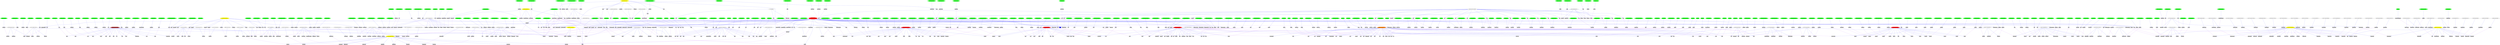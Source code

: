 digraph G_component_0 {
	graph [ranksep=3, root="189E"];
	node [label="\N"];
	graph [bb="0,0,1546127,8783918"];
	1 [label="02f5daf56e299b8a8ecea892", shape=hexagon, style=filled, color=green, pos="285388,8687966", width="3.08", height="0.56"];
	"189E" [label=ca5af2, shape=box, style=filled, color=blue, pos="285308,8687635", width="0.75", height="0.50"];
	"790E" [label=b4dfef6, shape=box, style=filled, color=grey, pos="285491,8688290", width="0.86", height="0.50"];
	2 [label="171192dc1f8e6ea551548a910c00", shape=hexagon, style=filled, color=green, pos="339493,8562425", width="3.58", height="0.56"];
	"191E" [label="629e42", shape=box, style=filled, color=grey, pos="339408,8562640", width="0.83", height="0.50"];
	3 [label="6bce02baf91781a831e1b95", shape=hexagon, style=filled, color=green, pos="340030,8562650", width="2.97", height="0.56"];
	"193E" [label="1c08373", shape=box, style=filled, color=grey, pos="339951,8562847", width="0.92", height="0.50"];
	4 [label="6236a67933a619a6a3d48", shape=hexagon, style=filled, color=green, pos="340542,8562852", width="2.83", height="0.56"];
	"195E" [label=be8f4199f, shape=box, style=filled, color=grey, pos="340462,8563048", width="1.06", height="0.50"];
	5 [label="50962c93b4cb293f5beb59eb", shape=hexagon, style=filled, color=green, pos="341071,8563060", width="3.11", height="0.56"];
	"197E" [label=be8f4199f, shape=box, style=filled, color=grey, pos="340987,8563266", width="1.06", height="0.50"];
	6 [label="05d4b1ed6a6135eec3abd3f2", shape=hexagon, style=filled, color=green, pos="341588,8563294", width="3.08", height="0.56"];
	"199E" [shape=box, style=filled, color=grey, pos="341507,8563489", width="0.75", height="0.50"];
	7 [label="08769f73d31c1a99be2d9363f", shape=hexagon, style=filled, color=green, pos="342103,8563505", width="3.19", height="0.56"];
	"201E" [label="629e42", shape=box, style=filled, color=grey, pos="342019,8563705", width="0.83", height="0.50"];
	8 [label=a6a196a504c3a7657d1fa41, shape=hexagon, style=filled, color=green, pos="342614,8563725", width="3.03", height="0.56"];
	"203E" [label=cd856f, shape=box, style=filled, color=grey, pos="342531,8563918", width="0.78", height="0.50"];
	9 [label="837ebf4bde22e1f1535cb662", shape=hexagon, style=filled, color=green, pos="291532,8691420", width="3.06", height="0.56"];
	"725E" [label=d0eb84, shape=box, style=filled, color=grey, pos="291856,8691317", width="0.83", height="0.50"];
	"785E" [label=dd2ba36, shape=box, style=filled, color=grey, pos="291201,8691500", width="0.92", height="0.50"];
	10 [label="5f865c374cb3fe976dd376b8", shape=hexagon, style=filled, color=green, pos="273984,74591", width="3.11", height="0.56"];
	"205E" [label="23ad1", shape=box, style=filled, color=grey, pos="274188,74533", width="0.75", height="0.50"];
	11 [label="8be752bc95d436a90493bec9", shape=hexagon, style=filled, color=green, pos="335326,8657378", width="3.19", height="0.56"];
	"207E" [label=ee91c97828, shape=box, style=filled, color=grey, pos="335132,8657504", width="1.19", height="0.50"];
	12 [label="969a58db14386cb9d2f51ec", shape=hexagon, style=filled, color=green, pos="335614,8657878", width="3.03", height="0.56"];
	"209E" [label="7c7c", shape=box, style=filled, color=grey, pos="335439,8657989", width="0.75", height="0.50"];
	13 [label=da24f74aad2ff519009d1f38c, shape=hexagon, style=filled, color=green, pos="269503,8702013", width="3.14", height="0.56"];
	"211E" [label="460aed10cc9", shape=box, style=filled, color=grey, pos="269690,8701874", width="1.33", height="0.50"];
	14 [label="3124d3a6ed3381a6341c6", shape=hexagon, style=filled, color=green, pos="141358,8783897", width="2.81", height="0.56"];
	"213E" [label=bbe0a8f93dc1, shape=box, style=filled, color=grey, pos="141544,8783775", width="1.36", height="0.50"];
	15 [label="71512ec7d43f958f2b6da", shape=hexagon, style=filled, color=green, pos="141049,8783421", width="2.75", height="0.56"];
	"215E" [label="3f0a2b4eb62f", shape=box, style=filled, color=grey, pos="141233,8783301", width="1.33", height="0.50"];
	16 [label="3828a2c682419423cf", shape=hexagon, style=filled, color=green, pos="293829,8690023", width="2.44", height="0.56"];
	"727E" [label=2, shape=box, style=filled, color=grey, pos="293589,8690263", width="0.75", height="0.50"];
	"784E" [shape=box, style=filled, color=grey, pos="294053,8689766", width="0.75", height="0.50"];
	17 [label=aa868f65c34cdb64f1fad19a, shape=hexagon, style=filled, color=green, pos="287598,8690879", width="3.06", height="0.56"];
	"217E" [label="3089106e3b", shape=box, style=filled, color=grey, pos="287313,8690692", width="1.19", height="0.50"];
	"787E" [label="1aaaab063", shape=box, style=filled, color=grey, pos="287894,8691046", width="1.08", height="0.50"];
	18 [label=dca32af03698c988b22, shape=hexagon, style=filled, color=green, pos="4429,18437", width="2.53", height="0.56"];
	"219E" [label=eb8, shape=box, style=filled, color=grey, pos="4258,18355", width="0.75", height="0.50"];
	19 [label=d8f4a9e463a1e89217f, shape=hexagon, style=filled, color=green, pos="307297,8669891", width="2.53", height="0.56"];
	"221E" [label="4c6c8c", shape=box, style=filled, color=grey, pos="307159,8670026", width="0.83", height="0.50"];
	20 [label=c96782ef56711c5d6a3f69, shape=hexagon, style=filled, color=green, pos="1035,33777", width="2.86", height="0.56"];
	"223E" [label="6a8f5bafb1", shape=box, style=filled, color=grey, pos="1045,33562", width="1.11", height="0.50"];
	21 [label="4f04c39708f", shape=hexagon, style=filled, color=green, pos="252994,8469541", width="1.64", height="0.56"];
	"225E" [label=a49284e9, shape=box, style=filled, color=grey, pos="253023,8469708", width="1.03", height="0.50"];
	22 [label="97284d4c3a5d499853f0e", shape=hexagon, style=filled, color=green, pos="294758,8688606", width="2.86", height="0.56"];
	"227E" [label="53069e384a2", shape=box, style=filled, color=grey, pos="294883,8688290", width="1.33", height="0.50"];
	"792E" [label="79b69c612", shape=box, style=filled, color=grey, pos="294258,8689495", width="1.11", height="0.50"];
	23 [label=c4d32527b670afb370d643, shape=hexagon, style=filled, color=green, pos="5510,3767", width="2.92", height="0.56"];
	"231E" [label=e851f5ddd920, shape=box, style=filled, color=grey, pos="5457,3545", width="1.39", height="0.50"];
	24 [label="5e9156098c064", shape=hexagon, style=filled, color=green, pos="294241,8574772", width="1.94", height="0.56"];
	"233E" [shape=box, style=filled, color=grey, pos="294235,8574942", width="0.75", height="0.50"];
	25 [label="3d475ea3aeca51b60212dd", shape=hexagon, style=filled, color=green, pos="140907,8783006", width="2.92", height="0.56"];
	"235E" [label="4280833ef80172", shape=box, style=filled, color=grey, pos="140802,8782797", width="1.58", height="0.50"];
	26 [label="966d271c22e75c7538", shape=hexagon, style=filled, color=green, pos="253490,8469447", width="2.47", height="0.56"];
	"237E" [label=cab04b7c14a, shape=box, style=filled, color=grey, pos="253524,8469653", width="1.31", height="0.50"];
	27 [label=b630e1af6ae1997f0e8ba750, shape=hexagon, style=filled, color=green, pos="288842,8691420", width="3.08", height="0.56"];
	"239E" [label=bb828f1a326, shape=box, style=filled, color=grey, pos="288518,8691317", width="1.25", height="0.50"];
	"783E" [label="499f6985db294c", shape=box, style=filled, color=grey, pos="289173,8691500", width="1.61", height="0.50"];
	28 [label=ebd8ffc2ac3a90efb8af9, shape=hexagon, style=filled, color=green, pos="285204,8686621", width="2.61", height="0.56"];
	"241E" [label="1ebeec", shape=box, style=filled, color=grey, pos="285215,8686281", width="0.78", height="0.50"];
	"791E" [label=c0b727, shape=box, style=filled, color=grey, pos="285215,8686961", width="0.81", height="0.50"];
	29 [label="69fdd1a1f4768c5efe7", shape=hexagon, style=filled, color=green, pos="188143,8569182", width="2.50", height="0.56"];
	"243E" [label="35b8742610", shape=box, style=filled, color=grey, pos="188278,8569337", width="1.22", height="0.50"];
	30 [label=d93a80739fc1edb41a11b7294, shape=hexagon, style=filled, color=green, pos="188572,8568788", width="3.22", height="0.56"];
	"245E" [label=e03b8bc0435a, shape=box, style=filled, color=grey, pos="188729,8568969", width="1.39", height="0.50"];
	31 [label=bf65cfddeb00ff847feae0c, shape=hexagon, style=filled, color=green, pos="357299,8698490", width="2.86", height="0.56"];
	"247E" [label="8df", shape=box, style=filled, color=grey, pos="357100,8698455", width="0.75", height="0.50"];
	32 [label="916c686a1e82dba72524a", shape=hexagon, style=filled, color=green, pos="257100,116666", width="2.81", height="0.56"];
	"249E" [label=a849f9d352e, shape=box, style=filled, color=grey, pos="257227,116486", width="1.28", height="0.50"];
	33 [label=f496bcf0889b301d77819c, shape=hexagon, style=filled, color=green, pos="105,37163", width="2.89", height="0.56"];
	"251E" [label=f29dfb9, shape=box, style=filled, color=grey, pos="283,37058", width="0.83", height="0.50"];
	34 [label="76889f7d35e", shape=hexagon, style=filled, color=green, pos="253985,8469380", width="1.67", height="0.56"];
	"253E" [label=e7ef998, shape=box, style=filled, color=grey, pos="254012,8469542", width="0.89", height="0.50"];
	35 [label="668d636002", shape=hexagon, style=filled, color=green, pos="254435,8469300", width="1.58", height="0.56"];
	"255E" [label="4379b5ed", shape=box, style=filled, color=grey, pos="254462,8469464", width="1.03", height="0.50"];
	36 [label=e1e4c23db39d8bd633c3a, shape=hexagon, style=filled, color=green, pos="189034,8568402", width="2.78", height="0.56"];
	"257E" [label="1ed5d7f63b8c6", shape=box, style=filled, color=grey, pos="189181,8568573", width="1.47", height="0.50"];
	37 [label="842bc5775657c1e0d67", shape=hexagon, style=filled, color=green, pos="296808,47906", width="2.64", height="0.56"];
	"259E" [label=a387210a27b, shape=box, style=filled, color=grey, pos="296746,48111", width="1.28", height="0.50"];
	38 [label=e4e2f4e6d, shape=hexagon, style=filled, color=green, pos="254878,8469233", width="1.42", height="0.56"];
	"261E" [label="1f4f0fdf", shape=box, style=filled, color=grey, pos="254903,8469386", width="0.89", height="0.50"];
	39 [label="04390dec6f1779353c07f5", shape=hexagon, style=filled, color=green, pos="3576,16050", width="2.89", height="0.56"];
	"263E" [label=bac77c3f414a, shape=box, style=filled, color=grey, pos="3678,15848", width="1.36", height="0.50"];
	40 [label="69f2611acc42c36ed7cc", shape=hexagon, style=filled, color=green, pos="255365,8469138", width="2.64", height="0.56"];
	"265E" [label=cab04b7c14a, shape=box, style=filled, color=grey, pos="255399,8469350", width="1.31", height="0.50"];
	41 [label="1562abef0d8241", shape=hexagon, style=filled, color=green, pos="499,33345", width="1.97", height="0.56"];
	"267E" [label="6a8f5bafb1", shape=box, style=filled, color=grey, pos="674,33287", width="1.11", height="0.50"];
	42 [label=e49aaa5cc4e44355d6a0, shape=hexagon, style=filled, color=green, pos="256058,8660383", width="2.75", height="0.56"];
	"269E" [label=cc3f63d, shape=box, style=filled, color=grey, pos="256218,8660506", width="0.86", height="0.50"];
	43 [label=e8ebe1bf5f421c1223, shape=hexagon, style=filled, color=green, pos="256399,8659957", width="2.33", height="0.56"];
	"271E" [label="96325ea", shape=box, style=filled, color=grey, pos="256548,8660074", width="0.92", height="0.50"];
	44 [label="2759e82e30d6d", shape=hexagon, style=filled, color=green, pos="255871,8469078", width="1.92", height="0.56"];
	"273E" [label=ca5af2, shape=box, style=filled, color=grey, pos="255898,8469245", width="0.75", height="0.50"];
	45 [label="23c1ec53358d237c1", shape=hexagon, style=filled, color=green, pos="256360,8468981", width="2.31", height="0.56"];
	"275E" [label=cab04b7c14a, shape=box, style=filled, color=grey, pos="256391,8469182", width="1.31", height="0.50"];
	46 [label="5838586c293d455", shape=hexagon, style=filled, color=green, pos="140342,8782114", width="2.17", height="0.56"];
	"277E" [label="83c397b8bf7f", shape=box, style=filled, color=grey, pos="140252,8781937", width="1.33", height="0.50"];
	47 [label=f841118350a27b7ea29a9c9d, shape=hexagon, style=filled, color=green, pos="299133,48703", width="3.08", height="0.56"];
	"279E" [label="69f4ecb77d", shape=box, style=filled, color=grey, pos="299045,48912", width="1.19", height="0.50"];
	48 [label="658d208447d8ec5d6de8", shape=hexagon, style=filled, color=green, pos="297369,48081", width="2.81", height="0.56"];
	"281E" [label=f7b22b9640, shape=box, style=filled, color=grey, pos="297302,48286", width="1.19", height="0.50"];
	49 [label="11180ae7706510211bc4", shape=hexagon, style=filled, color=green, pos="256732,8659523", width="2.67", height="0.56"];
	"283E" [label="052bb6e3", shape=box, style=filled, color=grey, pos="256890,8659651", width="1.00", height="0.50"];
	50 [label="5807acd8d58e006f43", shape=hexagon, style=filled, color=green, pos="257092,8659112", width="2.50", height="0.56"];
	"285E" [shape=box, style=filled, color=grey, pos="257237,8659233", width="0.75", height="0.50"];
	51 [label=fe4e848cb5291ee59a2, shape=hexagon, style=filled, color=green, pos="135345,8773993", width="2.56", height="0.56"];
	"287E" [label=e3aefac763, shape=box, style=filled, color=grey, pos="135524,8773892", width="1.14", height="0.50"];
	52 [label=c4f31ea3844e12da27ad47c6, shape=hexagon, style=filled, color=green, pos="189482,8568035", width="3.14", height="0.56"];
	"289E" [label=fb16636aae, shape=box, style=filled, color=grey, pos="189629,8568208", width="1.14", height="0.50"];
	53 [label="00cbeb87c182ca0785f", shape=hexagon, style=filled, color=green, pos="189910,8567669", width="2.53", height="0.56"];
	"291E" [label="3089106e3b", shape=box, style=filled, color=grey, pos="190043,8567828", width="1.19", height="0.50"];
	54 [label="11f088bfd8", shape=hexagon, style=filled, color=green, pos="256844,8468922", width="1.47", height="0.56"];
	"293E" [label="6a80cbe", shape=box, style=filled, color=grey, pos="256868,8469078", width="0.92", height="0.50"];
	56 [label="3c2a62e0e5e9f7", shape=hexagon, style=filled, color=green, pos="257298,8468853", width="1.94", height="0.56"];
	"295E" [label=ae32701, shape=box, style=filled, color=grey, pos="257324,8469026", width="0.89", height="0.50"];
	57 [label=dd84fe6a65cfac7bca03ebd, shape=hexagon, style=filled, color=green, pos="343782,8605400", width="2.97", height="0.56"];
	"297E" [shape=box, style=filled, color=grey, pos="343668,8605572", width="0.75", height="0.50"];
	58 [label=b06bbfa920aa95dd, shape=hexagon, style=filled, color=green, pos="294715,8574790", width="2.19", height="0.56"];
	"299E" [label=07, shape=box, style=filled, color=grey, pos="294708,8574969", width="0.75", height="0.50"];
	59 [label="6b5aaa4bdf44b2c898854", shape=hexagon, style=filled, color=green, pos="285308,8685607", width="2.83", height="0.56"];
	"301E" [label="4c6c8c", shape=box, style=filled, color=grey, pos="285388,8685276", width="0.83", height="0.50"];
	"789E" [label="3a0ff0", shape=box, style=filled, color=grey, pos="289508,8691558", width="0.75", height="0.50"];
	60 [label="855d26296eda4eb7", shape=hexagon, style=filled, color=green, pos="357195,8699043", width="2.28", height="0.56"];
	"303E" [label="53069e384a2", shape=box, style=filled, color=grey, pos="356996,8699006", width="1.33", height="0.50"];
	61 [label=e82f47b8d4949ba4af69b38cbc19, shape=hexagon, style=filled, color=green, pos="295312,8574755", width="3.58", height="0.56"];
	"305E" [label=b62cd1d0a0, shape=box, style=filled, color=grey, pos="295301,8574999", width="1.19", height="0.50"];
	62 [label="86569bffb49adf6b3d0ebac", shape=hexagon, style=filled, color=green, pos="190338,8567296", width="2.94", height="0.56"];
	"307E" [label="660ffeb76fc59", shape=box, style=filled, color=grey, pos="190485,8567472", width="1.42", height="0.50"];
	63 [label=a96e47ff37983425a3e452095, shape=hexagon, style=filled, color=green, pos="257838,8468745", width="3.25", height="0.56"];
	"309E" [label=cab04b7c14a, shape=box, style=filled, color=grey, pos="257872,8468979", width="1.31", height="0.50"];
	64 [label="71a48d11b2e7e56b1df128bd", shape=hexagon, style=filled, color=green, pos="343142,8563932", width="3.08", height="0.56"];
	"311E" [label=be8f4199f, shape=box, style=filled, color=grey, pos="343054,8564136", width="1.06", height="0.50"];
	65 [label=a0befe6dd1ca7b165786835, shape=hexagon, style=filled, color=green, pos="295943,8574837", width="3.00", height="0.56"];
	"313E" [label="3cfae", shape=box, style=filled, color=grey, pos="295933,8575044", width="0.75", height="0.50"];
	66 [label=f33ec11db496f7bfcb024f, shape=hexagon, style=filled, color=green, pos="256668,116332", width="2.75", height="0.56"];
	"315E" [label="71e6b", shape=box, style=filled, color=grey, pos="256784,116172", width="0.75", height="0.50"];
	67 [label=fe6be3206549f5b5564acde84783, shape=hexagon, style=filled, color=green, pos="190807,8566941", width="3.61", height="0.56"];
	"317E" [shape=box, style=filled, color=grey, pos="190954,8567117", width="0.75", height="0.50"];
	68 [label=e4dba079d5fcb1f165920a3bf, shape=hexagon, style=filled, color=green, pos="258424,8468691", width="3.17", height="0.56"];
	"319E" [shape=box, style=filled, color=grey, pos="258454,8468902", width="0.75", height="0.50"];
	70 [label="16c508ab98483d430bbe", shape=hexagon, style=filled, color=green, pos="258972,8468592", width="2.72", height="0.56"];
	"321E" [label=cab04b7c14a, shape=box, style=filled, color=grey, pos="259003,8468807", width="1.31", height="0.50"];
	71 [label="9c9e2e0f2da8758e436c", shape=hexagon, style=filled, color=green, pos="337994,8687247", width="2.67", height="0.56"];
	"327E" [label=cd0d985a366cad7e, shape=box, style=filled, color=grey, pos="337760,8687244", width="1.83", height="0.50"];
	72 [label=fb039d7a2a9fe73b5f468eba9, shape=hexagon, style=filled, color=green, pos="3614,26749", width="3.17", height="0.56"];
	"329E" [label="81dabfaba8", shape=box, style=filled, color=grey, pos="3400,26671", width="1.14", height="0.50"];
	73 [label="2ef949c4a39b", shape=hexagon, style=filled, color=green, pos="259494,8468517", width="1.75", height="0.56"];
	"331E" [label="617809d979f", shape=box, style=filled, color=grey, pos="259520,8468699", width="1.31", height="0.50"];
	74 [label=a9497e0757b0969bde707ed5, shape=hexagon, style=filled, color=green, pos="344278,8605696", width="3.25", height="0.56"];
	"333E" [label="541ab86a2e", shape=box, style=filled, color=grey, pos="344149,8605889", width="1.19", height="0.50"];
	75 [label="230cc6bbc66b24eae94fa03d", shape=hexagon, style=filled, color=green, pos="343655,8564176", width="3.11", height="0.56"];
	"335E" [shape=box, style=filled, color=grey, pos="343571,8564370", width="0.75", height="0.50"];
	76 [label="1d163eac141def176461c", shape=hexagon, style=filled, color=green, pos="4016,18934", width="2.78", height="0.56"];
	"337E" [label="0acc5bb8ca4", shape=box, style=filled, color=grey, pos="3901,18747", width="1.31", height="0.50"];
	77 [label="32979f8cf86", shape=hexagon, style=filled, color=green, pos="259968,8468462", width="1.61", height="0.56"];
	"339E" [label=a7e89580, shape=box, style=filled, color=grey, pos="259991,8468627", width="1.03", height="0.50"];
	78 [label="37d80ae421dba4a70730338860", shape=hexagon, style=filled, color=green, pos="296509,8574877", width="3.44", height="0.56"];
	"341E" [shape=box, style=filled, color=grey, pos="296496,8575100", width="0.75", height="0.50"];
	79 [label=fbba7215e7c13173a60206, shape=hexagon, style=filled, color=green, pos="260479,8468379", width="2.86", height="0.56"];
	"343E" [label="617809d979f", shape=box, style=filled, color=grey, pos="260509,8468599", width="1.31", height="0.50"];
	80 [label="2dd8cc4d693415f93c0f8fc", shape=hexagon, style=filled, color=green, pos="261063,8468288", width="2.97", height="0.56"];
	"345E" [label="94da691e20e3", shape=box, style=filled, color=grey, pos="261094,8468516", width="1.42", height="0.50"];
	81 [label="00880e6f50c765ebc1f85d3e9", shape=hexagon, style=filled, color=green, pos="261649,8468241", width="3.22", height="0.56"];
	"347E" [label=e7ef998, shape=box, style=filled, color=grey, pos="261678,8468459", width="0.89", height="0.50"];
	82 [label=ef13d45b1277ac9a0444adb, shape=hexagon, style=filled, color=green, pos="275096,61219", width="3.06", height="0.56"];
	"349E" [label=a7fe7, shape=box, style=filled, color=grey, pos="275277,61324", width="0.75", height="0.50"];
	83 [label="2573e1bf51f1b307f4640", shape=hexagon, style=filled, color=green, pos="335950,8658342", width="2.72", height="0.56"];
	"351E" [label="84e4ede82074", shape=box, style=filled, color=grey, pos="335761,8658459", width="1.44", height="0.50"];
	84 [label="162d8039483d8", shape=hexagon, style=filled, color=green, pos="297027,8574908", width="1.94", height="0.56"];
	"353E" [label=a8e9, shape=box, style=filled, color=grey, pos="297016,8575077", width="0.75", height="0.50"];
	85 [label=f490de272a7f6e4af346d40, shape=hexagon, style=filled, color=green, pos="286545,8690023", width="3.00", height="0.56"];
	"355E" [label="460aed10cc9", shape=box, style=filled, color=grey, pos="286321,8689766", width="1.33", height="0.50"];
	"788E" [label="391256c872", shape=box, style=filled, color=grey, pos="286785,8690263", width="1.19", height="0.50"];
	86 [label="678bf739c344b9ad41da1", shape=hexagon, style=filled, color=green, pos="139831,8781255", width="2.81", height="0.56"];
	"357E" [label="396b16a892fe", shape=box, style=filled, color=grey, pos="139716,8781064", width="1.36", height="0.50"];
	87 [label="876d120b38b0e88817", shape=hexagon, style=filled, color=green, pos="344727,8606032", width="2.50", height="0.56"];
	"359E" [label=e5, shape=box, style=filled, color=grey, pos="344621,8606189", width="0.75", height="0.50"];
	88 [label="503737b64d432c60d6ac557e0e6", shape=hexagon, style=filled, color=green, pos="352217,8662529", width="3.56", height="0.56"];
	"361E" [label="9937ccba1469", shape=box, style=filled, color=grey, pos="352237,8662780", width="1.42", height="0.50"];
	89 [label=b36e0be6f67fc25286127456, shape=hexagon, style=filled, color=green, pos="306340,88794", width="3.08", height="0.56"];
	"363E" [label="87a7e69a72412", shape=box, style=filled, color=grey, pos="306185,88613", width="1.53", height="0.50"];
	90 [label="4cc20a0b7651e486", shape=hexagon, style=filled, color=green, pos="4702,12100", width="2.28", height="0.56"];
	"365E" [label=e079d2c, shape=box, style=filled, color=grey, pos="4689,11913", width="0.92", height="0.50"];
	91 [label="08dade990b2282", shape=hexagon, style=filled, color=green, pos="3400,19081", width="2.03", height="0.56"];
	"367E" [label="45827dbdd8", shape=box, style=filled, color=grey, pos="3402,18891", width="1.25", height="0.50"];
	92 [label=f8128d574c356631b8a9, shape=hexagon, style=filled, color=green, pos="297517,8574939", width="2.69", height="0.56"];
	"369E" [shape=box, style=filled, color=grey, pos="297504,8575134", width="0.75", height="0.50"];
	93 [label="88a4f0337c2189c3fc7b31", shape=hexagon, style=filled, color=green, pos="337295,8685322", width="2.83", height="0.56"];
	"729E" [label=da0d7bbcf30, shape=box, style=filled, color=grey, pos="337075,8685328", width="1.28", height="0.50"];
	94 [label="1b13908a9f0763c0ae54af9062080", shape=hexagon, style=filled, color=green, pos="352941,8663040", width="3.69", height="0.56"];
	"371E" [label="8b06a67a", shape=box, style=filled, color=grey, pos="352709,8663107", width="1.03", height="0.50"];
	95 [label=e2a5d11499b7e, shape=hexagon, style=filled, color=green, pos="262191,8468139", width="1.89", height="0.56"];
	"373E" [label="66abc181ac4", shape=box, style=filled, color=grey, pos="262215,8468325", width="1.31", height="0.50"];
	96 [label="90cc275011c2013c61eb11", shape=hexagon, style=filled, color=green, pos="344149,8564393", width="2.86", height="0.56"];
	"375E" [shape=box, style=filled, color=grey, pos="344068,8564578", width="0.75", height="0.50"];
	98 [label="1927c743a0d440a5a0", shape=hexagon, style=filled, color=green, pos="262753,8468057", width="2.53", height="0.56"];
	"377E" [label=b12441ecff15fa12c, shape=box, style=filled, color=grey, pos="262781,8468282", width="1.78", height="0.50"];
	99 [label="155d892827c33ed3cae3", shape=hexagon, style=filled, color=green, pos="256247,116025", width="2.67", height="0.56"];
	"379E" [label="71e6b", shape=box, style=filled, color=grey, pos="256363,115867", width="0.75", height="0.50"];
	100 [label="9f24ba80192c339a64c0", shape=hexagon, style=filled, color=green, pos="298034,8574974", width="2.67", height="0.56"];
	"381E" [shape=box, style=filled, color=grey, pos="298020,8575169", width="0.75", height="0.50"];
	101 [label="3e814305b42beb41b8c706", shape=hexagon, style=filled, color=green, pos="344645,8564607", width="2.94", height="0.56"];
	"383E" [label="1c08373", shape=box, style=filled, color=grey, pos="344559,8564800", width="0.92", height="0.50"];
	102 [label=eccfe5ff0af70fe9fbec8b2360f90, shape=hexagon, style=filled, color=green, pos="345205,8564822", width="3.42", height="0.56"];
	"385E" [label=be8f4199f, shape=box, style=filled, color=grey, pos="345109,8565035", width="1.06", height="0.50"];
	103 [label="8fa622d9f842c5572a545ed72982", shape=hexagon, style=filled, color=green, pos="191257,8566569", width="3.58", height="0.56"];
	"387E" [label="4dccb", shape=box, style=filled, color=grey, pos="191403,8566745", width="0.75", height="0.50"];
	104 [label=ad9142a65f5eab78b4ca5e, shape=hexagon, style=filled, color=green, pos="345175,8606321", width="2.89", height="0.56"];
	"389E" [label=f36cce089, shape=box, style=filled, color=grey, pos="345054,8606499", width="1.08", height="0.50"];
	105 [label="20f234fdcd0e1fc50261ce8", shape=hexagon, style=filled, color=green, pos="7916,6486", width="2.92", height="0.56"];
	"391E" [label="67219ef689f0146b544", shape=box, style=filled, color=grey, pos="7688,6594", width="2.08", height="0.50"];
	106 [label=e06cc38155ff6781cf944d745, shape=hexagon, style=filled, color=green, pos="305824,89236", width="3.22", height="0.56"];
	"393E" [label="87a7e69a72412", shape=box, style=filled, color=grey, pos="305671,89047", width="1.53", height="0.50"];
	107 [label=cfdf1932665dcb4cd3c, shape=hexagon, style=filled, color=green, pos="6957,21", width="2.50", height="0.56"];
	"395E" [label="964b86fc1bba0e", shape=box, style=filled, color=grey, pos="6943,240", width="1.58", height="0.50"];
	108 [label="6d4a4a5a5af91b895272c30", shape=hexagon, style=filled, color=green, pos="138989,8780424", width="3.03", height="0.56"];
	"397E" [label=b5e86c73d1198f, shape=box, style=filled, color=grey, pos="139043,8780192", width="1.56", height="0.50"];
	109 [label=e0ad365c2fb444358201, shape=hexagon, style=filled, color=green, pos="138522,8779410", width="2.69", height="0.56"];
	"399E" [label=bb5e89c8963, shape=box, style=filled, color=grey, pos="138707,8779297", width="1.31", height="0.50"];
	110 [label=b07bbdc8cca5985d4c4, shape=hexagon, style=filled, color=green, pos="138239,8778936", width="2.64", height="0.56"];
	"401E" [label="50023f6f88", shape=box, style=filled, color=grey, pos="138418,8778828", width="1.14", height="0.50"];
	111 [label=df5dba74c75b228de48c, shape=hexagon, style=filled, color=green, pos="137943,8778465", width="2.69", height="0.56"];
	"403E" [label="7e493ee44b28", shape=box, style=filled, color=grey, pos="138132,8778351", width="1.44", height="0.50"];
	112 [label="0b8694c9ef9b27b9c3d8", shape=hexagon, style=filled, color=green, pos="137656,8777980", width="2.69", height="0.56"];
	"405E" [label="2342b759c03", shape=box, style=filled, color=grey, pos="137842,8777868", width="1.31", height="0.50"];
	113 [label="81e20155999fa64e0ae6fd", shape=hexagon, style=filled, color=green, pos="137353,8777490", width="2.89", height="0.56"];
	"407E" [label="4280833ef80172", shape=box, style=filled, color=grey, pos="137553,8777371", width="1.58", height="0.50"];
	114 [label="3ef07ae75d29a707", shape=hexagon, style=filled, color=green, pos="140398,8782861", width="2.22", height="0.56"];
	"409E" [label="4280833ef80172", shape=box, style=filled, color=grey, pos="140576,8782752", width="1.58", height="0.50"];
	115 [label="4a36db80f1ab1e97", shape=hexagon, style=filled, color=green, pos="269246,8701663", width="2.19", height="0.56"];
	"411E" [label="460aed10cc9", shape=box, style=filled, color=grey, pos="269408,8701546", width="1.33", height="0.50"];
	116 [label="16da5f1301b36df4df0f", shape=hexagon, style=filled, color=green, pos="269008,8701326", width="2.56", height="0.56"];
	"413E" [label="460aed10cc9", shape=box, style=filled, color=grey, pos="269182,8701205", width="1.33", height="0.50"];
	117 [label="6b3f3fa236bb90592d23a", shape=hexagon, style=filled, color=green, pos="139868,8781983", width="2.69", height="0.56"];
	"415E" [label="83c397b8bf7f", shape=box, style=filled, color=grey, pos="140052,8781867", width="1.33", height="0.50"];
	118 [label=f2a57e4d4f0cec516891e3, shape=hexagon, style=filled, color=green, pos="345623,8606641", width="2.86", height="0.56"];
	"417E" [label=bd2484, shape=box, style=filled, color=grey, pos="345505,8606811", width="0.83", height="0.50"];
	119 [label=deb3089920548bf1ecb23f0d, shape=hexagon, style=filled, color=green, pos="305289,89649", width="3.08", height="0.56"];
	"419E" [label="87a7e69a72412", shape=box, style=filled, color=grey, pos="305143,89460", width="1.53", height="0.50"];
	120 [label=bf01c8a262, shape=hexagon, style=filled, color=green, pos="298508,8575008", width="1.50", height="0.56"];
	"421E" [label=01, shape=box, style=filled, color=grey, pos="298496,8575161", width="0.75", height="0.50"];
	121 [label="23dc3a52fed9c119610b5e8", shape=hexagon, style=filled, color=green, pos="255824,115709", width="2.97", height="0.56"];
	"423E" [label="71e6b", shape=box, style=filled, color=grey, pos="255947,115544", width="0.75", height="0.50"];
	123 [label="78cc16f965adc5f712ea2372c6", shape=hexagon, style=filled, color=green, pos="273833,74040", width="3.28", height="0.56"];
	"425E" [label="23ad1", shape=box, style=filled, color=grey, pos="274044,73988", width="0.75", height="0.50"];
	124 [label="5be631dff7b97697be7dc0a2f07f2", shape=hexagon, style=filled, color=green, pos="285762,8684328", width="3.58", height="0.56"];
	"427E" [shape=box, style=filled, color=grey, pos="285929,8684032", width="0.75", height="0.50"];
	"786E" [label=421, shape=box, style=filled, color=grey, pos="285616,8684636", width="0.75", height="0.50"];
	125 [label="48398d080dfcccced48da1980", shape=hexagon, style=filled, color=green, pos="4896,1229", width="3.31", height="0.56"];
	"431E" [label="866808df", shape=box, style=filled, color=grey, pos="5103,1324", width="1.00", height="0.50"];
	126 [label="03716a2c341e5edaa31", shape=hexagon, style=filled, color=green, pos="4102,11793", width="2.56", height="0.56"];
	"433E" [label="21407f8a6d7", shape=box, style=filled, color=grey, pos="4288,11692", width="1.31", height="0.50"];
	127 [label=ddfeabe456a9de5f5784, shape=hexagon, style=filled, color=green, pos="182,36436", width="2.67", height="0.56"];
	"435E" [label=aac615ae78, shape=box, style=filled, color=grey, pos="335,36582", width="1.19", height="0.50"];
	128 [label=d550a7f392c787661aadd48, shape=hexagon, style=filled, color=green, pos="137069,8776980", width="3.06", height="0.56"];
	"437E" [label=e3aefac763, shape=box, style=filled, color=grey, pos="137262,8776867", width="1.14", height="0.50"];
	129 [label="4c82921f4ad3f07066540", shape=hexagon, style=filled, color=green, pos="275408,60723", width="2.81", height="0.56"];
	"439E" [label=a7fe7, shape=box, style=filled, color=grey, pos="275577,60830", width="0.75", height="0.50"];
	130 [label="0bc7f8f513e0e74b270", shape=hexagon, style=filled, color=green, pos="255380,115396", width="2.53", height="0.56"];
	"441E" [label=a849f9d352e, shape=box, style=filled, color=grey, pos="255507,115230", width="1.28", height="0.50"];
	131 [label="3b1563a23eb9", shape=hexagon, style=filled, color=green, pos="298948,8575042", width="1.75", height="0.56"];
	"443E" [label=a8e9, shape=box, style=filled, color=grey, pos="298936,8575204", width="0.75", height="0.50"];
	132 [label=be233fafa38d931d894, shape=hexagon, style=filled, color=green, pos="254948,115062", width="2.50", height="0.56"];
	"445E" [label=a849f9d352e, shape=box, style=filled, color=grey, pos="255077,114898", width="1.28", height="0.50"];
	134 [label=e7a887d88c2318beba51, shape=hexagon, style=filled, color=green, pos="136764,8776492", width="2.69", height="0.56"];
	"447E" [label="9d8988c0945d6", shape=box, style=filled, color=grey, pos="136958,8776378", width="1.58", height="0.50"];
	135 [label=be6b73bd46a7a5183e8c91a, shape=hexagon, style=filled, color=green, pos="290866,8691558", width="3.03", height="0.56"];
	"449E" [label=ee91c97828, shape=box, style=filled, color=grey, pos="290527,8691593", width="1.19", height="0.50"];
	"769E" [label="444189d179b5db71fe", shape=box, style=filled, color=grey, pos="294445,8689210", width="2.03", height="0.50"];
	"770E" [label="1e1fbbe14ac24e0518", shape=box, style=filled, color=grey, pos="289847,8691593", width="1.94", height="0.50"];
	136 [label="644f112bb0aa452ee7040a", shape=hexagon, style=filled, color=green, pos="263334,8468018", width="2.92", height="0.56"];
	"451E" [label="52f247fc3b", shape=box, style=filled, color=grey, pos="263361,8468234", width="1.14", height="0.50"];
	137 [label="010957669f3770aac", shape=hexagon, style=filled, color=green, pos="254553,114724", width="2.36", height="0.56"];
	"453E" [label=78, shape=box, style=filled, color=grey, pos="254667,114581", width="0.75", height="0.50"];
	138 [label="0a185946ee443342b07d8e1", shape=hexagon, style=filled, color=green, pos="304758,90047", width="3.11", height="0.56"];
	"455E" [label="87a7e69a72412", shape=box, style=filled, color=grey, pos="304617,89853", width="1.53", height="0.50"];
	139 [label=f66fe4df3d189e69ce10c9c, shape=hexagon, style=filled, color=green, pos="4197,11035", width="2.94", height="0.56"];
	"457E" [label="21407f8a6d7", shape=box, style=filled, color=grey, pos="4357,11192", width="1.31", height="0.50"];
	140 [label="247e407f45b353f8", shape=hexagon, style=filled, color=green, pos="254171,114417", width="2.22", height="0.56"];
	"459E" [shape=box, style=filled, color=grey, pos="254284,114278", width="0.75", height="0.50"];
	141 [label="84907547f36d0ff7", shape=hexagon, style=filled, color=green, pos="253767,114113", width="2.19", height="0.56"];
	"461E" [label=e920b915087, shape=box, style=filled, color=grey, pos="253894,113959", width="1.33", height="0.50"];
	142 [label="805004328dad9d315d", shape=hexagon, style=filled, color=green, pos="140487,8782352", width="2.53", height="0.56"];
	"463E" [label="4280833ef80172", shape=box, style=filled, color=grey, pos="140625,8782525", width="1.58", height="0.50"];
	143 [label="4f0cbd3fbf0cb1e8c", shape=hexagon, style=filled, color=green, pos="275709,60282", width="2.22", height="0.56"];
	"465E" [label=403126, shape=box, style=filled, color=grey, pos="275860,60384", width="0.83", height="0.50"];
	144 [label="4869e993f2bb10f", shape=hexagon, style=filled, color=green, pos="357077,8699535", width="2.06", height="0.56"];
	"467E" [label=ff, shape=box, style=filled, color=grey, pos="356907,8699502", width="0.75", height="0.50"];
	145 [label="665b76844ff78fc2cf66ca2", shape=hexagon, style=filled, color=green, pos="1329,29723", width="2.92", height="0.56"];
	"469E" [label=af0268dddd, shape=box, style=filled, color=grey, pos="1424,29524", width="1.19", height="0.50"];
	146 [label="3f16509139c7dad5163b91799", shape=hexagon, style=filled, color=green, pos="191701,8566179", width="3.25", height="0.56"];
	"471E" [label="3089106e3b", shape=box, style=filled, color=grey, pos="191849,8566360", width="1.19", height="0.50"];
	147 [label="01db23a60422ba93a68611cc0", shape=hexagon, style=filled, color=green, pos="345739,8565108", width="3.25", height="0.56"];
	"473E" [shape=box, style=filled, color=grey, pos="345649,8565304", width="0.75", height="0.50"];
	148 [label="46125fcc583c0f494a3a1d3", shape=hexagon, style=filled, color=green, pos="136466,8775983", width="3.00", height="0.56"];
	"475E" [label=db6c4213a717bc, shape=box, style=filled, color=grey, pos="136671,8775864", width="1.58", height="0.50"];
	149 [label="731857fe189fb398e80a0594", shape=hexagon, style=filled, color=green, pos="192161,8565809", width="3.11", height="0.56"];
	"477E" [label="3089106e3b", shape=box, style=filled, color=grey, pos="192305,8565986", width="1.19", height="0.50"];
	150 [label="6fb7a84e370ef70feac5cb", shape=hexagon, style=filled, color=green, pos="139323,8781134", width="2.81", height="0.56"];
	"479E" [label="396b16a892fe", shape=box, style=filled, color=grey, pos="139512,8781016", width="1.36", height="0.50"];
	151 [label=e343cea291b79a2ed4e, shape=hexagon, style=filled, color=green, pos="288687,65572", width="2.56", height="0.56"];
	"481E" [label="88d8b220746882d", shape=box, style=filled, color=grey, pos="288760,65788", width="1.75", height="0.50"];
	152 [label="5f2592b20f13356b7fc8b42", shape=hexagon, style=filled, color=green, pos="346236,8565336", width="2.92", height="0.56"];
	"483E" [shape=box, style=filled, color=grey, pos="346150,8565521", width="0.75", height="0.50"];
	153 [label="275a0407e33e9b8aa9cdd051", shape=hexagon, style=filled, color=green, pos="337293,8685939", width="3.17", height="0.56"];
	"731E" [shape=box, style=filled, color=grey, pos="337080,8685942", width="0.75", height="0.50"];
	155 [label="173fd00917644f0f1f3e3", shape=hexagon, style=filled, color=green, pos="2789,18918", width="2.69", height="0.56"];
	"485E" [label="0acc5bb8ca4", shape=box, style=filled, color=grey, pos="2906,18737", width="1.31", height="0.50"];
	156 [label=c72df69b40156a3254, shape=hexagon, style=filled, color=green, pos="932,35591", width="2.47", height="0.56"];
	"487E" [label=fff03efcd, shape=box, style=filled, color=grey, pos="898,35398", width="0.94", height="0.50"];
	157 [label="6c632ad9c42228bb337", shape=hexagon, style=filled, color=green, pos="2388,18409", width="2.56", height="0.56"];
	"489E" [label=eb8, shape=box, style=filled, color=grey, pos="2563,18331", width="0.75", height="0.50"];
	158 [label=bbb13dc62adf2de2a42b6, shape=hexagon, style=filled, color=green, pos="346083,8606943", width="2.72", height="0.56"];
	"491E" [label="69ce90c9b2", shape=box, style=filled, color=grey, pos="345960,8607118", width="1.19", height="0.50"];
	159 [label="6282bc21f6", shape=hexagon, style=filled, color=green, pos="8637,3190", width="1.50", height="0.56"];
	"495E" [label=de34214b4c258c9333ec3, shape=box, style=filled, color=grey, pos="8458,3083", width="2.28", height="0.50"];
	160 [label="71cf45dd4e91bcca945137b40e", shape=hexagon, style=filled, color=green, pos="3664,13741", width="3.39", height="0.56"];
	"499E" [label="65fd8495", shape=box, style=filled, color=grey, pos="3873,13643", width="1.03", height="0.50"];
	161 [label=a3b6df27179b175c88fa4c9cf9f, shape=hexagon, style=filled, color=green, pos="346532,8607284", width="3.36", height="0.56"];
	"501E" [label=6577, shape=box, style=filled, color=grey, pos="346405,8607463", width="0.75", height="0.50"];
	162 [label="284f14a259991806654e74", shape=hexagon, style=filled, color=green, pos="136165,8775463", width="3.00", height="0.56"];
	"503E" [label="4280833ef80172", shape=box, style=filled, color=grey, pos="136371,8775345", width="1.58", height="0.50"];
	163 [label=a7c99ccf6ddf6f5ebbe, shape=hexagon, style=filled, color=green, pos="311344,75015", width="2.44", height="0.56"];
	"505E" [label=c4fd8, shape=box, style=filled, color=grey, pos="311161,74972", width="0.75", height="0.50"];
	164 [label=c32d2697e8, shape=hexagon, style=filled, color=green, pos="263844,8467956", width="1.56", height="0.56"];
	"507E" [label="52f247fc3b", shape=box, style=filled, color=grey, pos="263864,8468124", width="1.14", height="0.50"];
	165 [label=d12bd75c24b110ef90cdd35d3, shape=hexagon, style=filled, color=green, pos="3240,15340", width="3.22", height="0.56"];
	"509E" [label=0668, shape=box, style=filled, color=grey, pos="3452,15378", width="0.75", height="0.50"];
	166 [label="1c07453d584f3d14b1876fdb", shape=hexagon, style=filled, color=green, pos="268757,8700957", width="3.14", height="0.56"];
	"511E" [label="460aed10cc9", shape=box, style=filled, color=grey, pos="268951,8700827", width="1.33", height="0.50"];
	167 [label=f713a8b311ffa05ce3683ad10, shape=hexagon, style=filled, color=green, pos="3270,27336", width="3.08", height="0.56"];
	"513E" [label="30d6138b63eb", shape=box, style=filled, color=grey, pos="3100,27176", width="1.39", height="0.50"];
	168 [label="3cdc90c57243373efaba65a", shape=hexagon, style=filled, color=green, pos="2713,27701", width="3.00", height="0.56"];
	"515E" [label=fa2afbd869, shape=box, style=filled, color=grey, pos="2624,27499", width="1.14", height="0.50"];
	169 [label=e3bdbca0e2256fffa8a59018, shape=hexagon, style=filled, color=green, pos="2094,27842", width="3.00", height="0.56"];
	"517E" [label="81dabfaba8", shape=box, style=filled, color=grey, pos="2087,27620", width="1.14", height="0.50"];
	170 [label="75ba8d840070942eb4e737849", shape=hexagon, style=filled, color=green, pos="1444,27735", width="3.39", height="0.56"];
	"519E" [label="81dabfaba8", shape=box, style=filled, color=grey, pos="1530,27515", width="1.14", height="0.50"];
	171 [label=fbdc3ca37406f66635c8b226e, shape=hexagon, style=filled, color=green, pos="888,27373", width="3.19", height="0.56"];
	"521E" [label="8cbcf5cb5", shape=box, style=filled, color=grey, pos="1045,27211", width="1.06", height="0.50"];
	172 [label="40b49a5a9bb256c7a3286e56", shape=hexagon, style=filled, color=green, pos="264378,8467876", width="3.19", height="0.56"];
	"523E" [label=f72564578be, shape=box, style=filled, color=grey, pos="264405,8468109", width="1.31", height="0.50"];
	173 [label="3b2f08d52e4bca3f9ca7bbbd6", shape=hexagon, style=filled, color=green, pos="511,26835", width="3.17", height="0.56"];
	"525E" [label="81dabfaba8", shape=box, style=filled, color=grey, pos="721,26745", width="1.14", height="0.50"];
	174 [label="4a38abc630c82b0c48dfbf5271", shape=hexagon, style=filled, color=green, pos="388,26191", width="3.31", height="0.56"];
	"527E" [label=f0bd1521, shape=box, style=filled, color=grey, pos="614,26189", width="0.97", height="0.50"];
	175 [label="2d7b7fb6c9ad6821752651f7", shape=hexagon, style=filled, color=green, pos="510,25568", width="3.08", height="0.56"];
	"529E" [label="47b2da3d", shape=box, style=filled, color=grey, pos="714,25650", width="1.03", height="0.50"];
	176 [label="910b00285f11bb90d0a15641", shape=hexagon, style=filled, color=green, pos="845,25026", width="3.14", height="0.56"];
	"531E" [label="81dabfaba8", shape=box, style=filled, color=grey, pos="1008,25183", width="1.14", height="0.50"];
	177 [label="24431c3eb075102f07cc2c1be", shape=hexagon, style=filled, color=green, pos="1370,24684", width="3.19", height="0.56"];
	"533E" [shape=box, style=filled, color=grey, pos="1458,24880", width="0.75", height="0.50"];
	178 [label="07f8a9e55a16beddb3c9153b0", shape=hexagon, style=filled, color=green, pos="1979,24514", width="3.22", height="0.56"];
	"535E" [label="81dabfaba8", shape=box, style=filled, color=grey, pos="1988,24744", width="1.14", height="0.50"];
	179 [label=c1c30f30d40c4f1f84924622f, shape=hexagon, style=filled, color=green, pos="2636,24618", width="3.17", height="0.56"];
	"537E" [label=c5d5be3942, shape=box, style=filled, color=grey, pos="2555,24833", width="1.22", height="0.50"];
	180 [label="86276bb1e23f2c7ffcbe82a0", shape=hexagon, style=filled, color=green, pos="3171,24969", width="3.00", height="0.56"];
	"539E" [label="0f940646", shape=box, style=filled, color=grey, pos="3023,25128", width="1.03", height="0.50"];
	181 [label=f78e145a127014eb43345a0c, shape=hexagon, style=filled, color=green, pos="3554,25474", width="3.17", height="0.56"];
	"541E" [label=d370c12dbc, shape=box, style=filled, color=grey, pos="3347,25571", width="1.19", height="0.50"];
	182 [label=a27037332d9fa5c43bcfe94c0, shape=hexagon, style=filled, color=green, pos="3701,26104", width="3.19", height="0.56"];
	"543E" [label="80874aa8", shape=box, style=filled, color=grey, pos="3477,26114", width="1.03", height="0.50"];
	183 [label=c29ce10bb8d19b498355aa04, shape=hexagon, style=filled, color=green, pos="346740,8565562", width="3.17", height="0.56"];
	"545E" [label="1c08373", shape=box, style=filled, color=grey, pos="346647,8565761", width="0.92", height="0.50"];
	184 [label="4f8c642b53c349c687534bda35db", shape=hexagon, style=filled, color=green, pos="347293,8565803", width="3.64", height="0.56"];
	"547E" [label="46969c4", shape=box, style=filled, color=grey, pos="347191,8566018", width="0.94", height="0.50"];
	185 [label="30cc206b1878485", shape=hexagon, style=filled, color=green, pos="273723,73517", width="2.17", height="0.56"];
	"549E" [label="23ad1", shape=box, style=filled, color=grey, pos="273896,73480", width="0.75", height="0.50"];
	186 [label="5d69639a5e3bdd3d", shape=hexagon, style=filled, color=green, pos="135884,8774966", width="2.28", height="0.56"];
	"551E" [label="6139fa6adc88d", shape=box, style=filled, color=grey, pos="136064,8774864", width="1.47", height="0.50"];
	187 [label=b656f0ed2202b8e46eb, shape=hexagon, style=filled, color=green, pos="297932,48266", width="2.56", height="0.56"];
	"553E" [label=f6e6236b48bc3, shape=box, style=filled, color=grey, pos="297859,48470", width="1.47", height="0.50"];
	188 [label="3b566eaa70ed401479d43a9", shape=hexagon, style=filled, color=green, pos="307705,8670297", width="3.11", height="0.56"];
	"555E" [label="4c6c8c", shape=box, style=filled, color=grey, pos="307548,8670443", width="0.83", height="0.50"];
	189 [label=d6125ef42bd9958, shape=hexagon, style=filled, color=green, pos="308054,8670720", width="2.11", height="0.56"];
	"557E" [label="4c6c8c", shape=box, style=filled, color=grey, pos="307921,8670838", width="0.83", height="0.50"];
	190 [label=dd12f26f8d9bb55, shape=hexagon, style=filled, color=green, pos="139954,8781501", width="2.06", height="0.56"];
	"559E" [label="83c397b8bf7f", shape=box, style=filled, color=grey, pos="140073,8781655", width="1.33", height="0.50"];
	191 [label=ea890ccca2f7c2107351, shape=hexagon, style=filled, color=green, pos="2299,17804", width="2.64", height="0.56"];
	"561E" [label=eb8, shape=box, style=filled, color=grey, pos="2491,17829", width="0.75", height="0.50"];
	192 [label="84e4f1c582427a98d7b", shape=hexagon, style=filled, color=green, pos="2545,17244", width="2.61", height="0.56"];
	"563E" [label=eb8, shape=box, style=filled, color=grey, pos="2695,17366", width="0.75", height="0.50"];
	193 [label=d378760b814eaecb6efe636e0efc4, shape=hexagon, style=filled, color=green, pos="192635,8565379", width="3.67", height="0.56"];
	"565E" [label="81bcc35f82891", shape=box, style=filled, color=grey, pos="192796,8565579", width="1.44", height="0.50"];
	194 [label=f722890f70a32dce3baff371a, shape=hexagon, style=filled, color=green, pos="336276,8658866", width="3.08", height="0.56"];
	"567E" [label="84e4ede82074", shape=box, style=filled, color=grey, pos="336075,8658988", width="1.44", height="0.50"];
	195 [label="666f11bb45c3a8dcf26e1ed79", shape=hexagon, style=filled, color=green, pos="193164,8564953", width="3.17", height="0.56"];
	"569E" [label=c90f755c8b6612d, shape=box, style=filled, color=grey, pos="193318,8565146", width="1.69", height="0.50"];
	196 [label="91ecbe29a71f00ed5a3", shape=hexagon, style=filled, color=green, pos="352671,8663769", width="2.53", height="0.56"];
	"571E" [label="0a963fef9", shape=box, style=filled, color=grey, pos="352552,8663608", width="1.03", height="0.50"];
	197 [label="30c3f3bf8463d3843dc57d8e98", shape=hexagon, style=filled, color=green, pos="193683,8564583", width="3.36", height="0.56"];
	"573E" [label="3089106e3b", shape=box, style=filled, color=grey, pos="193830,8564768", width="1.19", height="0.50"];
	198 [label="8ea965ab6ee8dedb6c3333e9", shape=hexagon, style=filled, color=green, pos="336600,8659414", width="3.14", height="0.56"];
	"575E" [label="84e4ede82074", shape=box, style=filled, color=grey, pos="336395,8659534", width="1.44", height="0.50"];
	199 [label="3eecb304bab2136a76deda", shape=hexagon, style=filled, color=green, pos="356997,8700054", width="2.89", height="0.56"];
	"577E" [label="8df", shape=box, style=filled, color=grey, pos="356798,8700014", width="0.75", height="0.50"];
	200 [label=d886e4b76537a99bc71b8a9331c94, shape=hexagon, style=filled, color=green, pos="353540,8665825", width="3.78", height="0.56"];
	"579E" [label="1172dca23", shape=box, style=filled, color=grey, pos="353305,8665902", width="1.08", height="0.50"];
	201 [label=dcc5d5e9d6c4e, shape=hexagon, style=filled, color=green, pos="299404,8575079", width="1.92", height="0.56"];
	"581E" [label=a8e9, shape=box, style=filled, color=grey, pos="299390,8575247", width="0.75", height="0.50"];
	202 [label="8292af691429f8d9ed481ff71ffd", shape=hexagon, style=filled, color=green, pos="347016,8607611", width="3.42", height="0.56"];
	"583E" [label="212af4", shape=box, style=filled, color=grey, pos="346886,8607793", width="0.78", height="0.50"];
	203 [label="12fcb26b3de00ef98719c2ca", shape=hexagon, style=filled, color=green, pos="257536,8658552", width="3.03", height="0.56"];
	"585E" [shape=box, style=filled, color=grey, pos="257694,8658688", width="0.75", height="0.50"];
	204 [label=a141a557a60912051f3c135, shape=hexagon, style=filled, color=green, pos="347470,8607958", width="3.00", height="0.56"];
	"587E" [shape=box, style=filled, color=grey, pos="347348,8608126", width="0.75", height="0.50"];
	206 [label=f5d636e14a6cd716362158d, shape=hexagon, style=filled, color=green, pos="298512,48473", width="3.03", height="0.56"];
	"589E" [label="32c958c9997", shape=box, style=filled, color=grey, pos="298429,48687", width="1.33", height="0.50"];
	208 [label="52a6c2063bccd83110c32", shape=hexagon, style=filled, color=green, pos="315,35296", width="2.75", height="0.56"];
	"597E" [shape=box, style=filled, color=grey, pos="490,35202", width="0.75", height="0.50"];
	209 [label="46f754ea06f070dbc023e571a876", shape=hexagon, style=filled, color=green, pos="3114,16827", width="3.61", height="0.56"];
	"599E" [label=ffccaa9e3, shape=box, style=filled, color=grey, pos="3176,17057", width="1.00", height="0.50"];
	210 [label=c10cb9baf4dcb43e24, shape=hexagon, style=filled, color=green, pos="347909,8608263", width="2.44", height="0.56"];
	"601E" [label=ac6e99186, shape=box, style=filled, color=grey, pos="347790,8608424", width="1.11", height="0.50"];
	211 [label="3dafe1619016463f521f", shape=hexagon, style=filled, color=green, pos="410,34617", width="2.58", height="0.56"];
	"603E" [label=b9, shape=box, style=filled, color=grey, pos="549,34749", width="0.75", height="0.50"];
	212 [label="0f5db6ce12751ddcc64e", shape=hexagon, style=filled, color=green, pos="348350,8608580", width="2.67", height="0.56"];
	"605E" [label=bb828f1a326, shape=box, style=filled, color=grey, pos="348222,8608752", width="1.25", height="0.50"];
	213 [label="34c8c8dc0f6e41c7e7b2", shape=hexagon, style=filled, color=green, pos="194142,8564224", width="2.67", height="0.56"];
	"607E" [label="2832ed5cea6", shape=box, style=filled, color=grey, pos="194275,8564393", width="1.28", height="0.50"];
	214 [label="0a49c95f107c0aa57c9b5748", shape=hexagon, style=filled, color=green, pos="285971,8678485", width="3.17", height="0.56"];
	"609E" [shape=box, style=filled, color=grey, pos="286069,8678674", width="0.75", height="0.50"];
	215 [label="3b4fdad8e0429d112", shape=hexagon, style=filled, color=green, pos="264949,8467819", width="2.33", height="0.56"];
	"611E" [label=cab04b7c14a, shape=box, style=filled, color=grey, pos="264972,8468021", width="1.31", height="0.50"];
	216 [label="17dafa5ebaafd48440e3", shape=hexagon, style=filled, color=green, pos="194580,8563884", width="2.64", height="0.56"];
	"613E" [label=b5f038f79a3, shape=box, style=filled, color=grey, pos="194710,8564051", width="1.25", height="0.50"];
	217 [label=f4c69e5e212f89348122e8, shape=hexagon, style=filled, color=green, pos="139435,8780624", width="2.86", height="0.56"];
	"615E" [label="396b16a892fe", shape=box, style=filled, color=grey, pos="139558,8780811", width="1.36", height="0.50"];
	218 [label="4f2e020854dfacce46a12", shape=hexagon, style=filled, color=green, pos="4945,10932", width="2.75", height="0.56"];
	"617E" [label=e079d2c, shape=box, style=filled, color=grey, pos="4852,11115", width="0.92", height="0.50"];
	219 [label="6448451ac2ceade90715378b", shape=hexagon, style=filled, color=green, pos="299912,8575122", width="3.19", height="0.56"];
	"619E" [shape=box, style=filled, color=grey, pos="299893,8575336", width="0.75", height="0.50"];
	221 [label=d7c27cc6f7b02a31eb64d, shape=hexagon, style=filled, color=green, pos="304228,90413", width="2.78", height="0.56"];
	"623E" [label="87a7e69a72412", shape=box, style=filled, color=grey, pos="304099,90226", width="1.53", height="0.50"];
	223 [label=eccf7c722ddf, shape=hexagon, style=filled, color=green, pos="265449,8467769", width="1.69", height="0.56"];
	"625E" [label=df61d5f5fc, shape=box, style=filled, color=grey, pos="265469,8467941", width="1.11", height="0.50"];
	224 [label="86633c26be93ada8b", shape=hexagon, style=filled, color=green, pos="1068,34479", width="2.33", height="0.56"];
	"627E" [label="08500a6044", shape=box, style=filled, color=grey, pos="987,34664", width="1.28", height="0.50"];
	225 [label="3f9ddf1ffbc0d38b", shape=hexagon, style=filled, color=green, pos="300425,8575168", width="2.08", height="0.56"];
	"629E" [label=07, shape=box, style=filled, color=grey, pos="300409,8575341", width="0.75", height="0.50"];
	226 [label=e33792703, shape=hexagon, style=filled, color=green, pos="618,32765", width="1.44", height="0.56"];
	"631E" [label="6a8f5bafb1", shape=box, style=filled, color=grey, pos="742,32873", width="1.11", height="0.50"];
	227 [label="293a225dc56dd1e0564e6bb", shape=hexagon, style=filled, color=green, pos="135619,8774476", width="3.06", height="0.56"];
	"633E" [label=e3aefac763, shape=box, style=filled, color=grey, pos="135813,8774366", width="1.14", height="0.50"];
	228 [label="57c77c341f94afddef07e6", shape=hexagon, style=filled, color=green, pos="1507,31809", width="2.86", height="0.56"];
	"635E" [label="5e80f85274", shape=box, style=filled, color=grey, pos="1446,31599", width="1.19", height="0.50"];
	229 [label="3bbfc7bfdbbb1ba1bfad7517", shape=hexagon, style=filled, color=green, pos="265954,8467726", width="2.97", height="0.56"];
	"637E" [shape=box, style=filled, color=grey, pos="265976,8467931", width="0.75", height="0.50"];
	230 [label=a7167d5eb5408b3839903, shape=hexagon, style=filled, color=green, pos="2215,23770", width="2.86", height="0.56"];
	"639E" [label="8c8b5bde6", shape=box, style=filled, color=grey, pos="2316,23580", width="1.11", height="0.50"];
	231 [label="34d7bb6af4fcd8d630de72500c8", shape=hexagon, style=filled, color=green, pos="739,31539", width="3.47", height="0.56"];
	"641E" [label="32fe7eee5283", shape=box, style=filled, color=grey, pos="945,31405", width="1.33", height="0.50"];
	232 [label="8e69341faa4489", shape=hexagon, style=filled, color=green, pos="266473,8467649", width="2.03", height="0.56"];
	"643E" [label=cab04b7c14a, shape=box, style=filled, color=grey, pos="266494,8467840", width="1.31", height="0.50"];
	233 [label="459236f07c73814faf5", shape=hexagon, style=filled, color=green, pos="1889,23125", width="2.50", height="0.56"];
	"645E" [label="18083a711d", shape=box, style=filled, color=grey, pos="2093,23154", width="1.19", height="0.50"];
	234 [label=c71aa521578164debd0c5, shape=hexagon, style=filled, color=green, pos="253375,113759", width="2.83", height="0.56"];
	"647E" [label=78, shape=box, style=filled, color=grey, pos="253504,113605", width="0.75", height="0.50"];
	235 [label=a5520019b8a73bc141b5fd416a, shape=hexagon, style=filled, color=green, pos="2558,20819", width="3.36", height="0.56"];
	"649E" [label="3219b6b71443", shape=box, style=filled, color=grey, pos="2799,20860", width="1.42", height="0.50"];
	236 [label="6c89dc59ee7aaebbbd6bb64", shape=hexagon, style=filled, color=green, pos="2405,22582", width="3.06", height="0.56"];
	"651E" [label="8c8b5bde6", shape=box, style=filled, color=grey, pos="2441,22801", width="1.11", height="0.50"];
	237 [label=a9a36ef02f, shape=hexagon, style=filled, color=green, pos="266949,8467612", width="1.47", height="0.56"];
	"653E" [label="6a80cbe", shape=box, style=filled, color=grey, pos="266965,8467769", width="0.92", height="0.50"];
	238 [label="3db761b596844f133c", shape=hexagon, style=filled, color=green, pos="252952,113427", width="2.44", height="0.56"];
	"655E" [label=e920b915087, shape=box, style=filled, color=grey, pos="253088,113269", width="1.33", height="0.50"];
	239 [label="383db224d7508ef072bea21d0", shape=hexagon, style=filled, color=green, pos="195034,8563516", width="3.25", height="0.56"];
	"657E" [label="975fedfb64df", shape=box, style=filled, color=grey, pos="195179,8563704", width="1.33", height="0.50"];
	240 [label="8e307415fb435445ced7", shape=hexagon, style=filled, color=green, pos="356908,8700653", width="2.72", height="0.56"];
	"659E" [label="21dff35936370ae5f", shape=box, style=filled, color=grey, pos="356677,8700605", width="1.78", height="0.50"];
	241 [label=aff6d7896e0e142bbc3e78, shape=hexagon, style=filled, color=green, pos="348773,8608924", width="2.86", height="0.56"];
	"661E" [label=d2498, shape=box, style=filled, color=grey, pos="348652,8609085", width="0.75", height="0.50"];
	242 [label=e153c6e676c7369b285b4e9033a, shape=hexagon, style=filled, color=green, pos="195526,8563175", width="3.50", height="0.56"];
	"663E" [shape=box, style=filled, color=grey, pos="195663,8563354", width="0.75", height="0.50"];
	243 [label=f3c4311de0e931f08c232b, shape=hexagon, style=filled, color=green, pos="252530,113062", width="2.81", height="0.56"];
	"665E" [label=a849f9d352e, shape=box, style=filled, color=grey, pos="252675,112897", width="1.28", height="0.50"];
	244 [label="0c72a426929600000f5", shape=hexagon, style=filled, color=green, pos="3841,16895", width="2.61", height="0.56"];
	"667E" [label="45827dbdd8", shape=box, style=filled, color=grey, pos="3762,17091", width="1.25", height="0.50"];
	245 [label="38fa61352f5086d2cb51", shape=hexagon, style=filled, color=green, pos="987,29051", width="2.61", height="0.56"];
	"669E" [label=af0268dddd, shape=box, style=filled, color=grey, pos="1194,29083", width="1.19", height="0.50"];
	246 [label=ad1dd724f1c3e, shape=hexagon, style=filled, color=green, pos="267415,8467549", width="1.86", height="0.56"];
	"671E" [label=cab04b7c14a, shape=box, style=filled, color=grey, pos="267434,8467734", width="1.31", height="0.50"];
	247 [label="11bb8ed3ae227d3acefc", shape=hexagon, style=filled, color=green, pos="4331,17296", width="2.58", height="0.56"];
	"673E" [label=eb8, shape=box, style=filled, color=grey, pos="4175,17408", width="0.75", height="0.50"];
	248 [label=f2c7b3bb4d44f977d0ab8a42351, shape=hexagon, style=filled, color=green, pos="276014,59783", width="3.47", height="0.56"];
	"675E" [shape=box, style=filled, color=grey, pos="276195,59915", width="0.75", height="0.50"];
	249 [label="51e045ca826077ae765", shape=hexagon, style=filled, color=green, pos="4842,3466", width="2.64", height="0.56"];
	"679E" [label=e842, shape=box, style=filled, color=grey, pos="5006,3362", width="0.75", height="0.50"];
	251 [label="3b6b2c549de670d7bf5fc0ee", shape=hexagon, style=filled, color=green, pos="195973,8562834", width="3.08", height="0.56"];
	"681E" [shape=box, style=filled, color=grey, pos="196100,8563002", width="0.75", height="0.50"];
	252 [label="5eea496cc301b2a9721", shape=hexagon, style=filled, color=green, pos="300915,8575214", width="2.56", height="0.56"];
	"683E" [shape=box, style=filled, color=grey, pos="300896,8575405", width="0.75", height="0.50"];
	253 [label=bfc6564cbdeeffac00a141, shape=hexagon, style=filled, color=green, pos="336938,8659962", width="2.81", height="0.56"];
	"685E" [label="3b0a8a1c2e5050bd", shape=box, style=filled, color=grey, pos="336731,8660079", width="1.78", height="0.50"];
	254 [label=c360aaeb167487c9578a8f, shape=hexagon, style=filled, color=green, pos="356748,8701238", width="2.92", height="0.56"];
	"687E" [label=d, shape=box, style=filled, color=grey, pos="356549,8701194", width="0.75", height="0.50"];
	255 [label="39d025b265f9790490781cb201", shape=hexagon, style=filled, color=green, pos="827,30685", width="3.39", height="0.56"];
	"689E" [label="5e80f85274", shape=box, style=filled, color=grey, pos="998,30850", width="1.19", height="0.50"];
	256 [label=b4ce21e0a3df1d097277d6, shape=hexagon, style=filled, color=green, pos="252102,112681", width="2.89", height="0.56"];
	"691E" [label=a849f9d352e, shape=box, style=filled, color=grey, pos="252251,112515", width="1.28", height="0.50"];
	257 [label="8bdb6a91c6dee925b557c705b3", shape=hexagon, style=filled, color=green, pos="356645,8701864", width="3.39", height="0.56"];
	"693E" [label="53069e384a2", shape=box, style=filled, color=grey, pos="356409,8701810", width="1.33", height="0.50"];
	258 [label=ac487676a04e4, shape=hexagon, style=filled, color=green, pos="301401,8575262", width="1.97", height="0.56"];
	"695E" [label=a8e9, shape=box, style=filled, color=grey, pos="301384,8575431", width="0.75", height="0.50"];
	259 [label="18115fa32ff1cb99", shape=hexagon, style=filled, color=green, pos="4542,17856", width="2.08", height="0.56"];
	"697E" [label="45827dbdd8", shape=box, style=filled, color=grey, pos="4350,17873", width="1.25", height="0.50"];
	260 [label=b7b899dc8bc6a32b28cb098fa16, shape=hexagon, style=filled, color=green, pos="1684,30567", width="3.44", height="0.56"];
	"699E" [label="32fe7eee5283", shape=box, style=filled, color=grey, pos="1557,30776", width="1.33", height="0.50"];
	261 [label=b69e426d974e1907e88, shape=hexagon, style=filled, color=green, pos="4844,2801", width="2.64", height="0.56"];
	"703E" [label=e842, shape=box, style=filled, color=grey, pos="5007,2907", width="0.75", height="0.50"];
	262 [label="60d0128bdb61ae40e98638bd1391", shape=hexagon, style=filled, color=green, pos="273602,72976", width="3.64", height="0.56"];
	"705E" [label="23ad1", shape=box, style=filled, color=grey, pos="273829,72936", width="0.75", height="0.50"];
	264 [label="8fb60d769e4c387", shape=hexagon, style=filled, color=green, pos="1186,32575", width="2.14", height="0.56"];
	"709E" [label="6a8f5bafb1", shape=box, style=filled, color=grey, pos="1147,32761", width="1.11", height="0.50"];
	265 [label=e1fa7f549e5a0893bb42da5, shape=hexagon, style=filled, color=green, pos="251606,112297", width="3.00", height="0.56"];
	"711E" [label="6a3c6921b0aeceda3", shape=box, style=filled, color=grey, pos="251772,112115", width="1.86", height="0.50"];
	266 [label=a77622f2ff77ffeeb2, shape=hexagon, style=filled, color=green, pos="356490,8702479", width="2.25", height="0.56"];
	"713E" [label="21dff35936370ae5f", shape=box, style=filled, color=grey, pos="356278,8702429", width="1.78", height="0.50"];
	267 [label="30d9d350943c0e3ff7594b50", shape=hexagon, style=filled, color=green, pos="138693,8779946", width="3.14", height="0.56"];
	"715E" [label=b5e86c73d1198f, shape=box, style=filled, color=grey, pos="138928,8780001", width="1.56", height="0.50"];
	268 [label="89ced1a7906d58d687d5a04", shape=hexagon, style=filled, color=green, pos="3816,14792", width="3.14", height="0.56"];
	"717E" [label=c0174bbe7ae8, shape=box, style=filled, color=grey, pos="3837,15027", width="1.39", height="0.50"];
	269 [label="1de26f6b12b0d292f94184", shape=hexagon, style=filled, color=green, pos="3826,12982", width="2.86", height="0.56"];
	"719E" [label="65fd8495", shape=box, style=filled, color=grey, pos="3970,13138", width="1.03", height="0.50"];
	270 [label="26fa7360ab81be9d4434a", shape=hexagon, style=filled, color=green, pos="1501,28524", width="2.81", height="0.56"];
	"721E" [label=af0268dddd, shape=box, style=filled, color=grey, pos="1536,28738", width="1.19", height="0.50"];
	272 [label="4a9d79c960b8d33e39251e5f66", shape=hexagon, pos="623,36857", width="3.39", height="0.56"];
	"34E" [label="330342f283ef2", shape=box, style=filled, color=grey, pos="1447,36951", width="1.42", height="0.50"];
	"252E" [label="3dafb9a29c00", shape=box, style=filled, color=grey, pos="413,36981", width="1.36", height="0.50"];
	"436E" [label="8d5137b16a", shape=box, style=filled, color=grey, pos="450,36692", width="1.19", height="0.50"];
	274 [label="10a7d61c201c67a5e78542807cd", shape=hexagon, pos="4265,13460", width="3.53", height="0.56"];
	"59E" [label=ef6361295eba07, shape=box, style=filled, color=grey, pos="5162,13637", width="1.56", height="0.50"];
	"500E" [label=a8f0fe2eb7bc1471, shape=box, style=filled, color=grey, pos="4028,13571", width="1.72", height="0.50"];
	"720E" [label=cfff3acd8e9d, shape=box, style=filled, color=grey, pos="4075,13253", width="1.28", height="0.50"];
	275 [label=f8ff39eab120851f143bf19, shape=hexagon, pos="310887,75756", width="2.81", height="0.56"];
	"98E" [label="4e3cfd27a", shape=box, style=filled, color=grey, pos="310683,75699", width="1.08", height="0.50"];
	278 [label="4995c71223c9f6067324d387a2", shape=hexagon, pos="831,35017", width="3.39", height="0.56"];
	"35E" [label="57948adb5dead", shape=box, style=filled, color=grey, pos="1639,35115", width="1.53", height="0.50"];
	"488E" [label=a738ba39, shape=box, style=filled, color=grey, pos="873,35258", width="1.00", height="0.50"];
	"598E" [label=be7d637c50c, shape=box, style=filled, color=grey, pos="619,35132", width="1.31", height="0.50"];
	"604E" [label="8d52f183ec", shape=box, style=filled, color=grey, pos="651,34847", width="1.17", height="0.50"];
	"628E" [label=cef12b6, shape=box, style=filled, color=grey, pos="927,34800", width="0.86", height="0.50"];
	279 [label=b9ae94e6935503603341ecf4, shape=hexagon, pos="310728,76332", width="3.17", height="0.56"];
	"99E" [label="14a3c17f3d", shape=box, style=filled, color=grey, pos="310510,76266", width="1.17", height="0.50"];
	280 [label=fd28c194a46fde909b019c52f, shape=hexagon, pos="286321,8683476", width="3.19", height="0.56"];
	"242E" [label="9fe65061641", shape=box, style=filled, color=grey, pos="285250,8685942", width="1.31", height="0.50"];
	"270E" [label="34d06d1ed6", shape=box, style=filled, color=grey, pos="256336,8660597", width="1.25", height="0.50"];
	"272E" [label="713db1c1", shape=box, style=filled, color=grey, pos="256658,8660161", width="1.00", height="0.50"];
	"284E" [label="90dccb18c0", shape=box, style=filled, color=grey, pos="257008,8659747", width="1.19", height="0.50"];
	"286E" [label=e17fea65, shape=box, style=filled, color=grey, pos="257340,8659319", width="0.97", height="0.50"];
	"288E" [label=aebb7b91b, shape=box, style=filled, color=grey, pos="257410,8658941", width="1.08", height="0.50"];
	"586E" [label="4348f3abcb7716", shape=box, style=filled, color=grey, pos="257812,8658790", width="1.58", height="0.50"];
	"763E" [label=b082f7a5ff, shape=box, style=filled, color=grey, pos="286545,8683219", width="1.11", height="0.50"];
	281 [label="7c0ab977f5a3c4ab6d625f5033", shape=hexagon, pos="1604,29147", width="3.33", height="0.56"];
	"45E" [label="20949455f573f", shape=box, style=filled, color=grey, pos="2465,29269", width="1.50", height="0.50"];
	"470E" [label=c338481d79773, shape=box, style=filled, color=grey, pos="1498,29370", width="1.53", height="0.50"];
	"670E" [label=e1d01ef89f, shape=box, style=filled, color=grey, pos="1349,29107", width="1.14", height="0.50"];
	"722E" [label=c4507c22d19, shape=box, style=filled, color=grey, pos="1563,28899", width="1.33", height="0.50"];
	282 [label="7e0b91491c8c8566892cd9a0889", shape=hexagon, pos="6695,9574", width="3.56", height="0.56"];
	"103E" [label=de9efa12873949, shape=box, style=filled, color=grey, pos="6561,9353", width="1.58", height="0.50"];
	283 [label=d58478d9c273ad4f4b2e091324, shape=hexagon, pos="319376,49413", width="3.42", height="0.56"];
	"165E" [label="1a220eb692c", shape=box, style=filled, color=grey, pos="319179,49553", width="1.28", height="0.50"];
	284 [label="8be0efdd94a6383e87fbfded4f", shape=hexagon, pos="1065,33159", width="3.25", height="0.56"];
	"39E" [label=c8a6c26d4fd9f, shape=box, style=filled, color=grey, pos="1905,33266", width="1.44", height="0.50"];
	"224E" [label="8cbae42a3900", shape=box, style=filled, color=grey, pos="1053,33399", width="1.39", height="0.50"];
	"268E" [label=fc73, shape=box, style=filled, color=grey, pos="806,33244", width="0.75", height="0.50"];
	"632E" [shape=box, style=filled, color=grey, pos="846,32966", width="0.75", height="0.50"];
	"710E" [label="102f1", shape=box, style=filled, color=grey, pos="1119,32898", width="0.75", height="0.50"];
	285 [label="3aeb78ea51020a44f2d2615436dae", shape=hexagon, pos="3072,19821", width="3.69", height="0.56"];
	"53E" [label="96deede0c6b44119", shape=box, style=filled, color=grey, pos="3340,19868", width="1.83", height="0.50"];
	286 [label="6bbd5b422edb8e358dcc20eecf9", shape=hexagon, pos="290161,72486", width="3.44", height="0.56"];
	"38E" [label="4f2de229621272", shape=box, style=filled, color=grey, pos="290487,72468", width="1.56", height="0.50"];
	"166E" [label=d495de0b35f6, shape=box, style=filled, color=grey, pos="289836,72461", width="1.39", height="0.50"];
	288 [label="4856000a6802ddfc121ef40432297", shape=hexagon, style=filled, color="#ff0000", pos="287042,8682755", width="3.72", height="0.56"];
	"40E" [label="04904a458422a5b9", shape=box, style=filled, color=grey, pos="287313,8682550", width="1.86", height="0.50"];
	"218E" [label="8cd4d", shape=box, style=filled, color=grey, pos="287042,8690487", width="0.75", height="0.50"];
	"244E" [shape=box, style=filled, color=grey, pos="188372,8569446", width="0.75", height="0.50"];
	"246E" [label="9be88247", shape=box, style=filled, color=grey, pos="188833,8569090", width="1.03", height="0.50"];
	"258E" [label="4f05b", shape=box, style=filled, color=grey, pos="189280,8568689", width="0.75", height="0.50"];
	"290E" [label="8b092", shape=box, style=filled, color=grey, pos="189721,8568315", width="0.75", height="0.50"];
	"292E" [label=c3bbf4, shape=box, style=filled, color=grey, pos="190136,8567938", width="0.78", height="0.50"];
	"308E" [label="6331b3f", shape=box, style=filled, color=grey, pos="190583,8567590", width="0.86", height="0.50"];
	"318E" [shape=box, style=filled, color=grey, pos="191034,8567214", width="0.75", height="0.50"];
	"388E" [label=3711, shape=box, style=filled, color=grey, pos="191483,8566842", width="0.75", height="0.50"];
	"472E" [label=c5255d, shape=box, style=filled, color=grey, pos="191941,8566472", width="0.83", height="0.50"];
	"478E" [label="5c6a2", shape=box, style=filled, color=grey, pos="192395,8566096", width="0.75", height="0.50"];
	"566E" [label="51ec95518d1b3", shape=box, style=filled, color=grey, pos="192908,8565718", width="1.50", height="0.50"];
	"570E" [label="82a65ed4b69", shape=box, style=filled, color=grey, pos="193431,8565288", width="1.33", height="0.50"];
	"574E" [label="05fed5e", shape=box, style=filled, color=grey, pos="193921,8564884", width="0.89", height="0.50"];
	"608E" [label=bf, shape=box, style=filled, color=grey, pos="194365,8564507", width="0.75", height="0.50"];
	"614E" [label=ce, shape=box, style=filled, color=grey, pos="194799,8564165", width="0.75", height="0.50"];
	"658E" [label="1a830d9f", shape=box, style=filled, color=grey, pos="195274,8563827", width="0.97", height="0.50"];
	"664E" [shape=box, style=filled, color=grey, pos="195739,8563454", width="0.75", height="0.50"];
	"682E" [shape=box, style=filled, color=grey, pos="196176,8563102", width="0.75", height="0.50"];
	289 [label="2e31175cbd52fcd08360fe86d20", shape=hexagon, pos="1320,31162", width="3.42", height="0.56"];
	"41E" [label="4ad5d68f07981a", shape=box, style=filled, color=grey, pos="2264,31289", width="1.61", height="0.50"];
	"636E" [label="51192117f9b4", shape=box, style=filled, color=grey, pos="1401,31441", width="1.36", height="0.50"];
	"642E" [label="6bf214d9e7fa5f2df", shape=box, style=filled, color=grey, pos="1100,31305", width="1.78", height="0.50"];
	"690E" [label="558d8534f92fddfe", shape=box, style=filled, color=grey, pos="1126,30974", width="1.72", height="0.50"];
	"700E" [label="6819fd5a6cdd280dd", shape=box, style=filled, color=grey, pos="1458,30937", width="1.92", height="0.50"];
	290 [label="3aa0ce5efcf79bc3ecced1886e89", shape=hexagon, pos="3875,15455", width="3.50", height="0.56"];
	"56E" [label=ff9d64ddf49a20f, shape=box, style=filled, color=grey, pos="4767,15625", width="1.61", height="0.50"];
	"264E" [label="6c93f24516f01d", shape=box, style=filled, color=grey, pos="3757,15690", width="1.56", height="0.50"];
	"510E" [label="32b98f11f3d01d6", shape=box, style=filled, color=grey, pos="3607,15406", width="1.61", height="0.50"];
	"718E" [label="8f7c875500073", shape=box, style=filled, color=grey, pos="3853,15204", width="1.50", height="0.50"];
	291 [label="7c1767485953d9c2", shape=hexagon, pos="287894,8682196", width="2.28", height="0.56"];
	"66E" [label=086, shape=box, style=filled, color=grey, pos="288842,8681822", width="0.75", height="0.50"];
	"76E" [shape=box, style=filled, color=grey, pos="288202,8682050", width="0.75", height="0.50"];
	"610E" [label="450d3a2d49cbfd", shape=box, style=filled, color=grey, pos="286142,8678814", width="1.61", height="0.50"];
	292 [label="9c1305d59c37e9be9f13d7d049c", shape=hexagon, pos="352704,8664471", width="3.50", height="0.56"];
	"73E" [label=817, shape=box, style=filled, color=grey, pos="352492,8664546", width="0.75", height="0.50"];
	293 [label=efe092824916a5637ee35d439589, shape=hexagon, pos="285929,8689210", width="3.61", height="0.56"];
	"49E" [shape=box, style=filled, color=grey, pos="285762,8688914", width="0.75", height="0.50"];
	"214E" [shape=box, style=filled, color=grey, pos="141668,8783694", width="0.75", height="0.50"];
	"216E" [shape=box, style=filled, color=grey, pos="141356,8783222", width="0.75", height="0.50"];
	"236E" [shape=box, style=filled, color=grey, pos="140731,8782657", width="0.75", height="0.50"];
	"278E" [shape=box, style=filled, color=grey, pos="140177,8781790", width="0.75", height="0.50"];
	"358E" [shape=box, style=filled, color=grey, pos="139639,8780936", width="0.75", height="0.50"];
	"398E" [shape=box, style=filled, color=grey, pos="139080,8780037", width="0.75", height="0.50"];
	"400E" [shape=box, style=filled, color=grey, pos="138832,8779220", width="0.75", height="0.50"];
	"402E" [shape=box, style=filled, color=grey, pos="138538,8778755", width="0.75", height="0.50"];
	"404E" [shape=box, style=filled, color=grey, pos="138261,8778273", width="0.75", height="0.50"];
	"406E" [shape=box, style=filled, color=grey, pos="137967,8777793", width="0.75", height="0.50"];
	"408E" [shape=box, style=filled, color=grey, pos="137687,8777291", width="0.75", height="0.50"];
	"412E" [shape=box, style=filled, color=grey, pos="286116,8689495", width="0.75", height="0.50"];
	"438E" [shape=box, style=filled, color=grey, pos="137382,8776795", width="0.75", height="0.50"];
	"448E" [shape=box, style=filled, color=grey, pos="137093,8776299", width="0.75", height="0.50"];
	"476E" [shape=box, style=filled, color=grey, pos="136806,8775785", width="0.75", height="0.50"];
	"504E" [shape=box, style=filled, color=grey, pos="136506,8775267", width="0.75", height="0.50"];
	"552E" [shape=box, style=filled, color=grey, pos="136196,8774788", width="0.75", height="0.50"];
	"634E" [shape=box, style=filled, color=grey, pos="135935,8774296", width="0.75", height="0.50"];
	"768E" [shape=box, style=filled, color=grey, pos="135646,8773823", width="0.75", height="0.50"];
	295 [label="70815f0352b43dc1562133ab6eb", shape=hexagon, style=filled, color="#A52A2A", pos="288653,71945", width="3.44", height="0.56"];
	"44E" [label=ef2d4636934472, shape=box, style=filled, color=grey, pos="288413,71723", width="1.61", height="0.50"];
	"92E" [label="22bd92e302816", shape=box, style=filled, color=grey, pos="288920,72132", width="1.50", height="0.50"];
	"250E" [label="74e86", shape=box, style=filled, color=grey, pos="257312,116367", width="0.75", height="0.50"];
	"316E" [shape=box, style=filled, color=grey, pos="256858,116069", width="0.75", height="0.50"];
	"380E" [shape=box, style=filled, color=grey, pos="256438,115766", width="0.75", height="0.50"];
	"424E" [label=c, shape=box, style=filled, color=grey, pos="256023,115444", width="0.75", height="0.50"];
	"442E" [label=a5a, shape=box, style=filled, color=grey, pos="255596,115114", width="0.75", height="0.50"];
	"446E" [label=bce, shape=box, style=filled, color=grey, pos="255167,114783", width="0.75", height="0.50"];
	"454E" [shape=box, style=filled, color=grey, pos="254746,114482", width="0.75", height="0.50"];
	"460E" [shape=box, style=filled, color=grey, pos="254363,114180", width="0.75", height="0.50"];
	"462E" [shape=box, style=filled, color=grey, pos="253987,113846", width="0.75", height="0.50"];
	"648E" [shape=box, style=filled, color=grey, pos="253586,113509", width="0.75", height="0.50"];
	"656E" [label=e9, shape=box, style=filled, color=grey, pos="253184,113157", width="0.75", height="0.50"];
	"666E" [label=b701e7, shape=box, style=filled, color=grey, pos="252772,112786", width="0.81", height="0.50"];
	"692E" [label=f2e7cc, shape=box, style=filled, color=grey, pos="252348,112406", width="0.75", height="0.50"];
	"712E" [label="8a9eb2806b0aa", shape=box, style=filled, color=grey, pos="251903,111972", width="1.50", height="0.50"];
	296 [label=e287d497450664a4c0f4efc338, shape=hexagon, style=filled, color="#ff0000", pos="2046,26180", width="3.42", height="0.56"];
	"47E" [label="06eff1db45cdf", shape=box, style=filled, color=grey, pos="3943,26469", width="1.42", height="0.50"];
	"330E" [label=c0f34a600, shape=box, style=filled, color=grey, pos="3256,26619", width="1.08", height="0.50"];
	"514E" [label=bd7aca295ca, shape=box, style=filled, color=grey, pos="2977,27060", width="1.28", height="0.50"];
	"516E" [label="0da9135", shape=box, style=filled, color=grey, pos="2566,27365", width="0.92", height="0.50"];
	"518E" [label=fe821bce, shape=box, style=filled, color=grey, pos="2083,27472", width="0.94", height="0.50"];
	"520E" [label=e64f22a31, shape=box, style=filled, color=grey, pos="1584,27373", width="1.06", height="0.50"];
	"522E" [label="46e412a3", shape=box, style=filled, color=grey, pos="1147,27105", width="1.03", height="0.50"];
	"526E" [label="99da1f8a5", shape=box, style=filled, color=grey, pos="862,26685", width="1.08", height="0.50"];
	"528E" [label="0f167280", shape=box, style=filled, color=grey, pos="757,26188", width="1.00", height="0.50"];
	"530E" [label="82d201", shape=box, style=filled, color=grey, pos="843,25701", width="0.81", height="0.50"];
	"532E" [label="1d529eb4", shape=box, style=filled, color=grey, pos="1117,25287", width="1.03", height="0.50"];
	"534E" [shape=box, style=filled, color=grey, pos="1510,24995", width="0.75", height="0.50"];
	"536E" [label=bf141dbce, shape=box, style=filled, color=grey, pos="1994,24896", width="1.06", height="0.50"];
	"538E" [label=e3fd0c7b3, shape=box, style=filled, color=grey, pos="2500,24978", width="1.06", height="0.50"];
	"540E" [label=c96cb3, shape=box, style=filled, color=grey, pos="2929,25229", width="0.81", height="0.50"];
	"542E" [label="0fabab47", shape=box, style=filled, color=grey, pos="3210,25635", width="0.97", height="0.50"];
	"544E" [label="1b82200", shape=box, style=filled, color=grey, pos="3335,26121", width="0.92", height="0.50"];
	297 [label="2ced414a91575a48f2dd29a", shape=hexagon, pos="287805,70585", width="3.06", height="0.56"];
	"46E" [label="85221d5e9e", shape=box, style=filled, color=grey, pos="287755,70263", width="1.19", height="0.50"];
	"93E" [label="97a7eea3f", shape=box, style=filled, color=grey, pos="287899,70898", width="1.06", height="0.50"];
	"206E" [label="4d22e1", shape=box, style=filled, color=grey, pos="274312,74499", width="0.81", height="0.50"];
	"426E" [label=e65185ca, shape=box, style=filled, color=grey, pos="274176,73956", width="1.00", height="0.50"];
	"550E" [shape=box, style=filled, color=grey, pos="274020,73454", width="0.75", height="0.50"];
	"706E" [label=a9012b7bb5, shape=box, style=filled, color=grey, pos="273969,72912", width="1.19", height="0.50"];
	298 [label="38f162cf917ce7298663a1f1c607", shape=hexagon, pos="291680,71977", width="3.47", height="0.56"];
	"36E" [label=a031c9192ae8e75, shape=box, style=filled, color=grey, pos="291409,72159", width="1.69", height="0.50"];
	"95E" [label="062fc905b9eb35", shape=box, style=filled, color=grey, pos="291924,71761", width="1.58", height="0.50"];
	"364E" [label=c8fc17180bea86, shape=box, style=filled, color=grey, pos="306065,88475", width="1.56", height="0.50"];
	"394E" [label="09e64744536c5e1", shape=box, style=filled, color=grey, pos="305551,88899", width="1.75", height="0.50"];
	"420E" [label=af4a1fac3e2076, shape=box, style=filled, color=grey, pos="305032,89317", width="1.53", height="0.50"];
	"456E" [label="238805e2194c3", shape=box, style=filled, color=grey, pos="304510,89707", width="1.50", height="0.50"];
	"624E" [label="73e6ed83012", shape=box, style=filled, color=grey, pos="304000,90083", width="1.31", height="0.50"];
	299 [label="549fa15d68f0b3bee6192f888cd8", shape=hexagon, pos="291013,67746", width="3.53", height="0.56"];
	"48E" [label=d17f8f4eeb8e63d, shape=box, style=filled, color=grey, pos="290699,67656", width="1.64", height="0.50"];
	"168E" [label=cca7040e47789, shape=box, style=filled, color=grey, pos="291312,67876", width="1.56", height="0.50"];
	"260E" [label="47ebc3f17", shape=box, style=filled, color=grey, pos="296701,48262", width="1.08", height="0.50"];
	"282E" [label=cf5a6049ad, shape=box, style=filled, color=grey, pos="297252,48437", width="1.19", height="0.50"];
	"554E" [label="2a47a6a27", shape=box, style=filled, color=grey, pos="297804,48626", width="1.11", height="0.50"];
	"590E" [label=eff3468631dd4, shape=box, style=filled, color=grey, pos="298367,48848", width="1.47", height="0.50"];
	"767E" [label=efb52b499303115c33fd, shape=box, style=filled, color=grey, pos="298972,49089", width="2.11", height="0.50"];
	300 [label="8593dcf973b110d00cecdc1e756", shape=hexagon, style=filled, color="#ff7f00", pos="289508,8681684", width="3.44", height="0.56"];
	"62E" [label="472a156cf2b55f", shape=box, style=filled, color=grey, pos="289847,8681649", width="1.53", height="0.50"];
	"190E" [label=647, shape=box, style=filled, color=grey, pos="285250,8687300", width="0.75", height="0.50"];
	"226E" [shape=box, style=filled, color=grey, pos="253046,8469842", width="0.75", height="0.50"];
	"238E" [label="8a", shape=box, style=filled, color=grey, pos="253549,8469797", width="0.75", height="0.50"];
	"254E" [shape=box, style=filled, color=grey, pos="254033,8469671", width="0.75", height="0.50"];
	"256E" [shape=box, style=filled, color=grey, pos="254484,8469599", width="0.75", height="0.50"];
	"262E" [shape=box, style=filled, color=grey, pos="254924,8469515", width="0.75", height="0.50"];
	"266E" [label=e8b, shape=box, style=filled, color=grey, pos="255422,8469494", width="0.75", height="0.50"];
	"274E" [shape=box, style=filled, color=grey, pos="255917,8469370", width="0.75", height="0.50"];
	"276E" [label=f, shape=box, style=filled, color=grey, pos="256414,8469327", width="0.75", height="0.50"];
	"294E" [shape=box, style=filled, color=grey, pos="256888,8469208", width="0.75", height="0.50"];
	"296E" [shape=box, style=filled, color=grey, pos="257344,8469156", width="0.75", height="0.50"];
	"310E" [label="1b34fb150", shape=box, style=filled, color=grey, pos="257896,8469136", width="1.08", height="0.50"];
	"320E" [shape=box, style=filled, color=grey, pos="258472,8469027", width="0.75", height="0.50"];
	"322E" [label=a7d2, shape=box, style=filled, color=grey, pos="259024,8468952", width="0.75", height="0.50"];
	"332E" [shape=box, style=filled, color=grey, pos="259540,8468844", width="0.75", height="0.50"];
	"340E" [shape=box, style=filled, color=grey, pos="260009,8468762", width="0.75", height="0.50"];
	"344E" [label=f55670, shape=box, style=filled, color=grey, pos="260529,8468746", width="0.81", height="0.50"];
	"346E" [label="1ed67841", shape=box, style=filled, color=grey, pos="261115,8468675", width="1.03", height="0.50"];
	"348E" [label=07283, shape=box, style=filled, color=grey, pos="261695,8468589", width="0.75", height="0.50"];
	"374E" [label="73ba1714ee", shape=box, style=filled, color=grey, pos="262235,8468486", width="1.19", height="0.50"];
	"378E" [label=27709106, shape=box, style=filled, color=grey, pos="262802,8468454", width="1.03", height="0.50"];
	"452E" [label="93ea0", shape=box, style=filled, color=grey, pos="263378,8468373", width="0.75", height="0.50"];
	"508E" [shape=box, style=filled, color=grey, pos="263881,8468263", width="0.75", height="0.50"];
	"524E" [label="1d792d81", shape=box, style=filled, color=grey, pos="264424,8468264", width="1.03", height="0.50"];
	"612E" [label=a, shape=box, style=filled, color=grey, pos="264989,8468167", width="0.75", height="0.50"];
	"626E" [shape=box, style=filled, color=grey, pos="265485,8468080", width="0.75", height="0.50"];
	"638E" [shape=box, style=filled, color=grey, pos="265990,8468056", width="0.75", height="0.50"];
	"644E" [shape=box, style=filled, color=grey, pos="266510,8467986", width="0.75", height="0.50"];
	"654E" [shape=box, style=filled, color=grey, pos="266979,8467900", width="0.75", height="0.50"];
	"672E" [shape=box, style=filled, color=grey, pos="267449,8467880", width="0.75", height="0.50"];
	302 [label="23f94655294d3ff537f2915fa", shape=hexagon, pos="336641,8687230", width="3.11", height="0.56"];
	"797E" [shape=box, style=filled, color=grey, pos="336430,8687227", width="0.75", height="0.50"];
	"798E" [label=a2eab7c9fa641e5f, shape=box, style=filled, color=grey, pos="336887,8687233", width="1.72", height="0.50"];
	303 [label=a9058241db5b6b6c25569acdf5, shape=hexagon, pos="3237,20935", width="3.39", height="0.56"];
	"52E" [label=b2babf3244213, shape=box, style=filled, color=grey, pos="3480,20977", width="1.44", height="0.50"];
	"650E" [label=b354cd9e9dbb0bfa, shape=box, style=filled, color=grey, pos="2983,20892", width="1.78", height="0.50"];
	304 [label=bdbdb31bd777fb65dd6dd2d0e7, shape=hexagon, pos="2511,23214", width="3.39", height="0.56"];
	"50E" [label="3bec1c012b498", shape=box, style=filled, color=grey, pos="3375,23355", width="1.50", height="0.50"];
	"640E" [label=c54f0fc1e05, shape=box, style=filled, color=grey, pos="2390,23441", width="1.25", height="0.50"];
	"646E" [label="9ab6c66dc", shape=box, style=filled, color=grey, pos="2247,23176", width="1.11", height="0.50"];
	"652E" [label="699e3db878047", shape=box, style=filled, color=grey, pos="2469,22967", width="1.56", height="0.50"];
	306 [label="1d4ea80c7194689d69f9592186", shape=hexagon, pos="3416,17953", width="3.44", height="0.56"];
	"55E" [label="8066f87a88f4e", shape=box, style=filled, color=grey, pos="4814,18207", width="1.47", height="0.50"];
	"220E" [label="3a8173d6c", shape=box, style=filled, color=grey, pos="4132,18295", width="1.11", height="0.50"];
	"338E" [label="24dfe1a997a", shape=box, style=filled, color=grey, pos="3815,18606", width="1.28", height="0.50"];
	"368E" [label="65a1", shape=box, style=filled, color=grey, pos="3404,18747", width="0.75", height="0.50"];
	"486E" [label="59a8b435ccd", shape=box, style=filled, color=grey, pos="2997,18597", width="1.33", height="0.50"];
	"490E" [label="86e9b0428", shape=box, style=filled, color=grey, pos="2691,18275", width="1.14", height="0.50"];
	"562E" [label="5a7a610a8a", shape=box, style=filled, color=grey, pos="2632,17848", width="1.19", height="0.50"];
	"564E" [label="8f143077e", shape=box, style=filled, color=grey, pos="2802,17453", width="1.08", height="0.50"];
	"600E" [label="6472c2861e0e0dd681", shape=box, style=filled, color=grey, pos="3223,17232", width="2.03", height="0.50"];
	"668E" [label=f0f45e707, shape=box, style=filled, color=grey, pos="3704,17235", width="1.08", height="0.50"];
	"674E" [label="95e93c4a13", shape=box, style=filled, color=grey, pos="4059,17491", width="1.19", height="0.50"];
	"698E" [label="33e1de", shape=box, style=filled, color=grey, pos="4205,17885", width="0.78", height="0.50"];
	307 [label="7204950f6233bf9c9e1f00d4a870", shape=hexagon, pos="3870,9211", width="3.56", height="0.56"];
	"107E" [label=ccceeef40edda78, shape=box, style=filled, color=grey, pos="4057,9030", width="1.67", height="0.50"];
	308 [label=a2c4b1d72e2da483a86ae0c62e5, shape=hexagon, pos="3443,8574", width="3.50", height="0.56"];
	"108E" [label=eedc819a68add6, shape=box, style=filled, color=grey, pos="3676,8467", width="1.61", height="0.50"];
	309 [label=f603819d560c5603259aa05dca, shape=hexagon, pos="3259,7859", width="3.39", height="0.56"];
	"109E" [label=acacfc83af504, shape=box, style=filled, color=grey, pos="3503,7833", width="1.42", height="0.50"];
	310 [label="2f43cba12702078b4e0d3bfdae2bc", shape=hexagon, pos="3283,7097", width="3.61", height="0.56"];
	"110E" [label="3c1edc8de4795936", shape=box, style=filled, color=grey, pos="3545,7159", width="1.83", height="0.50"];
	311 [label="8f9cdc26798117dd3e9ee4a8770", shape=hexagon, pos="290527,8681649", width="3.50", height="0.56"];
	"58E" [label="881d373", shape=box, style=filled, color=grey, pos="291532,8681822", width="0.92", height="0.50"];
	"234E" [shape=box, style=filled, color=grey, pos="294230,8575067", width="0.75", height="0.50"];
	"300E" [shape=box, style=filled, color=grey, pos="294703,8575095", width="0.75", height="0.50"];
	"306E" [label="8c7cd9b93b1cbe48e1", shape=box, style=filled, color=grey, pos="295293,8575187", width="2.00", height="0.50"];
	"314E" [label="616d8a7b", shape=box, style=filled, color=grey, pos="295926,8575180", width="1.03", height="0.50"];
	"342E" [shape=box, style=filled, color=grey, pos="296489,8575226", width="0.75", height="0.50"];
	"354E" [shape=box, style=filled, color=grey, pos="297009,8575202", width="0.75", height="0.50"];
	"370E" [shape=box, style=filled, color=grey, pos="297496,8575260", width="0.75", height="0.50"];
	"382E" [shape=box, style=filled, color=grey, pos="298011,8575295", width="0.75", height="0.50"];
	"422E" [shape=box, style=filled, color=grey, pos="298487,8575287", width="0.75", height="0.50"];
	"444E" [shape=box, style=filled, color=grey, pos="298926,8575329", width="0.75", height="0.50"];
	"582E" [shape=box, style=filled, color=grey, pos="299380,8575372", width="0.75", height="0.50"];
	"620E" [shape=box, style=filled, color=grey, pos="299882,8575461", width="0.75", height="0.50"];
	"630E" [shape=box, style=filled, color=grey, pos="300398,8575466", width="0.75", height="0.50"];
	"684E" [shape=box, style=filled, color=grey, pos="300884,8575530", width="0.75", height="0.50"];
	"696E" [shape=box, style=filled, color=grey, pos="301371,8575556", width="0.75", height="0.50"];
	"801E" [shape=box, style=filled, color=grey, pos="290866,8681684", width="0.75", height="0.50"];
	312 [label="97c9d726e27304311901a52ce", shape=hexagon, style=filled, color="#ff0000", pos="292172,8682050", width="3.25", height="0.56"];
	"42E" [label="1112164c2f7a", shape=box, style=filled, color=grey, pos="292480,8682196", width="1.33", height="0.50"];
	"192E" [label="5c609b12c", shape=box, style=filled, color=grey, pos="339356,8562771", width="1.11", height="0.50"];
	"194E" [label=00265, shape=box, style=filled, color=grey, pos="339902,8562969", width="0.75", height="0.50"];
	"196E" [label=04767, shape=box, style=filled, color=grey, pos="340411,8563175", width="0.75", height="0.50"];
	"198E" [label=f0d99f16, shape=box, style=filled, color=grey, pos="340932,8563399", width="0.94", height="0.50"];
	"200E" [shape=box, style=filled, color=grey, pos="341458,8563605", width="0.75", height="0.50"];
	"202E" [label="6e186b", shape=box, style=filled, color=grey, pos="341968,8563826", width="0.81", height="0.50"];
	"204E" [label=d382, shape=box, style=filled, color=grey, pos="342481,8564036", width="0.75", height="0.50"];
	"312E" [label=c6b5321a, shape=box, style=filled, color=grey, pos="342996,8564269", width="1.00", height="0.50"];
	"336E" [shape=box, style=filled, color=grey, pos="343520,8564485", width="0.75", height="0.50"];
	"376E" [shape=box, style=filled, color=grey, pos="344017,8564693", width="0.75", height="0.50"];
	"384E" [label=aeb8, shape=box, style=filled, color=grey, pos="344505,8564920", width="0.75", height="0.50"];
	"386E" [label="2e53009d4a375", shape=box, style=filled, color=grey, pos="345041,8565185", width="1.53", height="0.50"];
	"428E" [shape=box, style=filled, color=grey, pos="286116,8683747", width="0.75", height="0.50"];
	"474E" [shape=box, style=filled, color=grey, pos="345597,8565419", width="0.75", height="0.50"];
	"484E" [shape=box, style=filled, color=grey, pos="346097,8565636", width="0.75", height="0.50"];
	"546E" [label=dea1d1, shape=box, style=filled, color=grey, pos="346590,8565882", width="0.81", height="0.50"];
	"548E" [label="5a0b4b906a", shape=box, style=filled, color=grey, pos="347127,8566154", width="1.22", height="0.50"];
	314 [label="1727041c622518c9dd24f7c211", shape=hexagon, pos="4691,5507", width="3.36", height="0.56"];
	"113E" [label="49704867bee95", shape=box, style=filled, color=grey, pos="4781,5739", width="1.56", height="0.50"];
	315 [label="31f2f9aef958979f9f3532b9b", shape=hexagon, style=filled, color="#ff0000", pos="293061,8682550", width="3.06", height="0.56"];
	"43E" [label="47cd70f", shape=box, style=filled, color=grey, pos="293332,8682755", width="0.92", height="0.50"];
	"240E" [label="248df40dae", shape=box, style=filled, color=grey, pos="288202,8691192", width="1.19", height="0.50"];
	"298E" [shape=box, style=filled, color=grey, pos="343599,8605677", width="0.75", height="0.50"];
	"334E" [label="9dd5bf47f", shape=box, style=filled, color=grey, pos="344063,8606018", width="1.08", height="0.50"];
	"360E" [shape=box, style=filled, color=grey, pos="344550,8606293", width="0.75", height="0.50"];
	"390E" [label="28533c", shape=box, style=filled, color=grey, pos="344975,8606614", width="0.81", height="0.50"];
	"418E" [shape=box, style=filled, color=grey, pos="345431,8606917", width="0.75", height="0.50"];
	"492E" [label=a4c7d0, shape=box, style=filled, color=grey, pos="345876,8607237", width="0.83", height="0.50"];
	"502E" [label="4f6f7f", shape=box, style=filled, color=grey, pos="346332,8607566", width="0.75", height="0.50"];
	"584E" [label="7ab64a969", shape=box, style=filled, color=grey, pos="346803,8607907", width="1.14", height="0.50"];
	"588E" [shape=box, style=filled, color=grey, pos="347274,8608228", width="0.75", height="0.50"];
	"602E" [label=69, shape=box, style=filled, color=grey, pos="347707,8608536", width="0.75", height="0.50"];
	"606E" [label="67513d", shape=box, style=filled, color=grey, pos="348134,8608869", width="0.83", height="0.50"];
	"662E" [label=cf, shape=box, style=filled, color=grey, pos="348576,8609186", width="0.75", height="0.50"];
	316 [label=a54092a3033f7d5e41e0a76c1, shape=hexagon, pos="2726,21906", width="3.25", height="0.56"];
	"51E" [label="1467f017b74e", shape=box, style=filled, color=grey, pos="2963,21946", width="1.39", height="0.50"];
	317 [label="2043b477ac0393676a4309514d0", shape=hexagon, pos="6837,5772", width="3.58", height="0.56"];
	"116E" [label=bdec8c86db51b9, shape=box, style=filled, color=grey, pos="6686,5983", width="1.61", height="0.50"];
	318 [label=ab48d1f65812bc0f8ab6941c3b5, shape=hexagon, pos="352915,8665024", width="3.44", height="0.56"];
	"74E" [label=81, shape=box, style=filled, color=grey, pos="352704,8665096", width="0.75", height="0.50"];
	319 [label=ca3d67754cf62fdafbf0a1e0, shape=hexagon, pos="288143,68708", width="3.00", height="0.56"];
	"57E" [label="75b14f1719d", shape=box, style=filled, color=grey, pos="288339,68448", width="1.28", height="0.50"];
	"94E" [label="62f36ea98a", shape=box, style=filled, color=grey, pos="287983,68993", width="1.17", height="0.50"];
	"350E" [label=e3a76d31ca59a, shape=box, style=filled, color=grey, pos="275409,61401", width="1.50", height="0.50"];
	"440E" [label=b3cadc253f7, shape=box, style=filled, color=grey, pos="275699,60907", width="1.25", height="0.50"];
	"466E" [label=fb58e11, shape=box, style=filled, color=grey, pos="275970,60458", width="0.86", height="0.50"];
	"676E" [label="8606837526d81cdec", shape=box, style=filled, color=grey, pos="276332,60014", width="1.92", height="0.50"];
	320 [label=a7a7f3681dad1250b01cf80bc17, shape=hexagon, pos="4661,11490", width="3.42", height="0.56"];
	"60E" [label="2c514b0cd8f7d3", shape=box, style=filled, color=grey, pos="5528,11668", width="1.58", height="0.50"];
	"366E" [label="7e494b", shape=box, style=filled, color=grey, pos="4680,11777", width="0.83", height="0.50"];
	"434E" [label="15d44ab97", shape=box, style=filled, color=grey, pos="4429,11616", width="1.14", height="0.50"];
	"458E" [label="78b2d75d00166", shape=box, style=filled, color=grey, pos="4482,11314", width="1.53", height="0.50"];
	"618E" [label="761e0f72f95", shape=box, style=filled, color=grey, pos="4784,11248", width="1.25", height="0.50"];
	321 [label="275afb2b215b966d9fac51b96b9", shape=hexagon, pos="352274,8663234", width="3.42", height="0.56"];
	"72E" [label=ac284d73563, shape=box, style=filled, color=grey, pos="351380,8663571", width="1.33", height="0.50"];
	"362E" [label="7e74e1587f3a4d208", shape=box, style=filled, color=grey, pos="352253,8662971", width="1.92", height="0.50"];
	"372E" [label=ffd1b1af3b6864078f3, shape=box, style=filled, color=grey, pos="352537,8663158", width="1.97", height="0.50"];
	"572E" [label=b38049e00, shape=box, style=filled, color=grey, pos="352462,8663487", width="1.14", height="0.50"];
	322 [label=c3c93c700edc0cb4f95f03c04, shape=hexagon, pos="293829,8683219", width="3.22", height="0.56"];
	"54E" [label="99237fce1358", shape=box, style=filled, color=grey, pos="294053,8683476", width="1.36", height="0.50"];
	"222E" [label="3dcf8f454", shape=box, style=filled, color=grey, pos="307059,8670125", width="1.08", height="0.50"];
	"302E" [label=c5acd20cad2, shape=box, style=filled, color=grey, pos="285491,8684952", width="1.28", height="0.50"];
	"556E" [label="6c998bf2a5edd", shape=box, style=filled, color=grey, pos="307435,8670549", width="1.47", height="0.50"];
	"558E" [label="4b683", shape=box, style=filled, color=grey, pos="307825,8670924", width="0.75", height="0.50"];
	323 [label="63a3d4fb9d38a0182be6e39e76", shape=hexagon, pos="294445,8684032", width="3.36", height="0.56"];
	"37E" [label=bba6e6e194ccf, shape=box, style=filled, color=grey, pos="294612,8684328", width="1.44", height="0.50"];
	"208E" [label=01938827, shape=box, style=filled, color=grey, pos="335004,8657587", width="1.03", height="0.50"];
	"210E" [label=9, shape=box, style=filled, color=grey, pos="335332,8658057", width="0.75", height="0.50"];
	"352E" [label="64ef1d545", shape=box, style=filled, color=grey, pos="335621,8658545", width="1.11", height="0.50"];
	"450E" [label=b473716, shape=box, style=filled, color=grey, pos="290187,8691604", width="0.92", height="0.50"];
	"568E" [label="7c13bf753da", shape=box, style=filled, color=grey, pos="335929,8659075", width="1.25", height="0.50"];
	"576E" [label="4e4a79111d", shape=box, style=filled, color=grey, pos="336250,8659619", width="1.19", height="0.50"];
	"686E" [label=af4abb0d6a99, shape=box, style=filled, color=grey, pos="336569,8660172", width="1.39", height="0.50"];
	324 [label="4399cf78123dedd0dfe9776104", shape=hexagon, pos="295066,8687635", width="3.36", height="0.56"];
	"228E" [label=af9c489df53, shape=box, style=filled, color=grey, pos="294986,8687966", width="1.25", height="0.50"];
	"248E" [label="3703059dbc5a8", shape=box, style=filled, color=grey, pos="356949,8698428", width="1.53", height="0.50"];
	"304E" [label="8a46e6", shape=box, style=filled, color=grey, pos="356849,8698979", width="0.83", height="0.50"];
	"468E" [label=f9d09, shape=box, style=filled, color=grey, pos="356783,8699478", width="0.75", height="0.50"];
	"578E" [label=cd1e9af3dec2, shape=box, style=filled, color=grey, pos="356653,8699985", width="1.33", height="0.50"];
	"660E" [label="9e650e89bb", shape=box, style=filled, color=grey, pos="356501,8700568", width="1.22", height="0.50"];
	"688E" [label=f62b136b2171, shape=box, style=filled, color=grey, pos="356405,8701163", width="1.33", height="0.50"];
	"694E" [label="4727c415d06bcbef", shape=box, style=filled, color=grey, pos="356230,8701769", width="1.78", height="0.50"];
	"714E" [label="38b3b0d9", shape=box, style=filled, color=grey, pos="356110,8702388", width="1.00", height="0.50"];
	"766E" [label=a153512d982, shape=box, style=filled, color=grey, pos="295124,8687300", width="1.31", height="0.50"];
	325 [label="40f253cd228f7ac2d0aee", shape=hexagon, pos="310819,74892", width="2.72", height="0.56"];
	"97E" [label=a3ff993, shape=box, style=filled, color=grey, pos="310624,74846", width="0.83", height="0.50"];
	"506E" [label="7528dd86b", shape=box, style=filled, color=grey, pos="311025,74940", width="1.14", height="0.50"];
	326 [label="89a2505da6179a80202d4a6c3", shape=hexagon, pos="289411,67729", width="3.31", height="0.56"];
	"61E" [label="75eea05672a5", shape=box, style=filled, color=grey, pos="289726,67646", width="1.42", height="0.50"];
	"175E" [label="3b0c08dd2ca", shape=box, style=filled, color=grey, pos="289109,67853", width="1.31", height="0.50"];
	"482E" [label=a3781072b, shape=box, style=filled, color=grey, pos="288815,65954", width="1.11", height="0.50"];
	328 [label="2601085bde1b2450d64509f36", shape=hexagon, pos="352885,8666040", width="3.31", height="0.56"];
	"75E" [label="0efbd", shape=box, style=filled, color=grey, pos="352678,8666108", width="0.75", height="0.50"];
	"580E" [label=bb92d1da1f38d52f8ff, shape=box, style=filled, color=grey, pos="353133,8665958", width="1.94", height="0.50"];
	329 [label="5c81103c751345d0ee0f4bd", shape=hexagon, pos="311272,74138", width="3.03", height="0.56"];
	"96E" [label=b23526044, shape=box, style=filled, color=grey, pos="311054,74096", width="1.14", height="0.50"];
	330 [label=fcbd9ad14139718bc6fcc8b4, shape=hexagon, pos="292599,69664", width="3.08", height="0.56"];
	"100E" [label="73ca543bf1", shape=box, style=filled, color=grey, pos="292629,69989", width="1.17", height="0.50"];
	"170E" [label=c2f32e2cf9, shape=box, style=filled, color=grey, pos="292527,69346", width="1.11", height="0.50"];
	333 [label="44cbb41a9cfc15497eacd294", shape=doubleoctagon, style=filled, color=yellow, pos="294883,8684952", width="3.08", height="0.64"];
	"63E" [label="6a91", shape=box, style=filled, color=grey, pos="294986,8685276", width="0.75", height="0.50"];
	"67E" [label=b074e, shape=box, style=filled, color=grey, pos="351243,8663623", width="0.75", height="0.50"];
	"68E" [label=06209, shape=box, style=filled, color=grey, pos="352373,8664588", width="0.75", height="0.50"];
	"69E" [label="58e3dcc618", shape=box, style=filled, color=grey, pos="352569,8665143", width="1.19", height="0.50"];
	"70E" [label=eee44624da, shape=box, style=filled, color=grey, pos="352541,8666153", width="1.25", height="0.50"];
	"71E" [label="6a91", shape=box, style=filled, color=grey, pos="288518,8681925", width="0.75", height="0.50"];
	"802E" [label=e1e8c, shape=box, style=filled, color=grey, pos="291201,8681742", width="0.75", height="0.50"];
	"793E" [shape=box, style=filled, color=grey, pos="294612,8688914", width="0.75", height="0.50"];
	334 [label=b46b0756dba915943839e90a55, shape=doubleoctagon, style=filled, color=yellow, pos="292557,70636", width="3.36", height="0.64"];
	"64E" [label="5fdf", shape=box, style=filled, color=grey, pos="292457,70946", width="0.75", height="0.50"];
	"81E" [label="3eca1f94dc181", shape=box, style=filled, color=grey, pos="289210,72283", width="1.44", height="0.50"];
	"82E" [label="6b1bb9b0e", shape=box, style=filled, color=grey, pos="288033,71195", width="1.08", height="0.50"];
	"83E" [label=a54d477232, shape=box, style=filled, color=grey, pos="287862,69296", width="1.25", height="0.50"];
	"84E" [label=a164d9f60fbbdd, shape=box, style=filled, color=grey, pos="292138,71514", width="1.56", height="0.50"];
	"85E" [label="78c8463ea", shape=box, style=filled, color=grey, pos="310903,74066", width="1.11", height="0.50"];
	"86E" [label=c110ba7, shape=box, style=filled, color=grey, pos="310494,74816", width="0.89", height="0.50"];
	"87E" [label="3b63cdc0f", shape=box, style=filled, color=grey, pos="310539,75660", width="1.06", height="0.50"];
	"88E" [label="6f578c5128", shape=box, style=filled, color=grey, pos="310360,76220", width="1.19", height="0.50"];
	"89E" [label="3e048573fd", shape=box, style=filled, color=grey, pos="292614,70315", width="1.19", height="0.50"];
	336 [label="825c7994d5da13afe519861818", shape=tripleoctagon, style=filled, color="#ff0000", URL="tes hi", area=test, pos="287783,69613", width="3.39", height="0.75"];
	"1E" [label=f4bef37b6a94bfd00, shape=box, style=filled, color=grey, pos="1634,36973", width="1.83", height="0.50"];
	"2E" [label=d2647f8b6d8661d08, shape=box, style=filled, color=grey, pos="1834,35139", width="1.92", height="0.50"];
	"3E" [label="964cb56d8f69ff058", shape=box, style=filled, color=grey, pos="291116,72303", width="1.86", height="0.50"];
	"4E" [label="4f35e206816c3bd22", shape=box, style=filled, color=grey, pos="294758,8684636", width="1.86", height="0.50"];
	"5E" [label=affb2d716803a2d3e, shape=box, style=filled, color=grey, pos="290807,72407", width="1.81", height="0.50"];
	"6E" [label=e4ae306d9bd669c70, shape=box, style=filled, color=grey, pos="2098,33291", width="1.94", height="0.50"];
	"7E" [label="4dbf4395236fb03ed", shape=box, style=filled, color=grey, pos="287598,8682363", width="1.86", height="0.50"];
	"8E" [label="15b3ad672cd2f713a", shape=box, style=filled, color=grey, pos="289173,8681742", width="1.83", height="0.50"];
	"9E" [label="8d6e6e0cd9b842a47", shape=box, style=filled, color=grey, pos="2463,31316", width="1.94", height="0.50"];
	"10E" [label="00d0dd018fe879f96", shape=box, style=filled, color=grey, pos="292776,8682363", width="1.89", height="0.50"];
	"11E" [label=f28b78d4803c, shape=box, style=filled, color=grey, pos="293589,8682979", width="1.39", height="0.50"];
	"12E" [label="2d886da042b5384b4", shape=box, style=filled, color=grey, pos="288205,71472", width="1.94", height="0.50"];
	"13E" [label="548c0081a62132b44", shape=box, style=filled, color=grey, pos="2659,29296", width="1.94", height="0.50"];
	"14E" [label="52126553e52385d16", shape=box, style=filled, color=grey, pos="287747,69937", width="1.92", height="0.50"];
	"15E" [label="9fe716e738eaea34e", shape=box, style=filled, color=grey, pos="4130,26497", width="1.86", height="0.50"];
	"16E" [label="5782807b5f575e0a8", shape=box, style=filled, color=grey, pos="290376,67609", width="1.92", height="0.50"];
	"17E" [label="792fd6f9df1fa1e33", shape=box, style=filled, color=grey, pos="285616,8688606", width="1.75", height="0.50"];
	"18E" [label=c471b6fdbfb852661, shape=box, style=filled, color=grey, pos="3565,23385", width="1.83", height="0.50"];
	"19E" [label=a84844dfd0052b3b5, shape=box, style=filled, color=grey, pos="3153,21978", width="1.92", height="0.50"];
	"20E" [label="724dabdce9744d061", shape=box, style=filled, color=grey, pos="3672,21010", width="1.94", height="0.50"];
	"21E" [label="57f7fd2eecec93c8b", shape=box, style=filled, color=grey, pos="3540,19903", width="1.81", height="0.50"];
	"22E" [label=baba65f670ee34a88, shape=box, style=filled, color=grey, pos="294258,8683747", width="1.86", height="0.50"];
	"23E" [label=ac34ec0f0488b17ec, shape=box, style=filled, color=grey, pos="5004,18242", width="1.86", height="0.50"];
	"24E" [label="51e74bec5513083bb", shape=box, style=filled, color=grey, pos="4963,15663", width="1.89", height="0.50"];
	"25E" [label="8e2d970b2f820ee35", shape=box, style=filled, color=grey, pos="288568,68216", width="1.86", height="0.50"];
	"26E" [label="19398d3cd6b9c674f", shape=box, style=filled, color=grey, pos="291856,8681925", width="1.89", height="0.50"];
	"27E" [label="6505e29f4a11d9530", shape=box, style=filled, color=grey, pos="5355,13676", width="1.89", height="0.50"];
	"28E" [label=bc4824f07a9d2bba6, shape=box, style=filled, color=grey, pos="5721,11707", width="1.89", height="0.50"];
	"29E" [label="3acbf8a1537e4e1a1", shape=box, style=filled, color=grey, pos="290050,67606", width="1.83", height="0.50"];
	"30E" [label="536264e787cf70469", shape=box, style=filled, color=grey, pos="290187,8681638", width="1.92", height="0.50"];
	"31E" [label=d, shape=box, style=filled, color=grey, pos="295066,8685607", width="0.75", height="0.50"];
	"65E" [label=d4b2, shape=box, style=filled, color=grey, pos="292316,71241", width="0.75", height="0.50"];
	"119E" [label="2a9caef7", shape=box, style=filled, color=grey, pos="8503,8281", width="0.94", height="0.50"];
	"150E" [label="73d12", shape=box, style=filled, color=grey, pos="9512,2750", width="0.75", height="0.50"];
	"176E" [label="8896166adc0", shape=box, style=filled, color=grey, pos="291844,68251", width="1.33", height="0.50"];
	"743E" [label="9f", shape=box, style=filled, color=grey, pos="295124,8685942", width="0.75", height="0.50"];
	"744E" [label="2e1313c", shape=box, style=filled, color=grey, pos="292776,8690879", width="0.86", height="0.50"];
	"764E" [label=cd6, shape=box, style=filled, color=grey, pos="286785,8682979", width="0.75", height="0.50"];
	337 [label="8304a439f91fc90b3fe8dd35be8", shape=doubleoctagon, style=filled, color=yellow, pos="5514,7625", width="3.31", height="0.64"];
	"120E" [label="345d26b3f821fe", shape=box, style=filled, color=grey, pos="7224,8302", width="1.53", height="0.50"];
	"121E" [label="357679fea1e2f", shape=box, style=filled, color=grey, pos="6928,8814", width="1.42", height="0.50"];
	"122E" [label=c71043819b6a79, shape=box, style=filled, color=grey, pos="6464,9193", width="1.61", height="0.50"];
	"123E" [label=f9df653b86fb8df, shape=box, style=filled, color=grey, pos="5887,9413", width="1.58", height="0.50"];
	"124E" [label="020df871874cd", shape=box, style=filled, color=grey, pos="5281,9455", width="1.50", height="0.50"];
	"125E" [label="4c52fdd8e396692", shape=box, style=filled, color=grey, pos="4702,9263", width="1.69", height="0.50"];
	"126E" [label="8b98c3ddbe0b336", shape=box, style=filled, color=grey, pos="4196,8896", width="1.69", height="0.50"];
	"127E" [label=d9f4abac731a9e, shape=box, style=filled, color=grey, pos="3846,8389", width="1.56", height="0.50"];
	"128E" [label="50f4d9b97aefe", shape=box, style=filled, color=grey, pos="3678,7815", width="1.44", height="0.50"];
	"129E" [label=ea920d9f5b295119, shape=box, style=filled, color=grey, pos="3740,7205", width="1.75", height="0.50"];
	"130E" [label=ff5c9b242337c, shape=box, style=filled, color=grey, pos="3964,6632", width="1.42", height="0.50"];
	"131E" [label="4e12f7ff0918", shape=box, style=filled, color=grey, pos="4340,6191", width="1.31", height="0.50"];
	"132E" [label=ee3b6be71d59b, shape=box, style=filled, color=grey, pos="4847,5909", width="1.50", height="0.50"];
	"133E" [label="615cd6b5e3d21c", shape=box, style=filled, color=grey, pos="5441,5795", width="1.58", height="0.50"];
	"134E" [label="6d52dd1b198bb", shape=box, style=filled, color=grey, pos="6042,5858", width="1.50", height="0.50"];
	"135E" [label="8c932e1e502dca", shape=box, style=filled, color=grey, pos="6578,6135", width="1.58", height="0.50"];
	"136E" [label=e84330eef281284a, shape=box, style=filled, color=grey, pos="6852,6991", width="1.78", height="0.50"];
	"137E" [label="85fc23f1c88b4", shape=box, style=filled, color=grey, pos="7359,7727", width="1.44", height="0.50"];
	"138E" [label="5997cb0c083422", shape=box, style=filled, color=grey, pos="8341,8245", width="1.61", height="0.50"];
	339 [label=b1ffbabb24d71f67d1e0ce23c51, shape=doubleoctagon, style=filled, color=yellow, pos="6821,2105", width="3.25", height="0.64"];
	"151E" [shape=box, style=filled, color=grey, pos="7717,2641", width="0.75", height="0.50"];
	"153E" [label="41a8b095c7fd3", shape=box, style=filled, color=grey, pos="7395,3328", width="1.50", height="0.50"];
	"154E" [label="151bcc2a8de7ea634", shape=box, style=filled, color=grey, pos="6754,3347", width="1.89", height="0.50"];
	"155E" [label="6c541cad8de1b15", shape=box, style=filled, color=grey, pos="6243,2512", width="1.69", height="0.50"];
	"156E" [label=c935c7f4d1090ac, shape=box, style=filled, color=grey, pos="5896,1684", width="1.69", height="0.50"];
	"157E" [label="5ce1fcfb042b", shape=box, style=filled, color=grey, pos="6142,924", width="1.33", height="0.50"];
	"158E" [label=531806429433, shape=box, style=filled, color=grey, pos="6890,1045", width="1.44", height="0.50"];
	"159E" [label=d285240b89cb, shape=box, style=filled, color=grey, pos="7650,1021", width="1.42", height="0.50"];
	"160E" [label=f22c27c0f0a54e, shape=box, style=filled, color=grey, pos="7997,1455", width="1.53", height="0.50"];
	"161E" [label="8d0d8314d211d80", shape=box, style=filled, color=grey, pos="8155,2014", width="1.72", height="0.50"];
	"162E" [shape=box, style=filled, color=grey, pos="9390,2721", width="0.75", height="0.50"];
	347 [label="9652ab8b55fdb2a36d1f3fe020", shape=hexagon, pos="8060,2845", width="3.25", height="0.56"];
	"139E" [label=ef8b68bb5772f3, shape=box, style=filled, color=grey, pos="7850,2720", width="1.53", height="0.50"];
	"795E" [label="16c3ae29c0bc713", shape=box, style=filled, color=grey, pos="8274,2973", width="1.67", height="0.50"];
	348 [label="676bbe7d1c1fb71742df534ce8", shape=hexagon, pos="337336,8687239", width="3.33", height="0.56"];
	"799E" [label=a78eb40ae56aaa9, shape=box, style=filled, color=grey, pos="337082,8687235", width="1.69", height="0.50"];
	"800E" [label="6aae8d25951", shape=box, style=filled, color=grey, pos="337575,8687242", width="1.31", height="0.50"];
	349 [label="66c0220688a999aaf7f1702d1", shape=hexagon, pos="7575,3711", width="3.22", height="0.56"];
	"141E" [label="67b6a4dca3a6d", shape=box, style=filled, color=grey, pos="7472,3491", width="1.53", height="0.50"];
	350 [label="1322fb0818783e6f9a4f173d47c52", shape=hexagon, pos="6728,3830", width="3.61", height="0.56"];
	"142E" [label="9696c0950295d8cb5", shape=box, style=filled, color=grey, pos="6742,3557", width="1.94", height="0.50"];
	"678E" [label=b5c747cc9, shape=box, style=filled, color=grey, pos="6714,4073", width="1.11", height="0.50"];
	351 [label=ff07977fca5513098d220d1eb3a, shape=hexagon, pos="5360,3136", width="3.39", height="0.56"];
	"143E" [label="89a36b13f8c344b", shape=box, style=filled, color=grey, pos="6084,2624", width="1.67", height="0.50"];
	"232E" [label="56292d076643", shape=box, style=filled, color=grey, pos="5417,3375", width="1.44", height="0.50"];
	"680E" [label=b5c747cc9, shape=box, style=filled, color=grey, pos="5123,3287", width="1.11", height="0.50"];
	"704E" [label="431430c49", shape=box, style=filled, color=grey, pos="5125,2984", width="1.14", height="0.50"];
	352 [label=a97ef281eafc34b1630d450a1df, shape=hexagon, pos="5491,1500", width="3.39", height="0.56"];
	"144E" [label="4ff4e275c710c3b", shape=box, style=filled, color=grey, pos="5721,1605", width="1.64", height="0.50"];
	"432E" [label=d13da6273c9b4da, shape=box, style=filled, color=grey, pos="5258,1394", width="1.69", height="0.50"];
	353 [label="72cbb37db85ed3c6eda5dcf8", shape=hexagon, pos="5942,578", width="3.11", height="0.56"];
	"145E" [label="33ff9e43d5ab", shape=box, style=filled, color=grey, pos="6058,779", width="1.33", height="0.50"];
	354 [label="0f6784e49852c0be0da23b16", shape=hexagon, pos="6917,635", width="3.17", height="0.56"];
	"146E" [label=d4f958b03a98, shape=box, style=filled, color=grey, pos="6901,871", width="1.39", height="0.50"];
	"396E" [label="8e24e9b4e", shape=box, style=filled, color=grey, pos="6932,409", width="1.11", height="0.50"];
	355 [label="383f5c65cc6c25aa0a0e6dbb", shape=hexagon, pos="7892,705", width="3.08", height="0.56"];
	"147E" [label="1ff8ff951ee9", shape=box, style=filled, color=grey, pos="7753,887", width="1.25", height="0.50"];
	356 [label=f52a45620969f0df4e6ae1dcd7, shape=hexagon, pos="8378,1244", width="3.33", height="0.56"];
	"148E" [label="5256925081c812", shape=box, style=filled, color=grey, pos="8159,1365", width="1.61", height="0.50"];
	357 [label="1f5df34ad75a55a76ef4afa0a47", shape=hexagon, pos="8607,1983", width="3.39", height="0.56"];
	"149E" [label="26a185dde9a93dd", shape=box, style=filled, color=grey, pos="8351,2000", width="1.72", height="0.50"];
	358 [label="45ba4d4c61c9601a26d59e47e0260", shape=hexagon, pos="319784,49964", width="3.81", height="0.56"];
	"167E" [label="99bd3e7feeb710", shape=box, style=filled, color=grey, pos="319564,50113", width="1.56", height="0.50"];
	359 [label=f95344b0ae31693f3a2746597d4, shape=hexagon, pos="320158,50551", width="3.50", height="0.56"];
	"169E" [label="4e8259973f1f", shape=box, style=filled, color=grey, pos="319951,50686", width="1.36", height="0.50"];
	360 [label=b79798b186d6b82288e8be4017d, shape=hexagon, pos="320525,51120", width="3.56", height="0.56"];
	"171E" [label="63b079bd5847", shape=box, style=filled, color=grey, pos="320310,51253", width="1.44", height="0.50"];
	361 [label="47e0067f4d853afd2012f04daa8", shape=hexagon, pos="320875,51699", width="3.44", height="0.56"];
	"172E" [label="92fb5d4a0805", shape=box, style=filled, color=grey, pos="320663,51826", width="1.39", height="0.50"];
	362 [label=f2b6201774de40a29b504b1f716, shape=hexagon, pos="321216,52279", width="3.47", height="0.56"];
	"173E" [label=d7203571944b, shape=box, style=filled, color=grey, pos="321000,52402", width="1.44", height="0.50"];
	363 [label="800422ab81d804eef3e7b91dfba91", shape=hexagon, pos="321565,52878", width="3.67", height="0.56"];
	"174E" [label="952316a1a5a785", shape=box, style=filled, color=grey, pos="321335,53004", width="1.61", height="0.50"];
	364 [label="35b941379e1af658078cffb83a2", shape=hexagon, pos="7629,8463", width="3.39", height="0.56"];
	"101E" [label="331675c046693f", shape=box, style=filled, color=grey, pos="7395,8370", width="1.58", height="0.50"];
	365 [label=d4f7b7fba7afcf7a72397353ec, shape=hexagon, pos="7251,9086", width="3.22", height="0.56"];
	"102E" [label="32c4684b55361", shape=box, style=filled, color=grey, pos="7064,8929", width="1.53", height="0.50"];
	367 [label=e4b45b7a2f884d3734bfd5985656, shape=hexagon, pos="5979,9858", width="3.64", height="0.56"];
	"104E" [label="1333074979f2d0b", shape=box, style=filled, color=grey, pos="5925,9599", width="1.69", height="0.50"];
	368 [label="02c2ba83680ab57f236a33d702", shape=hexagon, pos="5227,9879", width="3.33", height="0.56"];
	"105E" [label="084d4bfa5853e", shape=box, style=filled, color=grey, pos="5258,9634", width="1.50", height="0.50"];
	369 [label="9ccd974150a18260b207b6584caa", shape=hexagon, pos="4500,9671", width="3.67", height="0.56"];
	"106E" [label="28f7bfc40c88e6a", shape=box, style=filled, color=grey, pos="4617,9435", width="1.64", height="0.50"];
	374 [label="653ae44d45dcadeb481b53027d", shape=hexagon, pos="3605,6401", width="3.44", height="0.56"];
	"111E" [label="8f95518f48528", shape=box, style=filled, color=grey, pos="3815,6536", width="1.47", height="0.50"];
	375 [label=d66f542ef1ce4d02c59bec65e, shape=hexagon, pos="4083,5877", width="3.22", height="0.56"];
	"112E" [label="2ef209509e2a", shape=box, style=filled, color=grey, pos="4233,6060", width="1.36", height="0.50"];
	377 [label=a2984b7a11e49440420058c1d80, shape=hexagon, pos="5424,5349", width="3.58", height="0.56"];
	"114E" [label=ef42184297591d, shape=box, style=filled, color=grey, pos="5434,5608", width="1.61", height="0.50"];
	378 [label="31055116421c96b37f72a262bb", shape=hexagon, pos="6164,5448", width="3.31", height="0.56"];
	"115E" [label=be9c5958196ed, shape=box, style=filled, color=grey, pos="6093,5684", width="1.53", height="0.50"];
	380 [label="8462bb2eec1a62d19a15865e57c92", shape=hexagon, pos="7274,6791", width="3.72", height="0.56"];
	"117E" [label="16a795a1d63f30df", shape=box, style=filled, color=grey, pos="7031,6906", width="1.72", height="0.50"];
	"392E" [label="85a34bc9616ff", shape=box, style=filled, color=grey, pos="7508,6680", width="1.44", height="0.50"];
	381 [label=c21eb96fe100a1efaa128181b7, shape=hexagon, pos="7778,7750", width="3.25", height="0.56"];
	"118E" [label=f1b0d754353a6, shape=box, style=filled, color=grey, pos="7536,7736", width="1.50", height="0.50"];
	382 [label=e3e284d0cc803d98d674f9c3f6d, shape=doubleoctagon, style=filled, color=yellow, pos="292259,68752", width="3.36", height="0.64"];
	"177E" [label="30417faf916", shape=box, style=filled, color=grey, pos="319045,49647", width="1.25", height="0.50"];
	"178E" [label=e618df70814a, shape=box, style=filled, color=grey, pos="289517,72393", width="1.39", height="0.50"];
	"179E" [label=fa90ddf10bd574, shape=box, style=filled, color=grey, pos="319410,50217", width="1.58", height="0.50"];
	"180E" [label="815cc0b83d733", shape=box, style=filled, color=grey, pos="291591,68046", width="1.50", height="0.50"];
	"181E" [label=f787d827958c, shape=box, style=filled, color=grey, pos="319807,50779", width="1.39", height="0.50"];
	"182E" [label=f20f7f513e, shape=box, style=filled, color=grey, pos="292413,69040", width="1.08", height="0.50"];
	"183E" [label="290907417e13", shape=box, style=filled, color=grey, pos="320161,51346", width="1.42", height="0.50"];
	"184E" [label=e8386a8e1c8a, shape=box, style=filled, color=grey, pos="320514,51914", width="1.39", height="0.50"];
	"185E" [label="319bc900218b", shape=box, style=filled, color=grey, pos="320848,52489", width="1.39", height="0.50"];
	"186E" [label="3ba7afb0e48ae1", shape=box, style=filled, color=grey, pos="321172,53093", width="1.56", height="0.50"];
	"187E" [label="6ba0776fc8e", shape=box, style=filled, color=grey, pos="288826,68016", width="1.28", height="0.50"];
	"188E" [label="09847696ae", shape=box, style=filled, color=grey, pos="292069,68488", width="1.25", height="0.50"];
	383 [label="908f9ad506eae9ab6ada185e3", shape=doubleoctagon, style=filled, color=yellow, pos="295170,8686621", width="3.14", height="0.64"];
	"730E" [label="65694ca6d575", shape=box, style=filled, color=grey, pos="336905,8685332", width="1.44", height="0.50"];
	"732E" [label="37f57e81ebed95", shape=box, style=filled, color=grey, pos="336924,8685944", width="1.58", height="0.50"];
	"741E" [label="9b6c", shape=box, style=filled, color=grey, pos="295159,8686281", width="0.75", height="0.50"];
	"765E" [label="88ebe2e8782c", shape=box, style=filled, color=grey, pos="295159,8686961", width="1.39", height="0.50"];
	"796E" [label="901b2105a902ee7791", shape=box, style=filled, color=grey, pos="336258,8687225", width="2.00", height="0.50"];
	384 [label="593caebf2037317648bb451aa79", shape=doubleoctagon, style=filled, color=yellow, pos="293061,8690692", width="3.36", height="0.64"];
	"726E" [label="351dd0aefe480c", shape=box, style=filled, color=grey, pos="292172,8691192", width="1.58", height="0.50"];
	"728E" [label="56e1a896", shape=box, style=filled, color=grey, pos="293332,8690487", width="1.03", height="0.50"];
	"742E" [label="5ba4693031", shape=box, style=filled, color=grey, pos="292480,8691046", width="1.22", height="0.50"];
	1 -> "189E" [label=" ", color=blue, arrowhead=dot, pos="e,285312,8687653 285383,8687946 285370,8687889 285330,8687726 285314,8687661", lp="285353,8687803"];
	1 -> "790E" [label=" ", color=blue, arrowhead=dot, pos="e,285485,8688272 285394,8687986 285412,8688042 285462,8688201 285482,8688264", lp="285443,8688124"];
	2 -> "191E" [label=" ", color=blue, arrowhead=dot, pos="e,339415,8562622 339485,8562445 339470,8562485 339435,8562571 339418,8562614", lp="339457,8562532"];
	3 -> "193E" [label=" ", color=blue, arrowhead=dot, pos="e,339958,8562829 340022,8562670 340008,8562707 339977,8562782 339961,8562822", lp="339997,8562748"];
	4 -> "195E" [label=" ", color=blue, arrowhead=dot, pos="e,340469,8563030 340534,8562872 340519,8562908 340488,8562983 340472,8563023", lp="340508,8562950"];
	5 -> "197E" [label=" ", color=blue, arrowhead=dot, pos="e,340994,8563248 341063,8563080 341048,8563118 341014,8563198 340997,8563240", lp="341035,8563162"];
	6 -> "199E" [label=" ", color=blue, arrowhead=dot, pos="e,341515,8563471 341580,8563314 341565,8563349 341534,8563424 341518,8563463", lp="341554,8563391"];
	7 -> "201E" [label=" ", color=blue, arrowhead=dot, pos="e,342027,8563687 342094,8563525 342079,8563562 342046,8563639 342030,8563680", lp="342067,8563605"];
	8 -> "203E" [label=" ", color=blue, arrowhead=dot, pos="e,342539,8563900 342605,8563745 342590,8563780 342559,8563853 342542,8563892", lp="342579,8563821"];
	9 -> "725E" [label=" ", color=blue, arrowhead=dot, pos="e,291826,8691327 291591,8691401 291658,8691381 291762,8691347 291818,8691330", lp="291707,8691375"];
	9 -> "785E" [label=" ", color=blue, arrowhead=dot, pos="e,291234,8691492 291466,8691436 291399,8691452 291298,8691477 291242,8691490", lp="291356,8691472"];
	10 -> "205E" [label=" ", color=blue, arrowhead=dot, pos="e,274161,74541 274047,74573 274082,74563 274124,74551 274153,74543", lp="274098,74549"];
	11 -> "207E" [label=" ", color=blue, arrowhead=dot, pos="e,335160,8657486 335295,8657398 335260,8657421 335204,8657458 335167,8657481", lp="335236,8657447"];
	12 -> "209E" [label=" ", color=blue, arrowhead=dot, pos="e,335466,8657972 335582,8657898 335551,8657918 335505,8657947 335473,8657968", lp="335533,8657940"];
	13 -> "211E" [label=" ", color=blue, arrowhead=dot, pos="e,269665,8701892 269530,8701993 269564,8701968 269623,8701924 269659,8701897", lp="269589,8701938"];
	14 -> "213E" [label=" ", color=blue, arrowhead=dot, pos="e,141516,8783793 141389,8783877 141423,8783855 141475,8783821 141509,8783798", lp="141454,8783845"];
	15 -> "215E" [label=" ", color=blue, arrowhead=dot, pos="e,141205,8783319 141080,8783401 141113,8783380 141165,8783346 141198,8783324", lp="141134,8783355"];
	16 -> "727E" [label=" ", color=blue, arrowhead=dot, pos="e,293607,8690245 293809,8690043 293765,8690087 293660,8690192 293613,8690239", lp="293717,8690147"];
	16 -> "784E" [label=" ", color=blue, arrowhead=dot, pos="e,294037,8689784 293847,8690003 293887,8689956 293987,8689841 294032,8689790", lp="293933,8689892"];
	17 -> "217E" [label=" ", color=blue, arrowhead=dot, pos="e,287341,8690710 287568,8690859 287514,8690824 287404,8690751 287348,8690715", lp="287453,8690794"];
	17 -> "787E" [label=" ", color=blue, arrowhead=dot, pos="e,287862,8691028 287634,8690899 287690,8690931 287797,8690992 287855,8691024", lp="287741,8690970"];
	18 -> "219E" [label=" ", color=blue, arrowhead=dot, pos="e,4285,18368 4387,18417 4359,18403 4320,18385 4293,18372", lp="4336,18403"];
	19 -> "221E" [label=" ", color=blue, arrowhead=dot, pos="e,307178,8670008 307276,8669911 307252,8669935 307210,8669976 307184,8670002", lp="307236,8669963"];
	20 -> "223E" [label=" ", color=blue, arrowhead=dot, pos="e,1044,33580 1036,33757 1038,33718 1042,33632 1044,33588", lp="1043,33673"];
	21 -> "225E" [label=" ", color=blue, arrowhead=dot, pos="e,253020,8469690 252997,8469561 253003,8469591 253012,8469649 253018,8469682", lp="253012,8469622"];
	22 -> "227E" [label=" ", color=blue, arrowhead=dot, pos="e,294876,8688308 294766,8688586 294788,8688530 294848,8688377 294873,8688316", lp="294825,8688453"];
	22 -> "792E" [label=" ", color=blue, arrowhead=dot, pos="e,294268,8689477 294747,8688626 294680,8688745 294346,8689338 294272,8689470", lp="294516,8689051"];
	23 -> "231E" [label=" ", color=blue, arrowhead=dot, pos="e,5461,3563 5505,3747 5496,3707 5474,3616 5463,3571", lp="5480,3660"];
	24 -> "233E" [label=" ", color=blue, arrowhead=dot, pos="e,294236,8574924 294240,8574792 294239,8574822 294237,8574882 294236,8574916", lp="294241,8574854"];
	25 -> "235E" [label=" ", color=blue, arrowhead=dot, pos="e,140811,8782815 140897,8782986 140878,8782948 140836,8782865 140815,8782822", lp="140850,8782907"];
	26 -> "237E" [label=" ", color=blue, arrowhead=dot, pos="e,253521,8469635 253493,8469467 253500,8469504 253513,8469585 253520,8469627", lp="253511,8469547"];
	27 -> "239E" [label=" ", color=blue, arrowhead=dot, pos="e,288563,8691332 288783,8691401 288722,8691382 288629,8691353 288571,8691334", lp="288675,8691377"];
	27 -> "783E" [label=" ", color=blue, arrowhead=dot, pos="e,289115,8691486 288909,8691436 288966,8691449 289049,8691470 289107,8691484", lp="289010,8691451"];
	28 -> "241E" [label=" ", color=blue, arrowhead=dot, pos="e,285214,8686299 285205,8686601 285207,8686543 285212,8686373 285214,8686307", lp="285213,8686454"];
	28 -> "791E" [label=" ", color=blue, arrowhead=dot, pos="e,285214,8686943 285205,8686641 285207,8686699 285212,8686869 285214,8686935", lp="285213,8686788"];
	29 -> "243E" [label=" ", color=blue, arrowhead=dot, pos="e,188262,8569319 188161,8569202 188185,8569230 188230,8569282 188257,8569313", lp="188203,8569263"];
	30 -> "245E" [label=" ", color=blue, arrowhead=dot, pos="e,188713,8568951 188589,8568808 188618,8568841 188677,8568908 188708,8568945", lp="188655,8568872"];
	31 -> "247E" [label=" ", color=blue, arrowhead=dot, pos="e,357127,8698460 357228,8698478 357196,8698472 357161,8698465 357135,8698461", lp="357181,8698479"];
	32 -> "249E" [label=" ", color=blue, arrowhead=dot, pos="e,257214,116504 257114,116646 257138,116613 257185,116547 257209,116511", lp="257155,116575"];
	33 -> "251E" [label=" ", color=blue, arrowhead=dot, pos="e,253,37076 139,37143 170,37124 214,37098 246,37080", lp="197,37120"];
	34 -> "253E" [label=" ", color=blue, arrowhead=dot, pos="e,254009,8469524 253988,8469400 253994,8469429 254002,8469483 254008,8469516", lp="254002,8469458"];
	35 -> "255E" [label=" ", color=blue, arrowhead=dot, pos="e,254459,8469446 254438,8469320 254444,8469349 254452,8469405 254458,8469438", lp="254452,8469379"];
	36 -> "257E" [label=" ", color=blue, arrowhead=dot, pos="e,189165,8568555 189051,8568422 189078,8568454 189131,8568515 189160,8568549", lp="189112,8568481"];
	37 -> "259E" [label=" ", color=blue, arrowhead=dot, pos="e,296752,48093 296802,47926 296791,47964 296766,48043 296754,48085", lp="296783,48007"];
	38 -> "261E" [label=" ", color=blue, arrowhead=dot, pos="e,254900,8469368 254881,8469253 254886,8469280 254893,8469330 254899,8469360", lp="254886,8469307"];
	39 -> "263E" [label=" ", color=blue, arrowhead=dot, pos="e,3669,15866 3586,16030 3605,15993 3645,15914 3665,15873", lp="3632,15955"];
	40 -> "265E" [label=" ", color=blue, arrowhead=dot, pos="e,255396,8469332 255368,8469158 255375,8469196 255388,8469281 255395,8469324", lp="255386,8469241"];
	41 -> "267E" [label=" ", color=blue, arrowhead=dot, pos="e,634,33300 544,33330 569,33322 600,33311 626,33303", lp="588,33326"];
	42 -> "269E" [label=" ", color=blue, arrowhead=dot, pos="e,256194,8660488 256084,8660403 256112,8660425 256158,8660460 256188,8660483", lp="256141,8660436"];
	43 -> "271E" [label=" ", color=blue, arrowhead=dot, pos="e,256525,8660056 256425,8659977 256451,8659997 256491,8660030 256519,8660051", lp="256477,8660007"];
	44 -> "273E" [label=" ", color=blue, arrowhead=dot, pos="e,255895,8469227 255874,8469098 255879,8469128 255888,8469186 255894,8469219", lp="255880,8469159"];
	45 -> "275E" [label=" ", color=blue, arrowhead=dot, pos="e,256388,8469164 256363,8469001 256369,8469037 256380,8469115 256387,8469156", lp="256371,8469079"];
	46 -> "277E" [label=" ", color=blue, arrowhead=dot, pos="e,140261,8781955 140332,8782094 140315,8782061 140283,8781998 140265,8781962", lp="140305,8782025"];
	47 -> "279E" [label=" ", color=blue, arrowhead=dot, pos="e,299053,48894 299125,48723 299109,48761 299074,48844 299056,48886", lp="299096,48807"];
	48 -> "281E" [label=" ", color=blue, arrowhead=dot, pos="e,297308,48268 297362,48101 297351,48139 297324,48219 297311,48260", lp="297342,48182"];
	49 -> "283E" [label=" ", color=blue, arrowhead=dot, pos="e,256868,8659633 256757,8659543 256786,8659566 256832,8659603 256862,8659628", lp="256805,8659592"];
	50 -> "285E" [label=" ", color=blue, arrowhead=dot, pos="e,257215,8659215 257116,8659132 257142,8659153 257182,8659187 257209,8659210", lp="257168,8659165"];
	51 -> "287E" [label=" ", color=blue, arrowhead=dot, pos="e,135492,8773910 135381,8773973 135411,8773955 135454,8773932 135485,8773914", lp="135437,8773952"];
	52 -> "289E" [label=" ", color=blue, arrowhead=dot, pos="e,189614,8568190 189499,8568055 189526,8568087 189579,8568149 189609,8568184", lp="189548,8568125"];
	53 -> "291E" [label=" ", color=blue, arrowhead=dot, pos="e,190028,8567810 189927,8567689 189951,8567718 189996,8567772 190023,8567804", lp="189969,8567752"];
	54 -> "293E" [label=" ", color=blue, arrowhead=dot, pos="e,256865,8469060 256847,8468942 256852,8468970 256859,8469020 256864,8469052", lp="256851,8468997"];
	56 -> "295E" [label=" ", color=blue, arrowhead=dot, pos="e,257321,8469008 257301,8468873 257306,8468904 257314,8468965 257320,8469000", lp="257315,8468937"];
	57 -> "297E" [label=" ", color=blue, arrowhead=dot, pos="e,343680,8605554 343769,8605420 343748,8605451 343708,8605512 343685,8605547", lp="343733,8605488"];
	58 -> "299E" [label=" ", color=blue, arrowhead=dot, pos="e,294709,8574951 294714,8574810 294713,8574842 294710,8574907 294709,8574943", lp="294715,8574877"];
	59 -> "301E" [label=" ", color=blue, arrowhead=dot, pos="e,285384,8685294 285313,8685587 285326,8685530 285366,8685367 285382,8685302", lp="285352,8685446"];
	59 -> "789E" [label=" ", color=blue, arrowhead=dot, pos="e,289495,8691540 285322,8685627 285577,8685989 289207,8691131 289490,8691533", lp="287412,8688576"];
	60 -> "303E" [label=" ", color=blue, arrowhead=dot, pos="e,357044,8699015 357135,8699032 357109,8699027 357078,8699021 357052,8699017", lp="357093,8699034"];
	61 -> "305E" [label=" ", color=blue, arrowhead=dot, pos="e,295302,8574981 295311,8574775 295309,8574819 295305,8574923 295302,8574973", lp="295310,8574874"];
	62 -> "307E" [label=" ", color=blue, arrowhead=dot, pos="e,190470,8567454 190355,8567316 190381,8567348 190435,8567413 190465,8567448", lp="190416,8567377"];
	63 -> "309E" [label=" ", color=blue, arrowhead=dot, pos="e,257869,8468961 257841,8468765 257847,8468807 257861,8468906 257868,8468953", lp="257859,8468859"];
	64 -> "311E" [label=" ", color=blue, arrowhead=dot, pos="e,343062,8564118 343133,8563952 343117,8563990 343083,8564070 343065,8564111", lp="343104,8564034"];
	65 -> "313E" [label=" ", color=blue, arrowhead=dot, pos="e,295934,8575026 295942,8574857 295940,8574894 295937,8574976 295934,8575018", lp="295941,8574938"];
	66 -> "315E" [label=" ", color=blue, arrowhead=dot, pos="e,256771,116190 256683,116312 256704,116283 256743,116228 256766,116197", lp="256731,116259"];
	67 -> "317E" [label=" ", color=blue, arrowhead=dot, pos="e,190939,8567099 190824,8566961 190850,8566993 190904,8567058 190934,8567093", lp="190885,8567022"];
	68 -> "319E" [label=" ", color=blue, arrowhead=dot, pos="e,258451,8468884 258427,8468711 258432,8468749 258444,8468833 258450,8468876", lp="258434,8468794"];
	70 -> "321E" [label=" ", color=blue, arrowhead=dot, pos="e,259000,8468789 258975,8468612 258981,8468651 258993,8468737 258999,8468781", lp="258983,8468697"];
	71 -> "327E" [label=" ", color=blue, arrowhead=dot, pos="e,337826,8687245 337901,8687246 337879,8687246 337855,8687245 337834,8687245", lp="337868,8687255"];
	72 -> "329E" [label=" ", color=blue, arrowhead=dot, pos="e,3441,26686 3559,26729 3525,26717 3482,26701 3449,26689", lp="3501,26718"];
	73 -> "331E" [label=" ", color=blue, arrowhead=dot, pos="e,259517,8468681 259497,8468537 259502,8468570 259511,8468636 259516,8468673", lp="259511,8468605"];
	74 -> "333E" [label=" ", color=blue, arrowhead=dot, pos="e,344161,8605871 344264,8605716 344240,8605752 344191,8605826 344166,8605864", lp="344221,8605794"];
	75 -> "335E" [label=" ", color=blue, arrowhead=dot, pos="e,343579,8564352 343646,8564196 343631,8564231 343600,8564305 343582,8564344", lp="343619,8564272"];
	76 -> "337E" [label=" ", color=blue, arrowhead=dot, pos="e,3912,18765 4004,18914 3982,18880 3940,18810 3916,18772", lp="3954,18846"];
	77 -> "339E" [label=" ", color=blue, arrowhead=dot, pos="e,259988,8468609 259971,8468482 259975,8468512 259983,8468567 259987,8468601", lp="259975,8468542"];
	78 -> "341E" [label=" ", color=blue, arrowhead=dot, pos="e,296497,8575082 296508,8574897 296506,8574937 296501,8575029 296498,8575074", lp="296506,8574986"];
	79 -> "343E" [label=" ", color=blue, arrowhead=dot, pos="e,260507,8468581 260482,8468399 260487,8468439 260499,8468528 260506,8468573", lp="260498,8468486"];
	80 -> "345E" [label=" ", color=blue, arrowhead=dot, pos="e,261091,8468498 261066,8468308 261072,8468349 261084,8468444 261090,8468490", lp="261082,8468399"];
	81 -> "347E" [label=" ", color=blue, arrowhead=dot, pos="e,261676,8468441 261652,8468261 261657,8468300 261668,8468388 261675,8468433", lp="261668,8468347"];
	82 -> "349E" [label=" ", color=blue, arrowhead=dot, pos="e,275250,61308 275131,61239 275163,61258 275211,61286 275243,61304", lp="275191,61263"];
	83 -> "351E" [label=" ", color=blue, arrowhead=dot, pos="e,335790,8658441 335918,8658362 335884,8658383 335832,8658415 335797,8658437", lp="335862,8658407"];
	84 -> "353E" [label=" ", color=blue, arrowhead=dot, pos="e,297017,8575059 297026,8574928 297024,8574958 297020,8575017 297018,8575051", lp="297025,8574990"];
	85 -> "355E" [label=" ", color=blue, arrowhead=dot, pos="e,286337,8689784 286527,8690003 286487,8689956 286387,8689841 286342,8689790", lp="286441,8689892"];
	85 -> "788E" [label=" ", color=blue, arrowhead=dot, pos="e,286767,8690245 286565,8690043 286609,8690087 286714,8690192 286761,8690239", lp="286669,8690135"];
	86 -> "357E" [label=" ", color=blue, arrowhead=dot, pos="e,139727,8781082 139819,8781235 139797,8781200 139754,8781128 139731,8781089", lp="139769,8781165"];
	87 -> "359E" [label=" ", color=blue, arrowhead=dot, pos="e,344633,8606171 344713,8606052 344694,8606081 344659,8606133 344638,8606164", lp="344682,8606112"];
	88 -> "361E" [label=" ", color=blue, arrowhead=dot, pos="e,352236,8662762 352219,8662549 352222,8662594 352231,8662703 352235,8662754", lp="352224,8662652"];
	89 -> "363E" [label=" ", color=blue, arrowhead=dot, pos="e,306200,88631 306323,88774 306294,88741 306236,88674 306205,88637", lp="306258,88711"];
	90 -> "365E" [label=" ", color=blue, arrowhead=dot, pos="e,4690,11931 4701,12080 4698,12047 4694,11977 4691,11939", lp="4693,12010"];
	91 -> "367E" [label=" ", color=blue, arrowhead=dot, pos="e,3402,18909 3400,19061 3401,19027 3402,18956 3402,18917", lp="3398,18989"];
	92 -> "369E" [label=" ", color=blue, arrowhead=dot, pos="e,297505,8575116 297516,8574959 297513,8574994 297509,8575069 297506,8575108", lp="297514,8575034"];
	93 -> "729E" [label=" ", color=blue, arrowhead=dot, pos="e,337121,8685327 337199,8685325 337175,8685325 337150,8685326 337129,8685327", lp="337164,8685335"];
	94 -> "371E" [label=" ", color=blue, arrowhead=dot, pos="e,352746,8663096 352873,8663060 352835,8663071 352788,8663084 352754,8663094", lp="352816,8663086"];
	95 -> "373E" [label=" ", color=blue, arrowhead=dot, pos="e,262213,8468307 262194,8468159 262199,8468192 262207,8468261 262212,8468299", lp="262206,8468229"];
	96 -> "375E" [label=" ", color=blue, arrowhead=dot, pos="e,344076,8564560 344140,8564413 344125,8564447 344095,8564515 344079,8564553", lp="344115,8564485"];
	98 -> "377E" [label=" ", color=blue, arrowhead=dot, pos="e,262779,8468264 262756,8468077 262761,8468118 262772,8468210 262778,8468256", lp="262764,8468167"];
	99 -> "379E" [label=" ", color=blue, arrowhead=dot, pos="e,256350,115885 256262,116005 256283,115976 256322,115923 256345,115892", lp="256310,115953"];
	100 -> "381E" [label=" ", color=blue, arrowhead=dot, pos="e,298021,8575151 298033,8574994 298030,8575029 298025,8575104 298022,8575143", lp="298031,8575069"];
	101 -> "383E" [label=" ", color=blue, arrowhead=dot, pos="e,344567,8564782 344636,8564627 344620,8564662 344588,8564735 344570,8564774", lp="344608,8564703"];
	102 -> "385E" [label=" ", color=blue, arrowhead=dot, pos="e,345117,8565017 345196,8564842 345178,8564881 345140,8564967 345120,8565010", lp="345163,8564928"];
	103 -> "387E" [label=" ", color=blue, arrowhead=dot, pos="e,191388,8566727 191274,8566589 191300,8566621 191354,8566685 191383,8566720", lp="191335,8566650"];
	104 -> "389E" [label=" ", color=blue, arrowhead=dot, pos="e,345066,8606481 345161,8606341 345139,8606374 345095,8606439 345071,8606474", lp="345110,8606403"];
	105 -> "391E" [label=" ", color=blue, arrowhead=dot, pos="e,7726,6576 7874,6506 7834,6525 7775,6553 7733,6573", lp="7808,6548"];
	106 -> "393E" [label=" ", color=blue, arrowhead=dot, pos="e,305686,89065 305808,89216 305780,89181 305721,89110 305691,89072", lp="305756,89139"];
	107 -> "395E" [label=" ", color=blue, arrowhead=dot, pos="e,6944,222 6956,41 6953,80 6948,169 6945,214", lp="6947,127"];
	108 -> "397E" [label=" ", color=blue, arrowhead=dot, pos="e,139039,8780210 138994,8780404 139003,8780362 139026,8780265 139037,8780218", lp="139020,8780312"];
	109 -> "399E" [label=" ", color=blue, arrowhead=dot, pos="e,138677,8779315 138555,8779390 138588,8779369 138637,8779339 138670,8779319", lp="138617,8779362"];
	110 -> "401E" [label=" ", color=blue, arrowhead=dot, pos="e,138388,8778846 138272,8778916 138303,8778897 138349,8778869 138381,8778850", lp="138322,8778875"];
	111 -> "403E" [label=" ", color=blue, arrowhead=dot, pos="e,138102,8778369 137976,8778445 138010,8778424 138061,8778394 138095,8778373", lp="138040,8778417"];
	112 -> "405E" [label=" ", color=blue, arrowhead=dot, pos="e,137812,8777886 137689,8777960 137722,8777940 137772,8777910 137805,8777890", lp="137743,8777917"];
	113 -> "407E" [label=" ", color=blue, arrowhead=dot, pos="e,137523,8777389 137387,8777470 137423,8777448 137478,8777415 137516,8777393", lp="137456,8777440"];
	114 -> "409E" [label=" ", color=blue, arrowhead=dot, pos="e,140546,8782770 140431,8782841 140462,8782821 140508,8782794 140539,8782774", lp="140489,8782815"];
	115 -> "411E" [label=" ", color=blue, arrowhead=dot, pos="e,269383,8701564 269274,8701643 269302,8701622 269346,8701590 269376,8701569", lp="269320,8701599"];
	116 -> "413E" [label=" ", color=blue, arrowhead=dot, pos="e,269156,8701223 269037,8701306 269068,8701285 269117,8701250 269149,8701228", lp="269088,8701260"];
	117 -> "415E" [label=" ", color=blue, arrowhead=dot, pos="e,140023,8781885 139900,8781963 139933,8781942 139983,8781911 140016,8781889", lp="139953,8781919"];
	118 -> "417E" [label=" ", color=blue, arrowhead=dot, pos="e,345518,8606793 345609,8606661 345588,8606692 345546,8606752 345523,8606786", lp="345572,8606728"];
	119 -> "419E" [label=" ", color=blue, arrowhead=dot, pos="e,305157,89478 305273,89629 305247,89594 305191,89523 305162,89485", lp="305224,89553"];
	120 -> "421E" [label=" ", color=blue, arrowhead=dot, pos="e,298497,8575143 298506,8575028 298504,8575055 298501,8575105 298498,8575135", lp="298505,8575082"];
	121 -> "423E" [label=" ", color=blue, arrowhead=dot, pos="e,255933,115562 255839,115689 255861,115659 255904,115602 255928,115569", lp="255877,115625"];
	123 -> "425E" [label=" ", color=blue, arrowhead=dot, pos="e,274017,73995 273902,74023 273938,74014 273980,74004 274009,73997", lp="273958,74019"];
	124 -> "427E" [label=" ", color=blue, arrowhead=dot, pos="e,285919,8684050 285773,8684308 285803,8684255 285882,8684115 285915,8684057", lp="285850,8684186"];
	124 -> "786E" [label=" ", color=blue, arrowhead=dot, pos="e,285625,8684618 285752,8684348 285727,8684403 285656,8684551 285628,8684610", lp="285695,8684481"];
	125 -> "431E" [label=" ", color=blue, arrowhead=dot, pos="e,5067,1307 4940,1249 4975,1265 5024,1288 5060,1304", lp="4996,1285"];
	126 -> "433E" [label=" ", color=blue, arrowhead=dot, pos="e,4254,11710 4139,11773 4171,11755 4215,11732 4247,11714", lp="4197,11752"];
	127 -> "435E" [label=" ", color=blue, arrowhead=dot, pos="e,316,36564 203,36456 231,36482 280,36529 310,36558", lp="262,36501"];
	128 -> "437E" [label=" ", color=blue, arrowhead=dot, pos="e,137231,8776885 137104,8776960 137138,8776939 137189,8776909 137224,8776889", lp="137160,8776916"];
	129 -> "439E" [label=" ", color=blue, arrowhead=dot, pos="e,275550,60813 275440,60743 275470,60762 275513,60789 275543,60809", lp="275497,60769"];
	130 -> "441E" [label=" ", color=blue, arrowhead=dot, pos="e,255493,115248 255395,115376 255418,115346 255463,115287 255488,115255", lp="255448,115320"];
	131 -> "443E" [label=" ", color=blue, arrowhead=dot, pos="e,298937,8575186 298947,8575062 298944,8575091 298941,8575145 298938,8575178", lp="298946,8575120"];
	132 -> "445E" [label=" ", color=blue, arrowhead=dot, pos="e,255063,114916 254964,115042 254987,115012 255032,114955 255058,114923", lp="255017,114987"];
	134 -> "447E" [label=" ", color=blue, arrowhead=dot, pos="e,136927,8776396 136798,8776472 136833,8776451 136885,8776421 136920,8776400", lp="136855,8776428"];
	135 -> "449E" [label=" ", color=blue, arrowhead=dot, pos="e,290570,8691589 290781,8691567 290717,8691574 290632,8691582 290578,8691588", lp="290680,8691587"];
	135 -> "769E" [label=" ", color=blue, arrowhead=dot, pos="e,294417,8689228 290897,8691538 291224,8691323 294065,8689460 294410,8689232", lp="292659,8690392"];
	135 -> "770E" [label=" ", color=blue, arrowhead=dot, pos="e,289917,8691591 290766,8691561 290563,8691568 290108,8691584 289925,8691591", lp="290346,8691585"];
	136 -> "451E" [label=" ", color=blue, arrowhead=dot, pos="e,263359,8468216 263337,8468038 263342,8468077 263353,8468164 263358,8468208", lp="263344,8468123"];
	137 -> "453E" [label=" ", color=blue, arrowhead=dot, pos="e,254653,114599 254569,114704 254590,114678 254625,114633 254648,114605", lp="254615,114660"];
	138 -> "455E" [label=" ", color=blue, arrowhead=dot, pos="e,304630,89871 304743,90027 304718,89991 304664,89916 304635,89878", lp="304683,89957"];
	139 -> "457E" [label=" ", color=blue, arrowhead=dot, pos="e,4339,11174 4218,11055 4247,11084 4301,11137 4333,11168", lp="4270,11118"];
	140 -> "459E" [label=" ", color=blue, arrowhead=dot, pos="e,254269,114296 254187,114397 254207,114372 254242,114329 254264,114302", lp="254219,114344"];
	141 -> "461E" [label=" ", color=blue, arrowhead=dot, pos="e,253879,113977 253784,114093 253807,114065 253849,114014 253874,113984", lp="253835,114044"];
	142 -> "463E" [label=" ", color=blue, arrowhead=dot, pos="e,140611,8782507 140503,8782372 140529,8782404 140578,8782466 140606,8782500", lp="140561,8782431"];
	143 -> "465E" [label=" ", color=blue, arrowhead=dot, pos="e,275833,60366 275739,60302 275765,60319 275801,60344 275826,60361", lp="275778,60339"];
	144 -> "467E" [label=" ", color=blue, arrowhead=dot, pos="e,356934,8699507 357022,8699524 356996,8699520 356965,8699513 356942,8699509", lp="356981,8699526"];
	145 -> "469E" [label=" ", color=blue, arrowhead=dot, pos="e,1415,29542 1339,29703 1356,29666 1393,29589 1412,29549", lp="1381,29628"];
	146 -> "471E" [label=" ", color=blue, arrowhead=dot, pos="e,191834,8566342 191717,8566199 191744,8566232 191799,8566299 191829,8566336", lp="191767,8566273"];
	147 -> "473E" [label=" ", color=blue, arrowhead=dot, pos="e,345657,8565286 345730,8565128 345713,8565164 345679,8565239 345660,8565279", lp="345700,8565206"];
	148 -> "475E" [label=" ", color=blue, arrowhead=dot, pos="e,136640,8775882 136501,8775963 136538,8775941 136594,8775908 136633,8775886", lp="136571,8775933"];
	149 -> "477E" [label=" ", color=blue, arrowhead=dot, pos="e,192290,8565968 192178,8565829 192204,8565862 192256,8565926 192285,8565961", lp="192238,8565890"];
	150 -> "479E" [label=" ", color=blue, arrowhead=dot, pos="e,139483,8781034 139355,8781114 139389,8781092 139441,8781060 139476,8781038", lp="139420,8781083"];
	151 -> "481E" [label=" ", color=blue, arrowhead=dot, pos="e,288754,65770 288694,65592 288707,65632 288736,65719 288751,65762", lp="288728,65676"];
	152 -> "483E" [label=" ", color=blue, arrowhead=dot, pos="e,346158,8565503 346227,8565356 346211,8565390 346180,8565458 346162,8565496", lp="346200,8565428"];
	153 -> "731E" [label=" ", color=blue, arrowhead=dot, pos="e,337107,8685942 337183,8685941 337159,8685941 337134,8685941 337115,8685942", lp="337149,8685951"];
	155 -> "485E" [label=" ", color=blue, arrowhead=dot, pos="e,2894,18755 2802,18898 2824,18865 2866,18798 2890,18762", lp="2840,18826"];
	156 -> "487E" [label=" ", color=blue, arrowhead=dot, pos="e,901,35416 928,35571 922,35536 910,35463 903,35424", lp="920,35498"];
	157 -> "489E" [label=" ", color=blue, arrowhead=dot, pos="e,2536,18343 2433,18389 2463,18376 2501,18358 2528,18346", lp="2484,18376"];
	158 -> "491E" [label=" ", color=blue, arrowhead=dot, pos="e,345973,8607100 346069,8606963 346047,8606995 346002,8607058 345978,8607093", lp="346030,8607032"];
	159 -> "495E" [label=" ", color=blue, arrowhead=dot, pos="e,8488,3101 8607,3172 8576,3154 8528,3125 8495,3105", lp="8547,3147"];
	160 -> "499E" [label=" ", color=blue, arrowhead=dot, pos="e,3836,13660 3707,13721 3742,13704 3793,13680 3829,13664", lp="3772,13701"];
	161 -> "501E" [label=" ", color=blue, arrowhead=dot, pos="e,346418,8607445 346518,8607304 346495,8607337 346448,8607402 346423,8607438", lp="346477,8607375"];
	162 -> "503E" [label=" ", color=blue, arrowhead=dot, pos="e,136339,8775363 136200,8775443 136237,8775421 136294,8775389 136332,8775367", lp="136262,8775397"];
	163 -> "505E" [label=" ", color=blue, arrowhead=dot, pos="e,311188,74978 311286,75001 311256,74995 311222,74987 311196,74980", lp="311239,75000"];
	164 -> "507E" [label=" ", color=blue, arrowhead=dot, pos="e,263862,8468106 263846,8467976 263850,8468006 263857,8468064 263861,8468098", lp="263857,8468037"];
	165 -> "509E" [label=" ", color=blue, arrowhead=dot, pos="e,3425,15373 3317,15354 3351,15360 3390,15367 3417,15372", lp="3368,15354"];
	166 -> "511E" [label=" ", color=blue, arrowhead=dot, pos="e,268924,8700845 268787,8700937 268822,8700914 268880,8700874 268917,8700850", lp="268857,8700901"];
	167 -> "513E" [label=" ", color=blue, arrowhead=dot, pos="e,3119,27194 3248,27316 3217,27287 3158,27231 3125,27200", lp="3192,27252"];
	168 -> "515E" [label=" ", color=blue, arrowhead=dot, pos="e,2632,27517 2704,27681 2688,27644 2654,27565 2635,27524", lp="2675,27601"];
	169 -> "517E" [label=" ", color=blue, arrowhead=dot, pos="e,2088,27638 2093,27822 2092,27782 2089,27691 2088,27646", lp="2094,27734"];
	170 -> "519E" [label=" ", color=blue, arrowhead=dot, pos="e,1523,27533 1452,27715 1467,27674 1503,27585 1520,27540", lp="1491,27630"];
	171 -> "521E" [label=" ", color=blue, arrowhead=dot, pos="e,1027,27229 908,27353 937,27323 991,27268 1021,27235", lp="958,27289"];
	172 -> "523E" [label=" ", color=blue, arrowhead=dot, pos="e,264403,8468091 264380,8467896 264386,8467938 264397,8468036 264402,8468083", lp="264388,8467990"];
	173 -> "525E" [label=" ", color=blue, arrowhead=dot, pos="e,680,26763 558,26815 592,26800 638,26781 672,26766", lp="618,26799"];
	174 -> "527E" [label=" ", color=blue, arrowhead=dot, pos="e,579,26189 504,26190 528,26190 551,26189 571,26189", lp="538,26199"];
	175 -> "529E" [label=" ", color=blue, arrowhead=dot, pos="e,677,25635 560,25588 593,25601 637,25619 669,25632", lp="611,25618"];
	176 -> "531E" [label=" ", color=blue, arrowhead=dot, pos="e,989,25165 866,25046 896,25075 951,25128 983,25159", lp="919,25109"];
	177 -> "533E" [label=" ", color=blue, arrowhead=dot, pos="e,1450,24862 1379,24704 1396,24740 1429,24815 1447,24855", lp="1408,24782"];
	178 -> "535E" [label=" ", color=blue, arrowhead=dot, pos="e,1987,24726 1980,24534 1982,24575 1986,24671 1987,24718", lp="1980,24626"];
	179 -> "537E" [label=" ", color=blue, arrowhead=dot, pos="e,2562,24815 2628,24638 2613,24678 2581,24764 2565,24807", lp="2602,24725"];
	180 -> "539E" [label=" ", color=blue, arrowhead=dot, pos="e,3040,25110 3152,24989 3125,25018 3074,25073 3045,25104", lp="3105,25052"];
	181 -> "541E" [label=" ", color=blue, arrowhead=dot, pos="e,3386,25553 3511,25494 3477,25511 3428,25533 3394,25549", lp="3457,25530"];
	182 -> "543E" [label=" ", color=blue, arrowhead=dot, pos="e,3514,26112 3599,26109 3572,26110 3545,26111 3522,26112", lp="3561,26120"];
	183 -> "545E" [label=" ", color=blue, arrowhead=dot, pos="e,346656,8565743 346731,8565582 346714,8565619 346678,8565696 346659,8565736", lp="346700,8565661"];
	184 -> "547E" [label=" ", color=blue, arrowhead=dot, pos="e,347200,8566000 347283,8565823 347265,8565863 347224,8565949 347203,8565993", lp="347248,8565910"];
	185 -> "549E" [label=" ", color=blue, arrowhead=dot, pos="e,273869,73486 273778,73505 273805,73499 273837,73492 273861,73488", lp="273821,73506"];
	186 -> "551E" [label=" ", color=blue, arrowhead=dot, pos="e,136032,8774882 135920,8774946 135951,8774928 135994,8774904 136025,8774886", lp="135977,8774924"];
	187 -> "553E" [label=" ", color=blue, arrowhead=dot, pos="e,297865,48452 297925,48286 297911,48324 297883,48403 297868,48444", lp="297902,48366"];
	188 -> "555E" [label=" ", color=blue, arrowhead=dot, pos="e,307568,8670425 307683,8670317 307654,8670343 307604,8670390 307574,8670419", lp="307634,8670374"];
	189 -> "557E" [label=" ", color=blue, arrowhead=dot, pos="e,307941,8670820 308031,8670740 308008,8670761 307972,8670793 307947,8670815", lp="307994,8670784"];
	190 -> "559E" [label=" ", color=blue, arrowhead=dot, pos="e,140059,8781637 139970,8781521 139991,8781549 140031,8781600 140054,8781630", lp="140006,8781580"];
	191 -> "561E" [label=" ", color=blue, arrowhead=dot, pos="e,2464,17826 2372,17813 2401,17817 2432,17822 2456,17825", lp="2415,17810"];
	192 -> "563E" [label=" ", color=blue, arrowhead=dot, pos="e,2673,17348 2570,17264 2596,17286 2638,17320 2666,17343", lp="2613,17310"];
	193 -> "565E" [label=" ", color=blue, arrowhead=dot, pos="e,192781,8565561 192651,8565399 192681,8565436 192744,8565515 192776,8565555", lp="192720,8565472"];
	194 -> "567E" [label=" ", color=blue, arrowhead=dot, pos="e,336105,8658970 336243,8658886 336207,8658909 336150,8658942 336112,8658966", lp="336182,8658934"];
	195 -> "569E" [label=" ", color=blue, arrowhead=dot, pos="e,193304,8565128 193180,8564973 193209,8565009 193268,8565083 193299,8565122", lp="193246,8565043"];
	196 -> "571E" [label=" ", color=blue, arrowhead=dot, pos="e,352565,8663626 352656,8663749 352635,8663720 352594,8663665 352570,8663633", lp="352607,8663695"];
	197 -> "573E" [label=" ", color=blue, arrowhead=dot, pos="e,193816,8564750 193699,8564603 193726,8564637 193781,8564706 193811,8564743", lp="193761,8564668"];
	198 -> "575E" [label=" ", color=blue, arrowhead=dot, pos="e,336426,8659516 336566,8659434 336529,8659456 336471,8659489 336433,8659512", lp="336495,8659465"];
	199 -> "577E" [label=" ", color=blue, arrowhead=dot, pos="e,356825,8700020 356929,8700040 356896,8700034 356860,8700026 356833,8700021", lp="356880,8700040"];
	200 -> "579E" [label=" ", color=blue, arrowhead=dot, pos="e,353344,8665889 353479,8665845 353439,8665858 353389,8665874 353352,8665886", lp="353414,8665856"];
	201 -> "581E" [label=" ", color=blue, arrowhead=dot, pos="e,299392,8575229 299402,8575099 299400,8575129 299395,8575187 299393,8575221", lp="299401,8575160"];
	202 -> "583E" [label=" ", color=blue, arrowhead=dot, pos="e,346899,8607775 347002,8607631 346978,8607665 346930,8607732 346904,8607768", lp="346959,8607704"];
	203 -> "585E" [label=" ", color=blue, arrowhead=dot, pos="e,257673,8658670 257559,8658572 257588,8658596 257636,8658638 257667,8658665", lp="257608,8658625"];
	204 -> "587E" [label=" ", color=blue, arrowhead=dot, pos="e,347361,8608108 347455,8607978 347433,8608009 347390,8608068 347366,8608101", lp="347417,8608044"];
	206 -> "589E" [label=" ", color=blue, arrowhead=dot, pos="e,298436,48669 298504,48493 298489,48532 298456,48618 298439,48661", lp="298477,48579"];
	208 -> "597E" [label=" ", color=blue, arrowhead=dot, pos="e,463,35217 353,35276 383,35259 426,35236 456,35221", lp="409,35257"];
	209 -> "599E" [label=" ", color=blue, arrowhead=dot, pos="e,3171,17039 3119,16847 3130,16889 3156,16984 3169,17031", lp="3149,16938"];
	210 -> "601E" [label=" ", color=blue, arrowhead=dot, pos="e,347803,8608406 347894,8608283 347873,8608312 347832,8608367 347808,8608399", lp="347857,8608345"];
	211 -> "603E" [label=" ", color=blue, arrowhead=dot, pos="e,530,34731 431,34637 456,34661 497,34700 524,34725", lp="472,34687"];
	212 -> "605E" [label=" ", color=blue, arrowhead=dot, pos="e,348235,8608734 348335,8608600 348312,8608631 348265,8608693 348240,8608727", lp="348294,8608668"];
	213 -> "607E" [label=" ", color=blue, arrowhead=dot, pos="e,194261,8564375 194158,8564244 194182,8564275 194230,8564335 194256,8564369", lp="194201,8564311"];
	214 -> "609E" [label=" ", color=blue, arrowhead=dot, pos="e,286060,8678656 285981,8678505 286000,8678540 286036,8678610 286056,8678649", lp="286025,8678574"];
	215 -> "611E" [label=" ", color=blue, arrowhead=dot, pos="e,264970,8468003 264951,8467839 264956,8467875 264965,8467954 264969,8467995", lp="264963,8467917"];
	216 -> "613E" [label=" ", color=blue, arrowhead=dot, pos="e,194696,8564033 194596,8563904 194619,8563935 194664,8563994 194691,8564026", lp="194650,8563961"];
	217 -> "615E" [label=" ", color=blue, arrowhead=dot, pos="e,139546,8780793 139448,8780644 139471,8780678 139517,8780748 139541,8780786", lp="139501,8780711"];
	218 -> "617E" [label=" ", color=blue, arrowhead=dot, pos="e,4861,11097 4935,10952 4917,10986 4884,11052 4865,11090", lp="4906,11024"];
	219 -> "619E" [label=" ", color=blue, arrowhead=dot, pos="e,299895,8575318 299910,8575142 299906,8575180 299899,8575266 299896,8575310", lp="299906,8575226"];
	221 -> "623E" [label=" ", color=blue, arrowhead=dot, pos="e,304112,90244 304214,90393 304191,90359 304143,90289 304117,90251", lp="304172,90318"];
	223 -> "625E" [label=" ", color=blue, arrowhead=dot, pos="e,265467,8467923 265451,8467789 265455,8467819 265462,8467880 265466,8467915", lp="265462,8467852"];
	224 -> "627E" [label=" ", color=blue, arrowhead=dot, pos="e,995,34646 1059,34499 1044,34533 1014,34601 998,34639", lp="1023,34567"];
	225 -> "629E" [label=" ", color=blue, arrowhead=dot, pos="e,300411,8575323 300423,8575188 300420,8575219 300415,8575280 300412,8575315", lp="300421,8575252"];
	226 -> "631E" [label=" ", color=blue, arrowhead=dot, pos="e,721,32855 641,32785 662,32803 693,32830 715,32850", lp="673,32824"];
	227 -> "633E" [label=" ", color=blue, arrowhead=dot, pos="e,135781,8774384 135655,8774456 135689,8774436 135740,8774408 135774,8774388", lp="135710,8774414"];
	228 -> "635E" [label=" ", color=blue, arrowhead=dot, pos="e,1451,31617 1501,31789 1490,31751 1466,31667 1453,31625", lp="1472,31708"];
	229 -> "637E" [label=" ", color=blue, arrowhead=dot, pos="e,265974,8467913 265956,8467746 265961,8467783 265969,8467863 265973,8467905", lp="265968,8467826"];
	230 -> "639E" [label=" ", color=blue, arrowhead=dot, pos="e,2306,23598 2226,23750 2245,23715 2282,23644 2302,23605", lp="2270,23681"];
	231 -> "641E" [label=" ", color=blue, arrowhead=dot, pos="e,917,31423 770,31519 808,31495 871,31453 910,31428", lp="835,31466"];
	232 -> "643E" [label=" ", color=blue, arrowhead=dot, pos="e,266492,8467822 266475,8467669 266480,8467703 266487,8467775 266491,8467814", lp="266480,8467742"];
	233 -> "645E" [label=" ", color=blue, arrowhead=dot, pos="e,2050,23148 1957,23135 1985,23139 2016,23143 2042,23147", lp="2001,23132"];
	234 -> "647E" [label=" ", color=blue, arrowhead=dot, pos="e,253489,113623 253392,113739 253415,113711 253458,113660 253484,113630", lp="253444,113690"];
	235 -> "649E" [label=" ", color=blue, arrowhead=dot, pos="e,2748,20851 2638,20833 2671,20839 2709,20845 2740,20850", lp="2688,20851"];
	236 -> "651E" [label=" ", color=blue, arrowhead=dot, pos="e,2438,22783 2408,22602 2415,22641 2429,22730 2437,22775", lp="2427,22689"];
	237 -> "653E" [label=" ", color=blue, arrowhead=dot, pos="e,266963,8467751 266951,8467632 266954,8467660 266959,8467711 266962,8467743", lp="266960,8467688"];
	238 -> "655E" [label=" ", color=blue, arrowhead=dot, pos="e,253072,113287 252969,113407 252994,113378 253040,113325 253067,113293", lp="253012,113345"];
	239 -> "657E" [label=" ", color=blue, arrowhead=dot, pos="e,195165,8563686 195050,8563536 195076,8563571 195131,8563641 195160,8563679", lp="195099,8563612"];
	240 -> "659E" [label=" ", color=blue, arrowhead=dot, pos="e,356741,8700618 356843,8700639 356814,8700633 356779,8700626 356749,8700620", lp="356795,8700639"];
	241 -> "661E" [label=" ", color=blue, arrowhead=dot, pos="e,348666,8609067 348758,8608944 348736,8608973 348694,8609028 348671,8609060", lp="348721,8609006"];
	242 -> "663E" [label=" ", color=blue, arrowhead=dot, pos="e,195649,8563336 195541,8563195 195566,8563228 195616,8563293 195644,8563329", lp="195599,8563258"];
	243 -> "665E" [label=" ", color=blue, arrowhead=dot, pos="e,252659,112915 252548,113042 252574,113012 252624,112955 252653,112921", lp="252607,112987"];
	244 -> "667E" [label=" ", color=blue, arrowhead=dot, pos="e,3769,17073 3833,16915 3819,16951 3788,17026 3772,17066", lp="3808,16993"];
	245 -> "669E" [label=" ", color=blue, arrowhead=dot, pos="e,1151,29076 1056,29062 1084,29067 1117,29071 1143,29075", lp="1101,29059"];
	246 -> "671E" [label=" ", color=blue, arrowhead=dot, pos="e,267432,8467716 267417,8467569 267421,8467602 267428,8467670 267431,8467708", lp="267421,8467639"];
	247 -> "673E" [label=" ", color=blue, arrowhead=dot, pos="e,4200,17390 4303,17316 4276,17335 4235,17365 4207,17385", lp="4260,17358"];
	248 -> "675E" [label=" ", color=blue, arrowhead=dot, pos="e,276170,59897 276041,59803 276074,59827 276129,59867 276163,59892", lp="276097,59855"];
	249 -> "679E" [label=" ", color=blue, arrowhead=dot, pos="e,4979,3379 4874,3446 4902,3428 4943,3402 4972,3383", lp="4928,3422"];
	251 -> "681E" [label=" ", color=blue, arrowhead=dot, pos="e,196086,8562984 195988,8562854 196011,8562885 196056,8562944 196081,8562977", lp="196041,8562912"];
	252 -> "683E" [label=" ", color=blue, arrowhead=dot, pos="e,300898,8575387 300913,8575234 300909,8575268 300902,8575340 300899,8575379", lp="300909,8575307"];
	253 -> "685E" [label=" ", color=blue, arrowhead=dot, pos="e,336763,8660061 336902,8659982 336865,8660004 336809,8660036 336770,8660057", lp="336840,8660028"];
	254 -> "687E" [label=" ", color=blue, arrowhead=dot, pos="e,356576,8701200 356681,8701223 356649,8701216 356611,8701208 356584,8701202", lp="356631,8701222"];
	255 -> "689E" [label=" ", color=blue, arrowhead=dot, pos="e,979,30832 848,30705 880,30735 939,30794 973,30826", lp="904,30772"];
	256 -> "691E" [label=" ", color=blue, arrowhead=dot, pos="e,252235,112533 252120,112661 252148,112631 252200,112572 252229,112539", lp="252168,112595"];
	257 -> "693E" [label=" ", color=blue, arrowhead=dot, pos="e,356457,8701821 356573,8701848 356539,8701840 356497,8701831 356465,8701823", lp="356517,8701845"];
	258 -> "695E" [label=" ", color=blue, arrowhead=dot, pos="e,301386,8575413 301399,8575282 301395,8575312 301390,8575371 301387,8575405", lp="301396,8575344"];
	259 -> "697E" [label=" ", color=blue, arrowhead=dot, pos="e,4395,17869 4478,17862 4454,17864 4426,17866 4403,17868", lp="4441,17874"];
	260 -> "699E" [label=" ", color=blue, arrowhead=dot, pos="e,1568,30758 1672,30587 1648,30625 1598,30709 1572,30751", lp="1628,30672"];
	261 -> "703E" [label=" ", color=blue, arrowhead=dot, pos="e,4980,2889 4875,2821 4903,2839 4944,2866 4973,2885", lp="4929,2846"];
	262 -> "705E" [label=" ", color=blue, arrowhead=dot, pos="e,273802,72941 273685,72961 273722,72955 273765,72947 273794,72942", lp="273741,72961"];
	264 -> "709E" [label=" ", color=blue, arrowhead=dot, pos="e,1151,32743 1182,32595 1175,32628 1160,32697 1153,32735", lp="1172,32665"];
	265 -> "711E" [label=" ", color=blue, arrowhead=dot, pos="e,251756,112133 251624,112277 251655,112243 251717,112175 251750,112139", lp="251681,112203"];
	266 -> "713E" [label=" ", color=blue, arrowhead=dot, pos="e,356342,8702444 356435,8702466 356409,8702460 356378,8702452 356350,8702446", lp="356395,8702447"];
	267 -> "715E" [label=" ", color=blue, arrowhead=dot, pos="e,138872,8779988 138761,8779962 138793,8779969 138832,8779978 138864,8779986", lp="138815,8779965"];
	268 -> "717E" [label=" ", color=blue, arrowhead=dot, pos="e,3835,15009 3818,14812 3822,14854 3831,14953 3834,15001", lp="3829,14906"];
	269 -> "719E" [label=" ", color=blue, arrowhead=dot, pos="e,3953,13120 3845,13002 3871,13031 3919,13083 3947,13114", lp="3902,13053"];
	270 -> "721E" [label=" ", color=blue, arrowhead=dot, pos="e,1533,28720 1504,28544 1511,28582 1525,28668 1532,28712", lp="1522,28628"];
	272 -> "34E" [label=" ", color=blue, arrowhead=dot, pos="e,1396,36945 714,36867 884,36887 1245,36928 1388,36944", lp="1050,36915"];
	272 -> "252E" [label=" ", color=blue, arrowhead=dot, pos="e,443,36963 589,36877 550,36900 490,36935 450,36959", lp="524,36926"];
	272 -> "436E" [label=" ", color=blue, arrowhead=dot, pos="e,469,36710 602,36837 570,36807 510,36748 475,36716", lp="534,36783"];
	274 -> "59E" [label=" ", color=blue, arrowhead=dot, pos="e,5106,13626 4343,13475 4518,13510 4938,13593 5098,13624", lp="4720,13559"];
	274 -> "500E" [label=" ", color=blue, arrowhead=dot, pos="e,4067,13553 4222,13480 4180,13500 4117,13529 4074,13549", lp="4144,13506"];
	274 -> "720E" [label=" ", color=blue, arrowhead=dot, pos="e,4092,13271 4246,13440 4212,13402 4135,13319 4097,13277", lp="4178,13354"];
	275 -> "98E" [label=" ", color=blue, arrowhead=dot, pos="e,310722,75710 310827,75739 310796,75731 310759,75720 310730,75712", lp="310777,75735"];
	278 -> "35E" [label=" ", color=blue, arrowhead=dot, pos="e,1584,35108 920,35028 1085,35048 1432,35090 1576,35107", lp="1249,35058"];
	278 -> "488E" [label=" ", color=blue, arrowhead=dot, pos="e,870,35240 835,35037 843,35080 860,35183 869,35232", lp="848,35135"];
	278 -> "598E" [label=" ", color=blue, arrowhead=dot, pos="e,652,35114 794,35037 756,35058 698,35089 659,35110", lp="731,35082"];
	278 -> "604E" [label=" ", color=blue, arrowhead=dot, pos="e,670,34865 810,34997 776,34966 712,34904 676,34871", lp="738,34940"];
	278 -> "628E" [label=" ", color=blue, arrowhead=dot, pos="e,919,34818 840,34997 858,34957 896,34869 916,34825", lp="873,34909"];
	279 -> "99E" [label=" ", color=blue, arrowhead=dot, pos="e,310552,76279 310667,76313 310633,76303 310592,76291 310560,76281", lp="310616,76288"];
	280 -> "242E" [label=" ", color=blue, arrowhead=dot, pos="e,285258,8685924 286312,8683496 286216,8683717 285368,8685669 285261,8685917", lp="285792,8684709"];
	280 -> "270E" [label=" ", color=blue, arrowhead=dot, pos="e,256360,8660615 286295,8683456 285317,8682710 257413,8661419 256367,8660620", lp="271326,8672045"];
	280 -> "272E" [label=" ", color=blue, arrowhead=dot, pos="e,256681,8660179 286295,8683456 285334,8682701 257717,8660993 256687,8660184", lp="271486,8671827"];
	280 -> "284E" [label=" ", color=blue, arrowhead=dot, pos="e,257030,8659765 286296,8683456 285353,8682693 258047,8660588 257036,8659770", lp="271661,8671619"];
	280 -> "286E" [label=" ", color=blue, arrowhead=dot, pos="e,257362,8659337 286297,8683456 285377,8682690 258362,8660171 257369,8659342", lp="271828,8671405"];
	280 -> "288E" [label=" ", color=blue, arrowhead=dot, pos="e,257431,8658959 286297,8683456 285386,8682683 258423,8659801 257437,8658964", lp="271862,8671216"];
	280 -> "586E" [label=" ", color=blue, arrowhead=dot, pos="e,257833,8658808 286298,8683456 285399,8682678 258811,8659655 257839,8658814", lp="272074,8671129"];
	280 -> "763E" [label=" ", color=blue, arrowhead=dot, pos="e,286529,8683237 286339,8683456 286379,8683409 286479,8683294 286524,8683243", lp="286438,8683355"];
	281 -> "45E" [label=" ", color=blue, arrowhead=dot, pos="e,2411,29261 1689,29159 1861,29184 2251,29239 2403,29260", lp="2045,29219"];
	281 -> "470E" [label=" ", color=blue, arrowhead=dot, pos="e,1507,29352 1594,29167 1575,29208 1531,29300 1510,29344", lp="1557,29258"];
	281 -> "670E" [label=" ", color=blue, arrowhead=dot, pos="e,1390,29113 1522,29134 1481,29128 1434,29120 1398,29114", lp="1459,29133"];
	281 -> "722E" [label=" ", color=blue, arrowhead=dot, pos="e,1566,28917 1601,29127 1593,29082 1576,28975 1567,28925", lp="1580,29026"];
	282 -> "103E" [label=" ", color=blue, arrowhead=dot, pos="e,6572,9371 6683,9554 6658,9514 6603,9422 6576,9378", lp="6636,9463"];
	283 -> "165E" [label=" ", color=blue, arrowhead=dot, pos="e,319205,49535 319348,49433 319311,49458 319249,49503 319212,49530", lp="319285,49489"];
	284 -> "39E" [label=" ", color=blue, arrowhead=dot, pos="e,1853,33259 1151,33170 1321,33192 1698,33239 1845,33258", lp="1499,33205"];
	284 -> "224E" [label=" ", color=blue, arrowhead=dot, pos="e,1054,33381 1064,33179 1062,33222 1057,33325 1054,33373", lp="1062,33276"];
	284 -> "268E" [label=" ", color=blue, arrowhead=dot, pos="e,833,33235 1005,33179 954,33196 883,33219 841,33233", lp="926,33215"];
	284 -> "632E" [label=" ", color=blue, arrowhead=dot, pos="e,867,32984 1042,33139 1001,33103 916,33027 873,32989", lp="963,33058"];
	284 -> "710E" [label=" ", color=blue, arrowhead=dot, pos="e,1115,32916 1069,33139 1078,33093 1103,32976 1113,32924", lp="1095,33032"];
	285 -> "53E" [label=" ", color=blue, arrowhead=dot, pos="e,3274,19857 3156,19836 3191,19842 3232,19850 3266,19856", lp="3212,19837"];
	286 -> "38E" [label=" ", color=blue, arrowhead=dot, pos="e,290431,72471 290267,72480 290319,72477 290379,72474 290423,72472", lp="290345,72467"];
	286 -> "166E" [label=" ", color=blue, arrowhead=dot, pos="e,289886,72465 290060,72478 290005,72474 289940,72469 289894,72466", lp="289977,72481"];
	288 -> "40E" [label=" ", color=blue, arrowhead=dot, pos="e,287289,8682568 287068,8682735 287119,8682697 287229,8682614 287282,8682573", lp="287170,8682647"];
	288 -> "218E" [label=" ", color=blue, arrowhead=dot, pos="e,287042,8690469 287042,8682775 287042,8683193 287042,8689986 287042,8690461", lp="287044,8686618"];
	288 -> "244E" [label=" ", color=blue, arrowhead=dot, pos="e,188388,8569464 287025,8682735 285543,8681034 190024,8571343 188393,8569470", lp="237770,8626050"];
	288 -> "246E" [label=" ", color=blue, arrowhead=dot, pos="e,188849,8569108 287025,8682735 285550,8681028 190477,8570993 188854,8569114", lp="237879,8625978"];
	288 -> "258E" [label=" ", color=blue, arrowhead=dot, pos="e,189296,8568707 287025,8682735 285557,8681022 190917,8570599 189301,8568713", lp="238224,8625672"];
	288 -> "290E" [label=" ", color=blue, arrowhead=dot, pos="e,189736,8568333 287025,8682735 285564,8681017 191339,8570217 189741,8568339", lp="238443,8625486"];
	288 -> "292E" [label=" ", color=blue, arrowhead=dot, pos="e,190151,8567956 287025,8682735 285570,8681011 191747,8569846 190156,8567962", lp="238531,8625399"];
	288 -> "308E" [label=" ", color=blue, arrowhead=dot, pos="e,190598,8567608 287025,8682735 285589,8681019 192186,8569504 190603,8567614", lp="238874,8625125"];
	288 -> "318E" [label=" ", color=blue, arrowhead=dot, pos="e,191049,8567232 287025,8682735 285596,8681014 192630,8569135 191054,8567238", lp="238981,8625036"];
	288 -> "388E" [label=" ", color=blue, arrowhead=dot, pos="e,191498,8566860 287025,8682735 285602,8681008 193072,8568769 191503,8566866", lp="239323,8624753"];
	288 -> "472E" [label=" ", color=blue, arrowhead=dot, pos="e,191956,8566490 287025,8682735 285608,8681002 193522,8568405 191961,8566497", lp="239552,8624568"];
	288 -> "478E" [label=" ", color=blue, arrowhead=dot, pos="e,192410,8566114 287026,8682735 285615,8680997 193968,8568035 192415,8566121", lp="239663,8624475"];
	288 -> "566E" [label=" ", color=blue, arrowhead=dot, pos="e,192923,8565736 287026,8682735 285635,8681005 194473,8567663 192928,8565743", lp="240035,8624192"];
	288 -> "570E" [label=" ", color=blue, arrowhead=dot, pos="e,193446,8565306 287026,8682735 285642,8680999 194988,8567241 193451,8565313", lp="240295,8623978"];
	288 -> "574E" [label=" ", color=blue, arrowhead=dot, pos="e,193935,8564902 287026,8682735 285650,8680993 195470,8566843 193940,8564909", lp="240540,8623777"];
	288 -> "608E" [label=" ", color=blue, arrowhead=dot, pos="e,194379,8564525 287026,8682735 285656,8680987 195895,8566459 194384,8564532", lp="240761,8623590"];
	288 -> "614E" [label=" ", color=blue, arrowhead=dot, pos="e,194813,8564183 287026,8682735 285663,8680982 196322,8566122 194818,8564190", lp="240978,8623420"];
	288 -> "658E" [label=" ", color=blue, arrowhead=dot, pos="e,195288,8563845 287027,8682735 285681,8680991 196788,8565790 195293,8563852", lp="241216,8623251"];
	288 -> "664E" [label=" ", color=blue, arrowhead=dot, pos="e,195753,8563472 287027,8682735 285688,8680985 197246,8565424 195758,8563479", lp="241447,8623065"];
	288 -> "682E" [label=" ", color=blue, arrowhead=dot, pos="e,196190,8563120 287027,8682735 285695,8680980 197676,8565077 196195,8563127", lp="241665,8622890"];
	289 -> "41E" [label=" ", color=blue, arrowhead=dot, pos="e,2206,31281 1407,31174 1594,31199 2031,31258 2198,31280", lp="1804,31218"];
	289 -> "636E" [label=" ", color=blue, arrowhead=dot, pos="e,1396,31423 1326,31182 1340,31231 1377,31360 1394,31415", lp="1355,31300"];
	289 -> "642E" [label=" ", color=blue, arrowhead=dot, pos="e,1128,31287 1289,31182 1248,31209 1177,31255 1135,31283", lp="1217,31240"];
	289 -> "690E" [label=" ", color=blue, arrowhead=dot, pos="e,1145,30992 1299,31142 1263,31107 1189,31036 1151,30998", lp="1219,31076"];
	289 -> "700E" [label=" ", color=blue, arrowhead=dot, pos="e,1447,30955 1332,31142 1358,31100 1415,31007 1443,30962", lp="1394,31055"];
	290 -> "56E" [label=" ", color=blue, arrowhead=dot, pos="e,4709,15614 3954,15470 4127,15503 4540,15582 4701,15613", lp="4327,15551"];
	290 -> "264E" [label=" ", color=blue, arrowhead=dot, pos="e,3766,15672 3865,15475 3843,15518 3794,15618 3770,15665", lp="3824,15573"];
	290 -> "510E" [label=" ", color=blue, arrowhead=dot, pos="e,3665,15417 3795,15440 3756,15433 3710,15425 3673,15419", lp="3733,15439"];
	290 -> "718E" [label=" ", color=blue, arrowhead=dot, pos="e,3855,15222 3873,15435 3869,15390 3860,15281 3856,15230", lp="3868,15333"];
	291 -> "66E" [label=" ", color=blue, arrowhead=dot, pos="e,288815,8681833 287939,8682178 288103,8682114 288661,8681893 288807,8681836", lp="288370,8681999"];
	291 -> "76E" [label=" ", color=blue, arrowhead=dot, pos="e,288175,8682063 287936,8682176 287997,8682147 288111,8682093 288168,8682066", lp="288048,8682113"];
	291 -> "610E" [label=" ", color=blue, arrowhead=dot, pos="e,286151,8678832 287883,8682176 287746,8681911 286308,8679134 286155,8678839", lp="287013,8680511"];
	292 -> "73E" [label=" ", color=blue, arrowhead=dot, pos="e,352519,8664536 352647,8664491 352609,8664505 352560,8664522 352527,8664533", lp="352590,8664521"];
	293 -> "49E" [label=" ", color=blue, arrowhead=dot, pos="e,285772,8688932 285918,8689190 285888,8689137 285809,8688997 285776,8688939", lp="285841,8689068"];
	293 -> "214E" [label=" ", color=blue, arrowhead=dot, pos="e,141695,8783676 285898,8689230 283513,8690791 144199,8782036 141702,8783671", lp="213371,8735796"];
	293 -> "216E" [label=" ", color=blue, arrowhead=dot, pos="e,141383,8783204 285898,8689230 283507,8690783 143893,8781572 141390,8783199", lp="213216,8735556"];
	293 -> "236E" [label=" ", color=blue, arrowhead=dot, pos="e,140758,8782639 285898,8689230 283497,8690775 143279,8781017 140765,8782635", lp="212789,8735088"];
	293 -> "278E" [label=" ", color=blue, arrowhead=dot, pos="e,140204,8781773 285897,8689230 283471,8690771 142734,8780165 140211,8781769", lp="212515,8734651"];
	293 -> "358E" [label=" ", color=blue, arrowhead=dot, pos="e,139666,8780919 285897,8689230 283444,8690768 142188,8779338 139673,8780915", lp="212251,8734221"];
	293 -> "398E" [label=" ", color=blue, arrowhead=dot, pos="e,139107,8780020 285897,8689230 283434,8690754 141638,8778454 139114,8780016", lp="211977,8733767"];
	293 -> "400E" [label=" ", color=blue, arrowhead=dot, pos="e,138859,8779203 285896,8689230 283412,8690750 141395,8777652 138866,8779199", lp="211968,8733540"];
	293 -> "402E" [label=" ", color=blue, arrowhead=dot, pos="e,138565,8778738 285896,8689230 283407,8690742 141106,8777195 138572,8778734", lp="211820,8733299"];
	293 -> "404E" [label=" ", color=blue, arrowhead=dot, pos="e,138288,8778257 285895,8689230 283385,8690745 140834,8776722 138295,8778253", lp="211688,8733066"];
	293 -> "406E" [label=" ", color=blue, arrowhead=dot, pos="e,137994,8777777 285895,8689230 283379,8690737 140544,8776250 138001,8777773", lp="211541,8732821"];
	293 -> "408E" [label=" ", color=blue, arrowhead=dot, pos="e,137714,8777275 285895,8689230 283375,8690728 140270,8775757 137721,8777271", lp="212207,8733922"];
	293 -> "412E" [label=" ", color=blue, arrowhead=dot, pos="e,286104,8689477 285942,8689230 285976,8689281 286063,8689414 286100,8689470", lp="286027,8689346"];
	293 -> "438E" [label=" ", color=blue, arrowhead=dot, pos="e,137409,8776779 285895,8689230 283351,8690730 139951,8775280 137416,8776775", lp="211255,8732323"];
	293 -> "448E" [label=" ", color=blue, arrowhead=dot, pos="e,137120,8776283 285895,8689230 283346,8690721 139668,8774793 137127,8776279", lp="211113,8732075"];
	293 -> "476E" [label=" ", color=blue, arrowhead=dot, pos="e,136833,8775769 285894,8689230 283324,8690723 139386,8774288 136840,8775765", lp="210976,8731823"];
	293 -> "504E" [label=" ", color=blue, arrowhead=dot, pos="e,136533,8775251 285894,8689230 283319,8690713 139091,8773779 136540,8775247", lp="211488,8732710"];
	293 -> "552E" [label=" ", color=blue, arrowhead=dot, pos="e,136223,8774772 285894,8689230 283296,8690715 138786,8773307 136230,8774768", lp="211341,8732487"];
	293 -> "634E" [label=" ", color=blue, arrowhead=dot, pos="e,135962,8774281 285893,8689230 283292,8690707 138529,8772824 135969,8774277", lp="211204,8732236"];
	293 -> "768E" [label=" ", color=blue, arrowhead=dot, pos="e,135673,8773808 285893,8689230 283287,8690698 138246,8772359 135680,8773804", lp="210508,8731023"];
	295 -> "44E" [label=" ", color=blue, arrowhead=dot, pos="e,288433,71741 288631,71925 288587,71884 288486,71790 288439,71747", lp="288530,71842"];
	295 -> "92E" [label=" ", color=blue, arrowhead=dot, pos="e,288894,72114 288682,71965 288732,71999 288835,72072 288887,72109", lp="288790,72030"];
	295 -> "250E" [label=" ", color=blue, arrowhead=dot, pos="e,257325,116349 288639,71965 287896,73019 258156,115172 257330,116342", lp="272972,94145"];
	295 -> "316E" [label=" ", color=blue, arrowhead=dot, pos="e,256871,116051 288638,71965 287877,73022 257722,114871 256876,116044", lp="272744,93996"];
	295 -> "380E" [label=" ", color=blue, arrowhead=dot, pos="e,256451,115748 288638,71965 287867,73014 257312,114576 256456,115741", lp="272534,93843"];
	295 -> "424E" [label=" ", color=blue, arrowhead=dot, pos="e,256037,115426 288638,71965 287856,73006 256909,114263 256042,115419", lp="272327,93682"];
	295 -> "442E" [label=" ", color=blue, arrowhead=dot, pos="e,255610,115096 288637,71965 287839,73009 256500,113933 255615,115089", lp="272113,93517"];
	295 -> "446E" [label=" ", color=blue, arrowhead=dot, pos="e,255181,114765 288637,71965 287828,73000 256083,113610 255186,114758", lp="271899,93352"];
	295 -> "454E" [label=" ", color=blue, arrowhead=dot, pos="e,254760,114464 288637,71965 287818,72993 255674,113317 254765,114457", lp="271688,93201"];
	295 -> "460E" [label=" ", color=blue, arrowhead=dot, pos="e,254378,114162 288637,71965 287800,72996 255309,113014 254383,114155", lp="271497,93049"];
	295 -> "462E" [label=" ", color=blue, arrowhead=dot, pos="e,254002,113828 288636,71965 287790,72987 254944,112690 254007,113821", lp="271309,92882"];
	295 -> "648E" [label=" ", color=blue, arrowhead=dot, pos="e,253601,113491 288636,71965 287773,72989 254554,112362 253606,113485", lp="271108,92714"];
	295 -> "656E" [label=" ", color=blue, arrowhead=dot, pos="e,253200,113139 288636,71965 287763,72980 254163,112020 253205,113133", lp="270908,92538"];
	295 -> "666E" [label=" ", color=blue, arrowhead=dot, pos="e,252788,112768 288635,71965 287743,72980 253770,111650 252793,112762", lp="270701,92353"];
	295 -> "692E" [label=" ", color=blue, arrowhead=dot, pos="e,252364,112388 288635,71965 287733,72970 253359,111280 252369,112382", lp="270489,92162"];
	295 -> "712E" [label=" ", color=blue, arrowhead=dot, pos="e,251920,111954 288634,71965 287713,72969 252934,110850 251926,111948", lp="270267,91945"];
	296 -> "47E" [label=" ", color=blue, arrowhead=dot, pos="e,3892,26461 2130,26193 2453,26242 3608,26418 3884,26460", lp="3006,26336"];
	296 -> "330E" [label=" ", color=blue, arrowhead=dot, pos="e,3217,26605 2101,26200 2306,26274 3020,26533 3209,26602", lp="2658,26392"];
	296 -> "514E" [label=" ", color=blue, arrowhead=dot, pos="e,2958,27042 2067,26200 2191,26317 2818,26910 2952,27036", lp="2515,26612"];
	296 -> "516E" [label=" ", color=blue, arrowhead=dot, pos="e,2558,27347 2055,26200 2117,26342 2485,27182 2555,27340", lp="2310,26768"];
	296 -> "518E" [label=" ", color=blue, arrowhead=dot, pos="e,2082,27454 2047,26200 2051,26348 2077,27276 2082,27446", lp="2068,26823"];
	296 -> "520E" [label=" ", color=blue, arrowhead=dot, pos="e,1591,27355 2038,26200 1983,26342 1656,27188 1594,27347", lp="1821,26776"];
	296 -> "522E" [label=" ", color=blue, arrowhead=dot, pos="e,1164,27087 2026,26200 1909,26321 1298,26950 1170,27081", lp="1604,26646"];
	296 -> "526E" [label=" ", color=blue, arrowhead=dot, pos="e,901,26668 1999,26200 1809,26281 1099,26585 909,26665", lp="1457,26441"];
	296 -> "528E" [label=" ", color=blue, arrowhead=dot, pos="e,793,26188 1925,26181 1648,26183 979,26187 801,26188", lp="1363,26194"];
	296 -> "530E" [label=" ", color=blue, arrowhead=dot, pos="e,872,25713 1995,26160 1794,26080 1053,25785 880,25716", lp="1441,25930"];
	296 -> "532E" [label=" ", color=blue, arrowhead=dot, pos="e,1136,25305 2025,26160 1902,26041 1274,25438 1142,25311", lp="1578,25742"];
	296 -> "534E" [label=" ", color=blue, arrowhead=dot, pos="e,1518,25013 2037,26160 1973,26018 1593,25178 1521,25020", lp="1774,25592"];
	296 -> "536E" [label=" ", color=blue, arrowhead=dot, pos="e,1995,24914 2045,26160 2039,26011 2002,25090 1995,24922", lp="2017,25541"];
	296 -> "538E" [label=" ", color=blue, arrowhead=dot, pos="e,2493,24996 2054,26160 2107,26016 2430,25164 2490,25004", lp="2267,25580"];
	296 -> "540E" [label=" ", color=blue, arrowhead=dot, pos="e,2912,25247 2065,26160 2180,26036 2783,25387 2906,25253", lp="2492,25711"];
	296 -> "542E" [label=" ", color=blue, arrowhead=dot, pos="e,3175,25651 2089,26160 2271,26074 2986,25740 3168,25654", lp="2633,25915"];
	296 -> "544E" [label=" ", color=blue, arrowhead=dot, pos="e,3302,26123 2154,26175 2424,26163 3118,26131 3294,26123", lp="2724,26140"];
	297 -> "46E" [label=" ", color=blue, arrowhead=dot, pos="e,287758,70281 287802,70565 287793,70509 287769,70352 287759,70289", lp="287785,70427"];
	297 -> "93E" [label=" ", color=blue, arrowhead=dot, pos="e,287894,70880 287811,70605 287827,70660 287873,70811 287892,70872", lp="287846,70740"];
	297 -> "206E" [label=" ", color=blue, arrowhead=dot, pos="e,274341,74491 287744,70603 286793,70879 275088,74274 274349,74489", lp="281049,72555"];
	297 -> "426E" [label=" ", color=blue, arrowhead=dot, pos="e,274212,73947 287739,70601 286754,70844 275030,73745 274220,73945", lp="280982,72282"];
	297 -> "550E" [label=" ", color=blue, arrowhead=dot, pos="e,274047,73448 287735,70600 286711,70813 274789,73294 274055,73446", lp="280896,72032"];
	297 -> "706E" [label=" ", color=blue, arrowhead=dot, pos="e,274012,72905 287730,70598 286675,70775 274890,72757 274020,72904", lp="280876,71760"];
	298 -> "36E" [label=" ", color=blue, arrowhead=dot, pos="e,291436,72141 291650,71997 291598,72031 291496,72101 291443,72136", lp="291552,72074"];
	298 -> "95E" [label=" ", color=blue, arrowhead=dot, pos="e,291903,71779 291703,71957 291749,71917 291849,71827 291897,71784", lp="291805,71877"];
	298 -> "364E" [label=" ", color=blue, arrowhead=dot, pos="e,306049,88457 291697,71997 292244,72624 305440,87758 306044,88451", lp="298877,80219"];
	298 -> "394E" [label=" ", color=blue, arrowhead=dot, pos="e,305536,88881 291696,71997 292218,72633 304955,88171 305531,88875", lp="298620,80431"];
	298 -> "420E" [label=" ", color=blue, arrowhead=dot, pos="e,305018,89299 291695,71997 292191,72641 304464,88578 305013,89293", lp="298360,80641"];
	298 -> "456E" [label=" ", color=blue, arrowhead=dot, pos="e,304497,89689 291694,71997 292165,72648 303967,88956 304492,89682", lp="298087,80844"];
	298 -> "624E" [label=" ", color=blue, arrowhead=dot, pos="e,303988,90065 291694,71997 292147,72662 303484,89324 303983,90058", lp="297845,81024"];
	299 -> "48E" [label=" ", color=blue, arrowhead=dot, pos="e,290758,67673 290946,67727 290893,67712 290819,67690 290766,67675", lp="290854,67710"];
	299 -> "168E" [label=" ", color=blue, arrowhead=dot, pos="e,291271,67858 291059,67766 291115,67790 291207,67830 291264,67855", lp="291159,67819"];
	299 -> "260E" [label=" ", color=blue, arrowhead=dot, pos="e,296696,48280 291019,67726 291218,67041 296466,49066 296694,48288", lp="293862,58008"];
	299 -> "282E" [label=" ", color=blue, arrowhead=dot, pos="e,297246,48455 291020,67726 291240,67042 296993,49239 297244,48463", lp="294137,58096"];
	299 -> "554E" [label=" ", color=blue, arrowhead=dot, pos="e,297798,48644 291020,67726 291260,67049 297522,49419 297795,48652", lp="294402,58188"];
	299 -> "590E" [label=" ", color=blue, arrowhead=dot, pos="e,298360,48866 291021,67726 291283,67053 298060,49636 298357,48874", lp="294684,58298"];
	299 -> "767E" [label=" ", color=blue, arrowhead=dot, pos="e,298964,49107 291022,67726 291307,67057 298638,49871 298961,49114", lp="294997,58422"];
	300 -> "62E" [label=" ", color=blue, arrowhead=dot, pos="e,289792,8681655 289602,8681674 289660,8681668 289733,8681661 289784,8681656", lp="289693,8681656"];
	300 -> "190E" [label=" ", color=blue, arrowhead=dot, pos="e,285264,8687282 289493,8681704 289228,8682054 285562,8686889 285269,8687276", lp="287387,8684494"];
	300 -> "226E" [label=" ", color=blue, arrowhead=dot, pos="e,253049,8469860 289504,8681664 289097,8679302 253510,8472541 253050,8469868", lp="271331,8575757"];
	300 -> "238E" [label=" ", color=blue, arrowhead=dot, pos="e,253552,8469815 289505,8681664 289103,8679301 254007,8472496 253553,8469823", lp="271583,8575735"];
	300 -> "254E" [label=" ", color=blue, arrowhead=dot, pos="e,254036,8469689 289505,8681664 289108,8679300 254485,8472372 254037,8469697", lp="271827,8575672"];
	300 -> "256E" [label=" ", color=blue, arrowhead=dot, pos="e,254487,8469617 289505,8681664 289114,8679299 254930,8472301 254488,8469625", lp="271940,8575654"];
	300 -> "262E" [label=" ", color=blue, arrowhead=dot, pos="e,254927,8469533 289505,8681664 289118,8679298 255364,8472218 254928,8469541", lp="272159,8575612"];
	300 -> "266E" [label=" ", color=blue, arrowhead=dot, pos="e,255425,8469512 289505,8681664 289124,8679298 255856,8472198 255426,8469520", lp="272409,8575601"];
	300 -> "274E" [label=" ", color=blue, arrowhead=dot, pos="e,255920,8469388 289505,8681664 289134,8679322 256345,8472075 255921,8469396", lp="272773,8575521"];
	300 -> "276E" [label=" ", color=blue, arrowhead=dot, pos="e,256417,8469345 289505,8681664 289139,8679322 256836,8472033 256418,8469353", lp="272902,8575518"];
	300 -> "294E" [label=" ", color=blue, arrowhead=dot, pos="e,256891,8469226 289505,8681664 289145,8679320 257304,8471915 256892,8469234", lp="273137,8575458"];
	300 -> "296E" [label=" ", color=blue, arrowhead=dot, pos="e,257347,8469174 289505,8681664 289150,8679320 257754,8471864 257348,8469182", lp="273365,8575432"];
	300 -> "310E" [label=" ", color=blue, arrowhead=dot, pos="e,257899,8469154 289505,8681664 289156,8679320 258299,8471845 257900,8469162", lp="273641,8575422"];
	300 -> "320E" [label=" ", color=blue, arrowhead=dot, pos="e,258475,8469045 289505,8681664 289162,8679318 258868,8471737 258476,8469053", lp="273928,8575368"];
	300 -> "322E" [label=" ", color=blue, arrowhead=dot, pos="e,259027,8468970 289505,8681664 289169,8679318 259412,8471663 259028,8468978", lp="274203,8575330"];
	300 -> "332E" [label=" ", color=blue, arrowhead=dot, pos="e,259543,8468862 289505,8681664 289174,8679316 259921,8471556 259544,8468870", lp="274348,8575291"];
	300 -> "340E" [label=" ", color=blue, arrowhead=dot, pos="e,260012,8468780 289505,8681664 289180,8679315 260385,8471475 260013,8468788", lp="274936,8575202"];
	300 -> "344E" [label=" ", color=blue, arrowhead=dot, pos="e,260531,8468764 289505,8681664 289185,8679315 260898,8471459 260532,8468772", lp="274846,8575241"];
	300 -> "346E" [label=" ", color=blue, arrowhead=dot, pos="e,261117,8468693 289505,8681664 289192,8679315 261477,8471390 261118,8468701", lp="275141,8575205"];
	300 -> "348E" [label=" ", color=blue, arrowhead=dot, pos="e,261697,8468607 289505,8681664 289199,8679314 262050,8471304 261698,8468615", lp="275431,8575162"];
	300 -> "374E" [label=" ", color=blue, arrowhead=dot, pos="e,262237,8468504 289505,8681664 289205,8679312 262583,8471203 262238,8468512", lp="275700,8575110"];
	300 -> "378E" [label=" ", color=blue, arrowhead=dot, pos="e,262804,8468472 289505,8681664 289211,8679312 263142,8471171 262805,8468480", lp="276324,8575051"];
	300 -> "452E" [label=" ", color=blue, arrowhead=dot, pos="e,263380,8468391 289506,8681664 289217,8679311 263711,8471091 263381,8468399", lp="276276,8575052"];
	300 -> "508E" [label=" ", color=blue, arrowhead=dot, pos="e,263883,8468281 289506,8681664 289223,8679310 264207,8470983 263884,8468289", lp="276866,8574957"];
	300 -> "524E" [label=" ", color=blue, arrowhead=dot, pos="e,264426,8468282 289506,8681664 289228,8679310 264744,8470984 264427,8468290", lp="276802,8574996"];
	300 -> "612E" [label=" ", color=blue, arrowhead=dot, pos="e,264991,8468185 289506,8681664 289234,8679309 265302,8470888 264992,8468193", lp="277416,8574910"];
	300 -> "626E" [label=" ", color=blue, arrowhead=dot, pos="e,265487,8468098 289506,8681664 289240,8679308 265791,8470802 265488,8468106", lp="277665,8574867"];
	300 -> "638E" [label=" ", color=blue, arrowhead=dot, pos="e,265992,8468074 289506,8681664 289246,8679308 266290,8470778 265993,8468082", lp="277585,8574891"];
	300 -> "644E" [label=" ", color=blue, arrowhead=dot, pos="e,266512,8468004 289506,8681664 289251,8679307 266803,8470709 266513,8468012", lp="277845,8574855"];
	300 -> "654E" [label=" ", color=blue, arrowhead=dot, pos="e,266981,8467918 289506,8681664 289257,8679306 267266,8470624 266982,8467926", lp="278410,8574778"];
	300 -> "672E" [label=" ", color=blue, arrowhead=dot, pos="e,267451,8467898 289506,8681664 289262,8679306 267730,8470604 267452,8467906", lp="278643,8574769"];
	302 -> "797E" [label=" ", color=blue, arrowhead=dot, pos="e,336457,8687227 336533,8687228 336509,8687228 336484,8687228 336465,8687227", lp="336499,8687237"];
	302 -> "798E" [label=" ", color=blue, arrowhead=dot, pos="e,336825,8687232 336750,8687231 336773,8687231 336796,8687232 336817,8687232", lp="336784,8687241"];
	303 -> "52E" [label=" ", color=blue, arrowhead=dot, pos="e,3428,20968 3317,20949 3351,20955 3389,20961 3420,20967", lp="3370,20949"];
	303 -> "650E" [label=" ", color=blue, arrowhead=dot, pos="e,3047,20903 3156,20921 3124,20915 3087,20909 3055,20904", lp="3105,20922"];
	304 -> "50E" [label=" ", color=blue, arrowhead=dot, pos="e,3321,23346 2593,23227 2765,23255 3160,23320 3313,23345", lp="2954,23277"];
	304 -> "640E" [label=" ", color=blue, arrowhead=dot, pos="e,2400,23423 2500,23234 2478,23276 2428,23370 2404,23416", lp="2458,23328"];
	304 -> "646E" [label=" ", color=blue, arrowhead=dot, pos="e,2287,23182 2426,23202 2382,23195 2332,23188 2295,23183", lp="2360,23202"];
	304 -> "652E" [label=" ", color=blue, arrowhead=dot, pos="e,2472,22985 2508,23194 2500,23150 2482,23043 2473,22993", lp="2495,23094"];
	306 -> "55E" [label=" ", color=blue, arrowhead=dot, pos="e,4761,18197 3495,17967 3748,18013 4529,18155 4753,18196", lp="4123,18091"];
	306 -> "220E" [label=" ", color=blue, arrowhead=dot, pos="e,4094,18277 3458,17973 3584,18033 3957,18211 4087,18273", lp="3777,18115"];
	306 -> "338E" [label=" ", color=blue, arrowhead=dot, pos="e,3804,18588 3428,17973 3487,18069 3735,18475 3800,18581", lp="3620,18274"];
	306 -> "368E" [label=" ", color=blue, arrowhead=dot, pos="e,3404,18729 3416,17973 3414,18081 3406,18598 3404,18721", lp="3413,18347"];
	306 -> "486E" [label=" ", color=blue, arrowhead=dot, pos="e,3009,18579 3403,17973 3341,18069 3082,18468 3014,18572", lp="3215,18277"];
	306 -> "490E" [label=" ", color=blue, arrowhead=dot, pos="e,2732,18257 3371,17973 3243,18030 2873,18194 2740,18254", lp="3059,18122"];
	306 -> "562E" [label=" ", color=blue, arrowhead=dot, pos="e,2675,17854 3328,17941 3164,17919 2815,17872 2683,17855", lp="3007,17889"];
	306 -> "564E" [label=" ", color=blue, arrowhead=dot, pos="e,2824,17471 3391,17933 3293,17853 2935,17561 2831,17476", lp="3106,17711"];
	306 -> "600E" [label=" ", color=blue, arrowhead=dot, pos="e,3228,17250 3411,17933 3383,17832 3261,17373 3230,17258", lp="3325,17595"];
	306 -> "668E" [label=" ", color=blue, arrowhead=dot, pos="e,3697,17253 3424,17933 3465,17830 3648,17374 3694,17261", lp="3554,17595"];
	306 -> "674E" [label=" ", color=blue, arrowhead=dot, pos="e,4034,17509 3444,17933 3549,17858 3916,17594 4027,17514", lp="3741,17731"];
	306 -> "698E" [label=" ", color=blue, arrowhead=dot, pos="e,4177,17887 3514,17945 3690,17929 4053,17898 4169,17888", lp="3842,17926"];
	307 -> "107E" [label=" ", color=blue, arrowhead=dot, pos="e,4038,9048 3891,9191 3925,9158 3995,9090 4032,9054", lp="3968,9129"];
	308 -> "108E" [label=" ", color=blue, arrowhead=dot, pos="e,3637,8485 3487,8554 3528,8535 3588,8507 3630,8488", lp="3563,8529"];
	309 -> "109E" [label=" ", color=blue, arrowhead=dot, pos="e,3452,7838 3351,7849 3382,7846 3416,7843 3444,7839", lp="3399,7853"];
	310 -> "110E" [label=" ", color=blue, arrowhead=dot, pos="e,3479,7143 3357,7114 3392,7122 3435,7133 3471,7141", lp="3412,7137"];
	311 -> "58E" [label=" ", color=blue, arrowhead=dot, pos="e,291499,8681816 290609,8681663 290812,8681698 291339,8681789 291491,8681815", lp="291051,8681730"];
	311 -> "234E" [label=" ", color=blue, arrowhead=dot, pos="e,294229,8575085 290528,8681629 290586,8679980 294164,8576990 294229,8575093", lp="292356,8628361"];
	311 -> "300E" [label=" ", color=blue, arrowhead=dot, pos="e,294702,8575113 290528,8681629 290593,8679981 294628,8577017 294702,8575121", lp="292639,8628375"];
	311 -> "306E" [label=" ", color=blue, arrowhead=dot, pos="e,295292,8575205 290528,8681629 290601,8679982 295207,8577107 295292,8575213", lp="292934,8628422"];
	311 -> "314E" [label=" ", color=blue, arrowhead=dot, pos="e,295925,8575198 290528,8681629 290611,8679982 295828,8577100 295925,8575206", lp="293203,8628417"];
	311 -> "342E" [label=" ", color=blue, arrowhead=dot, pos="e,296488,8575244 290528,8681629 290621,8679970 296382,8577145 296488,8575252", lp="293483,8628440"];
	311 -> "354E" [label=" ", color=blue, arrowhead=dot, pos="e,297008,8575220 290528,8681629 290629,8679970 296892,8577121 297007,8575228", lp="293743,8628428"];
	311 -> "370E" [label=" ", color=blue, arrowhead=dot, pos="e,297495,8575278 290528,8681629 290637,8679971 297371,8577179 297494,8575286", lp="293986,8628457"];
	311 -> "382E" [label=" ", color=blue, arrowhead=dot, pos="e,298010,8575313 290528,8681629 290645,8679971 297876,8577213 298009,8575321", lp="294243,8628474"];
	311 -> "422E" [label=" ", color=blue, arrowhead=dot, pos="e,298486,8575305 290529,8681629 290653,8679971 298344,8577205 298485,8575313", lp="294533,8628472"];
	311 -> "444E" [label=" ", color=blue, arrowhead=dot, pos="e,298925,8575347 290529,8681629 290660,8679972 298774,8577246 298924,8575355", lp="294701,8628490"];
	311 -> "582E" [label=" ", color=blue, arrowhead=dot, pos="e,299378,8575390 290529,8681629 290667,8679972 299221,8577289 299377,8575398", lp="294926,8628512"];
	311 -> "620E" [label=" ", color=blue, arrowhead=dot, pos="e,299880,8575479 290529,8681629 290675,8679974 299713,8577376 299879,8575487", lp="295231,8628560"];
	311 -> "630E" [label=" ", color=blue, arrowhead=dot, pos="e,300396,8575484 290529,8681629 290683,8679974 300220,8577380 300395,8575492", lp="295435,8628559"];
	311 -> "684E" [label=" ", color=blue, arrowhead=dot, pos="e,300882,8575548 290529,8681629 290691,8679975 300697,8577443 300881,8575556", lp="295678,8628591"];
	311 -> "696E" [label=" ", color=blue, arrowhead=dot, pos="e,301369,8575574 290529,8681629 290699,8679975 301176,8577469 301368,8575582", lp="295921,8628604"];
	311 -> "801E" [label=" ", color=blue, arrowhead=dot, pos="e,290839,8681681 290622,8681659 290692,8681666 290782,8681675 290831,8681680", lp="290727,8681679"];
	312 -> "42E" [label=" ", color=blue, arrowhead=dot, pos="e,292442,8682178 292215,8682070 292273,8682098 292375,8682146 292435,8682174", lp="292329,8682114"];
	312 -> "192E" [label=" ", color=blue, arrowhead=dot, pos="e,339349,8562789 292180,8682030 292872,8680281 338560,8564782 339346,8562797", lp="315888,8622462"];
	312 -> "194E" [label=" ", color=blue, arrowhead=dot, pos="e,339895,8562987 292180,8682030 292880,8680284 339097,8564977 339892,8562995", lp="315909,8622463"];
	312 -> "196E" [label=" ", color=blue, arrowhead=dot, pos="e,340404,8563193 292180,8682030 292893,8680272 339598,8565180 340401,8563201", lp="316164,8622565"];
	312 -> "198E" [label=" ", color=blue, arrowhead=dot, pos="e,340925,8563417 292180,8682030 292901,8680276 340110,8565399 340922,8563425", lp="316424,8622676"];
	312 -> "200E" [label=" ", color=blue, arrowhead=dot, pos="e,341450,8563623 292180,8682030 292909,8680279 340627,8565602 341447,8563631", lp="316686,8622778"];
	312 -> "202E" [label=" ", color=blue, arrowhead=dot, pos="e,341960,8563844 292181,8682030 292917,8680282 341128,8565819 341957,8563852", lp="317197,8622995"];
	312 -> "204E" [label=" ", color=blue, arrowhead=dot, pos="e,342473,8564054 292181,8682030 292925,8680285 341633,8566025 342470,8564062", lp="317197,8622991"];
	312 -> "312E" [label=" ", color=blue, arrowhead=dot, pos="e,342988,8564287 292181,8682030 292932,8680289 342133,8566269 342985,8564295", lp="317454,8623108"];
	312 -> "336E" [label=" ", color=blue, arrowhead=dot, pos="e,343512,8564503 292181,8682030 292939,8680292 342648,8566481 343509,8564511", lp="317715,8623215"];
	312 -> "376E" [label=" ", color=blue, arrowhead=dot, pos="e,344009,8564711 292181,8682030 292947,8680295 343137,8566686 344006,8564719", lp="318223,8623432"];
	312 -> "384E" [label=" ", color=blue, arrowhead=dot, pos="e,344497,8564938 292181,8682030 292954,8680299 343616,8566909 344494,8564946", lp="318208,8623430"];
	312 -> "386E" [label=" ", color=blue, arrowhead=dot, pos="e,345033,8565203 292181,8682030 292969,8680289 344143,8567169 345030,8565211", lp="318476,8623563"];
	312 -> "428E" [label=" ", color=blue, arrowhead=dot, pos="e,286143,8683739 292108,8682068 291489,8682241 286614,8683607 286151,8683737", lp="289132,8682912"];
	312 -> "474E" [label=" ", color=blue, arrowhead=dot, pos="e,345589,8565437 292181,8682030 292977,8680292 344690,8567400 345586,8565445", lp="318753,8623678"];
	312 -> "484E" [label=" ", color=blue, arrowhead=dot, pos="e,346089,8565654 292181,8682030 292985,8680295 345181,8567612 346085,8565662", lp="319265,8623907"];
	312 -> "546E" [label=" ", color=blue, arrowhead=dot, pos="e,346582,8565900 292181,8682030 292992,8680299 345666,8567854 346578,8565908", lp="319249,8623908"];
	312 -> "548E" [label=" ", color=blue, arrowhead=dot, pos="e,347118,8566172 292182,8682030 293000,8680303 346194,8568122 347115,8566179", lp="319518,8624043"];
	314 -> "113E" [label=" ", color=blue, arrowhead=dot, pos="e,4774,5721 4699,5527 4715,5570 4753,5667 4771,5713", lp="4740,5618"];
	315 -> "43E" [label=" ", color=blue, arrowhead=dot, pos="e,293308,8682737 293087,8682570 293138,8682608 293248,8682691 293301,8682732", lp="293199,8682644"];
	315 -> "240E" [label=" ", color=blue, arrowhead=dot, pos="e,288212,8691174 293050,8682570 292800,8683013 288496,8690668 288216,8691167", lp="290639,8686872"];
	315 -> "298E" [label=" ", color=blue, arrowhead=dot, pos="e,343587,8605695 293074,8682530 293998,8681127 342553,8607269 343582,8605702", lp="318190,8644025"];
	315 -> "334E" [label=" ", color=blue, arrowhead=dot, pos="e,344051,8606036 293074,8682530 294005,8681133 343007,8607603 344046,8606043", lp="318695,8644377"];
	315 -> "360E" [label=" ", color=blue, arrowhead=dot, pos="e,344538,8606311 293075,8682530 294014,8681138 343484,8607872 344533,8606318", lp="318658,8644326"];
	315 -> "390E" [label=" ", color=blue, arrowhead=dot, pos="e,344963,8606632 293075,8682530 294021,8681144 343900,8608186 344958,8606639", lp="319160,8644682"];
	315 -> "418E" [label=" ", color=blue, arrowhead=dot, pos="e,345418,8606935 293075,8682530 294036,8681141 344347,8608483 345413,8606942", lp="319097,8644635"];
	315 -> "492E" [label=" ", color=blue, arrowhead=dot, pos="e,345863,8607255 293075,8682530 294046,8681147 344776,8608805 345858,8607262", lp="319319,8644793"];
	315 -> "502E" [label=" ", color=blue, arrowhead=dot, pos="e,346319,8607584 293075,8682530 294054,8681153 345222,8609127 346314,8607591", lp="319843,8645166"];
	315 -> "584E" [label=" ", color=blue, arrowhead=dot, pos="e,346790,8607925 293076,8682530 294069,8681150 345684,8609461 346785,8607932", lp="320080,8645338"];
	315 -> "588E" [label=" ", color=blue, arrowhead=dot, pos="e,347261,8608246 293076,8682530 294077,8681156 346146,8609775 347256,8608252", lp="320011,8645278"];
	315 -> "602E" [label=" ", color=blue, arrowhead=dot, pos="e,347694,8608554 293076,8682530 294086,8681162 346569,8610077 347689,8608560", lp="320542,8645662"];
	315 -> "606E" [label=" ", color=blue, arrowhead=dot, pos="e,348120,8608887 293076,8682530 294100,8681160 346987,8610402 348115,8608893", lp="320754,8645830"];
	315 -> "662E" [label=" ", color=blue, arrowhead=dot, pos="e,348562,8609204 293076,8682530 294108,8681166 347407,8610730 348557,8609210", lp="320980,8645993"];
	316 -> "51E" [label=" ", color=blue, arrowhead=dot, pos="e,2913,21938 2804,21919 2837,21925 2874,21931 2905,21937", lp="2856,21919"];
	317 -> "116E" [label=" ", color=blue, arrowhead=dot, pos="e,6699,5965 6823,5792 6795,5831 6734,5916 6704,5958", lp="6770,5879"];
	318 -> "74E" [label=" ", color=blue, arrowhead=dot, pos="e,352731,8665087 352856,8665044 352818,8665057 352771,8665073 352739,8665084", lp="352801,8665073"];
	319 -> "57E" [label=" ", color=blue, arrowhead=dot, pos="e,288325,68466 288158,68688 288194,68640 288282,68524 288320,68472", lp="288233,68576"];
	319 -> "94E" [label=" ", color=blue, arrowhead=dot, pos="e,287993,68975 288132,68728 288103,68779 288029,68912 287997,68968", lp="288071,68851"];
	319 -> "350E" [label=" ", color=blue, arrowhead=dot, pos="e,275440,61419 288108,68688 287402,68283 276189,61849 275447,61423", lp="281782,65047"];
	319 -> "440E" [label=" ", color=blue, arrowhead=dot, pos="e,275728,60925 288111,68688 287441,68268 276447,61375 275735,60929", lp="281919,64816"];
	319 -> "466E" [label=" ", color=blue, arrowhead=dot, pos="e,275997,60476 288113,68688 287473,68255 276685,60943 276004,60481", lp="282054,64592"];
	319 -> "676E" [label=" ", color=blue, arrowhead=dot, pos="e,276357,60032 288116,68688 287508,68242 277011,60514 276364,60037", lp="282235,64370"];
	320 -> "60E" [label=" ", color=blue, arrowhead=dot, pos="e,5471,11656 4736,11505 4904,11540 5305,11622 5463,11654", lp="5099,11589"];
	320 -> "366E" [label=" ", color=blue, arrowhead=dot, pos="e,4679,11759 4662,11510 4666,11561 4674,11694 4678,11751", lp="4667,11631"];
	320 -> "434E" [label=" ", color=blue, arrowhead=dot, pos="e,4462,11598 4624,11510 4581,11533 4513,11571 4469,11594", lp="4551,11560"];
	320 -> "458E" [label=" ", color=blue, arrowhead=dot, pos="e,4500,11332 4640,11470 4607,11438 4542,11373 4506,11338", lp="4567,11410"];
	320 -> "618E" [label=" ", color=blue, arrowhead=dot, pos="e,4775,11266 4671,11470 4694,11426 4746,11321 4771,11273", lp="4727,11375"];
	321 -> "72E" [label=" ", color=blue, arrowhead=dot, pos="e,351428,8663553 352221,8663254 352063,8663314 351597,8663489 351436,8663550", lp="351825,8663393"];
	321 -> "362E" [label=" ", color=blue, arrowhead=dot, pos="e,352254,8662989 352272,8663214 352268,8663167 352259,8663050 352255,8662997", lp="352260,8663106"];
	321 -> "372E" [label=" ", color=blue, arrowhead=dot, pos="e,352475,8663176 352339,8663215 352377,8663204 352427,8663190 352467,8663178", lp="352405,8663206"];
	321 -> "572E" [label=" ", color=blue, arrowhead=dot, pos="e,352449,8663469 352289,8663254 352323,8663300 352407,8663412 352444,8663462", lp="352373,8663354"];
	322 -> "54E" [label=" ", color=blue, arrowhead=dot, pos="e,294037,8683458 293847,8683239 293887,8683286 293987,8683401 294032,8683452", lp="293933,8683351"];
	322 -> "222E" [label=" ", color=blue, arrowhead=dot, pos="e,307041,8670143 293850,8683199 294414,8682640 306422,8670757 307035,8670149", lp="300449,8676680"];
	322 -> "302E" [label=" ", color=blue, arrowhead=dot, pos="e,285537,8684942 293757,8683234 292981,8683395 286220,8684800 285545,8684940", lp="289652,8684096"];
	322 -> "556E" [label=" ", color=blue, arrowhead=dot, pos="e,307416,8670567 293851,8683199 294437,8682653 306773,8671165 307410,8670573", lp="300636,8676892"];
	322 -> "558E" [label=" ", color=blue, arrowhead=dot, pos="e,307804,8670942 293852,8683199 294467,8682659 307132,8671532 307798,8670948", lp="300830,8677080"];
	323 -> "37E" [label=" ", color=blue, arrowhead=dot, pos="e,294602,8684310 294456,8684052 294486,8684105 294565,8684245 294598,8684303", lp="294521,8684181"];
	323 -> "208E" [label=" ", color=blue, arrowhead=dot, pos="e,334976,8657605 294476,8684012 295711,8683207 333656,8658466 334969,8657609", lp="314717,8670802"];
	323 -> "210E" [label=" ", color=blue, arrowhead=dot, pos="e,335305,8658074 294477,8684012 295731,8683215 333992,8658908 335298,8658078", lp="314883,8671036"];
	323 -> "352E" [label=" ", color=blue, arrowhead=dot, pos="e,335592,8658563 294478,8684012 295758,8683219 334235,8659403 335585,8658567", lp="315027,8671281"];
	323 -> "450E" [label=" ", color=blue, arrowhead=dot, pos="e,290197,8691586 294434,8684052 294201,8684465 290462,8691114 290201,8691579", lp="292324,8687819"];
	323 -> "568E" [label=" ", color=blue, arrowhead=dot, pos="e,335899,8659093 294478,8684012 295778,8683230 334527,8659918 335892,8659097", lp="315180,8671546"];
	323 -> "576E" [label=" ", color=blue, arrowhead=dot, pos="e,336219,8659637 294479,8684012 295803,8683239 334819,8660455 336212,8659641", lp="315341,8671818"];
	323 -> "686E" [label=" ", color=blue, arrowhead=dot, pos="e,336537,8660190 294480,8684012 295828,8683249 335118,8660994 336530,8660194", lp="315510,8672112"];
	324 -> "228E" [label=" ", color=blue, arrowhead=dot, pos="e,294990,8687948 295061,8687655 295048,8687712 295008,8687875 294992,8687940", lp="295022,8687797"];
	324 -> "248E" [label=" ", color=blue, arrowhead=dot, pos="e,356894,8698418 295145,8687649 297568,8688071 354719,8698039 356886,8698417", lp="325999,8693134"];
	324 -> "304E" [label=" ", color=blue, arrowhead=dot, pos="e,356819,8698973 295144,8687649 297560,8688093 355121,8698662 356811,8698972", lp="325996,8693209"];
	324 -> "468E" [label=" ", color=blue, arrowhead=dot, pos="e,356756,8699473 295143,8687650 297537,8688109 355120,8699159 356748,8699471", lp="325965,8693458"];
	324 -> "578E" [label=" ", color=blue, arrowhead=dot, pos="e,356605,8699975 295142,8687650 297508,8688124 354552,8699564 356597,8699973", lp="325890,8693711"];
	324 -> "660E" [label=" ", color=blue, arrowhead=dot, pos="e,356457,8700559 295140,8687651 297482,8688143 354483,8700143 356449,8700557", lp="325774,8694204"];
	324 -> "688E" [label=" ", color=blue, arrowhead=dot, pos="e,356357,8701152 295139,8687651 297455,8688161 354312,8700701 356349,8701150", lp="325766,8694300"];
	324 -> "694E" [label=" ", color=blue, arrowhead=dot, pos="e,356166,8701754 295138,8687652 297428,8688181 353854,8701220 356158,8701752", lp="325626,8694801"];
	324 -> "714E" [label=" ", color=blue, arrowhead=dot, pos="e,356074,8702379 295136,8687652 297413,8688202 354258,8701940 356066,8702377", lp="325625,8694915"];
	324 -> "766E" [label=" ", color=blue, arrowhead=dot, pos="e,295121,8687318 295069,8687615 295080,8687557 295108,8687391 295120,8687326", lp="295099,8687471"];
	325 -> "97E" [label=" ", color=blue, arrowhead=dot, pos="e,310654,74853 310757,74877 310726,74870 310689,74862 310662,74855", lp="310712,74857"];
	325 -> "506E" [label=" ", color=blue, arrowhead=dot, pos="e,310984,74931 310882,74907 310912,74914 310948,74922 310976,74929", lp="310931,74909"];
	326 -> "61E" [label=" ", color=blue, arrowhead=dot, pos="e,289675,67659 289478,67711 289534,67697 289613,67676 289667,67661", lp="289575,67695"];
	326 -> "175E" [label=" ", color=blue, arrowhead=dot, pos="e,289153,67835 289362,67749 289306,67772 289217,67809 289160,67832", lp="289264,67799"];
	326 -> "482E" [label=" ", color=blue, arrowhead=dot, pos="e,288821,65972 289404,67709 289343,67528 288893,66183 288824,65980", lp="289109,66846"];
	328 -> "75E" [label=" ", color=blue, arrowhead=dot, pos="e,352705,8666099 352825,8666060 352788,8666072 352743,8666086 352713,8666096", lp="352771,8666087"];
	328 -> "580E" [label=" ", color=blue, arrowhead=dot, pos="e,353078,8665976 352945,8666020 352982,8666008 353032,8665991 353070,8665979", lp="353011,8666009"];
	329 -> "96E" [label=" ", color=blue, arrowhead=dot, pos="e,311095,74104 311200,74124 311168,74118 311132,74111 311103,74106", lp="311153,74106"];
	330 -> "100E" [label=" ", color=blue, arrowhead=dot, pos="e,292627,69971 292601,69684 292606,69740 292621,69899 292626,69963", lp="292617,69824"];
	330 -> "170E" [label=" ", color=blue, arrowhead=dot, pos="e,292531,69364 292594,69644 292582,69588 292546,69434 292533,69372", lp="292568,69507"];
	333 -> "63E" [label=" ", color=blue, arrowhead=dot, pos="e,294980,8685258 294890,8684975 294909,8685033 294959,8685188 294978,8685250", lp="294929,8685114"];
	333 -> "67E" [label=" ", color=blue, arrowhead=dot, pos="e,351216,8663633 294938,8684931 296886,8684194 349659,8664223 351208,8663636", lp="323055,8674236"];
	333 -> "68E" [label=" ", color=blue, arrowhead=dot, pos="e,352346,8664598 294941,8684931 296954,8684218 350778,8665153 352338,8664601", lp="323620,8674709"];
	333 -> "69E" [label=" ", color=blue, arrowhead=dot, pos="e,352526,8665158 294942,8684932 296975,8684233 350635,8665807 352518,8665161", lp="323711,8674990"];
	333 -> "70E" [label=" ", color=blue, arrowhead=dot, pos="e,352496,8666168 294944,8684932 297006,8684259 350569,8666796 352488,8666171", lp="323699,8675499"];
	333 -> "71E" [label=" ", color=blue, arrowhead=dot, pos="e,288545,8681938 294836,8684930 294282,8684666 289029,8682168 288552,8681941", lp="291690,8683444"];
	333 -> "802E" [label=" ", color=blue, arrowhead=dot, pos="e,291222,8681760 294857,8684929 294544,8684657 291544,8682041 291228,8681765", lp="293048,8683341"];
	333 -> "793E" [label=" ", color=blue, arrowhead=dot, pos="e,294613,8688896 294881,8684975 294860,8685280 294636,8688561 294614,8688888", lp="294751,8686932"];
	334 -> "64E" [label=" ", color=blue, arrowhead=dot, pos="e,292463,70928 292550,70659 292532,70715 292485,70861 292465,70920", lp="292502,70788"];
	334 -> "81E" [label=" ", color=blue, arrowhead=dot, pos="e,289247,72265 292511,70659 292137,70843 289619,72082 289254,72261", lp="290887,71468"];
	334 -> "82E" [label=" ", color=blue, arrowhead=dot, pos="e,288072,71190 292449,70649 291809,70728 288514,71136 288080,71189", lp="290266,70928"];
	334 -> "83E" [label=" ", color=blue, arrowhead=dot, pos="e,287907,69309 292488,70616 291948,70462 288391,69446 287915,69311", lp="290200,69973"];
	334 -> "84E" [label=" ", color=blue, arrowhead=dot, pos="e,292147,71496 292546,70659 292487,70782 292212,71360 292151,71489", lp="292354,71076"];
	334 -> "85E" [label=" ", color=blue, arrowhead=dot, pos="e,310863,74058 292645,70652 293973,70901 309865,73872 310855,74057", lp="301749,72364"];
	334 -> "86E" [label=" ", color=blue, arrowhead=dot, pos="e,310462,74809 292635,70654 293877,70943 309558,74598 310454,74807", lp="301543,72740"];
	334 -> "87E" [label=" ", color=blue, arrowhead=dot, pos="e,310501,75649 292627,70655 293804,70985 309533,75379 310493,75647", lp="301562,73142"];
	334 -> "88E" [label=" ", color=blue, arrowhead=dot, pos="e,310317,76207 292622,70656 293753,71011 309307,75890 310309,76205", lp="301464,73440"];
	334 -> "89E" [label=" ", color=blue, arrowhead=dot, pos="e,292611,70333 292561,70613 292572,70556 292598,70403 292610,70341", lp="292590,70477"];
	336 -> "1E" [label=" ", color=blue, arrowhead=dot, pos="e,1700,36981 287661,69599 281033,68843 6892,37572 1708,36982", lp="144613,53928"];
	336 -> "2E" [label=" ", color=blue, arrowhead=dot, pos="e,1903,35147 287662,69598 281055,68801 7190,35784 1911,35148", lp="144863,51740"];
	336 -> "3E" [label=" ", color=blue, arrowhead=dot, pos="e,291093,72285 287816,69640 288144,69904 290781,72032 291087,72280", lp="289446,70967"];
	336 -> "4E" [label=" ", color=blue, arrowhead=dot, pos="e,294758,8684618 287783,69640 287797,87201 294744,8667200 294758,8684610", lp="586086,4376887"];
	336 -> "5E" [label=" ", color=blue, arrowhead=dot, pos="e,290787,72389 287812,69640 288103,69910 290505,72128 290781,72383", lp="289302,71005"];
	336 -> "6E" [label=" ", color=blue, arrowhead=dot, pos="e,2168,33300 287664,69598 281130,68767 7484,33976 2176,33301", lp="144839,52094"];
	336 -> "7E" [label=" ", color=blue, arrowhead=dot, pos="e,287598,8682345 287783,69640 287783,87196 287598,8664931 287598,8682337", lp="1546125,4376016"];
	336 -> "8E" [label=" ", color=blue, arrowhead=dot, pos="e,289173,8681724 287783,69640 287786,87195 289171,8664311 289173,8681716", lp="178354,4375695"];
	336 -> "9E" [label=" ", color=blue, arrowhead=dot, pos="e,2533,31325 287667,69597 281215,68731 7844,32038 2541,31326", lp="145187,49840"];
	336 -> "10E" [label=" ", color=blue, arrowhead=dot, pos="e,292776,8682345 287783,69640 287793,87196 292766,8664931 292776,8682337", lp="1389503,4375352"];
	336 -> "11E" [label=" ", color=blue, arrowhead=dot, pos="e,293589,8682961 287783,69640 287795,87198 293577,8665546 293589,8682953", lp="393476,4376228"];
	336 -> "12E" [label=" ", color=blue, arrowhead=dot, pos="e,288201,71454 287789,69640 287837,69852 288152,71238 288199,71446", lp="287998,70542"];
	336 -> "13E" [label=" ", color=blue, arrowhead=dot, pos="e,2729,29306 287670,69597 281296,68695 8038,30056 2737,29307", lp="145120,50047"];
	336 -> "14E" [label=" ", color=blue, arrowhead=dot, pos="e,287749,69919 287780,69640 287773,69701 287757,69850 287750,69911", lp="287768,69776"];
	336 -> "15E" [label=" ", color=blue, arrowhead=dot, pos="e,4197,26507 287674,69596 281422,68647 9399,27297 4205,26508", lp="145763,49218"];
	336 -> "16E" [label=" ", color=blue, arrowhead=dot, pos="e,290353,67627 287818,69586 288105,69364 290080,67838 290347,67632", lp="289088,68616"];
	336 -> "17E" [label=" ", color=blue, arrowhead=dot, pos="e,285616,8688588 287783,69640 287779,87209 285621,8671162 285616,8688580", lp="853561,4379252"];
	336 -> "18E" [label=" ", color=blue, arrowhead=dot, pos="e,3631,23396 287677,69596 281520,68595 8813,24239 3639,23397", lp="145553,47146"];
	336 -> "19E" [label=" ", color=blue, arrowhead=dot, pos="e,3222,21990 287678,69595 281554,68571 8494,22871 3230,21991", lp="145371,46293"];
	336 -> "20E" [label=" ", color=blue, arrowhead=dot, pos="e,3742,21022 287680,69595 281600,68556 9054,21930 3750,21023", lp="145618,45881"];
	336 -> "21E" [label=" ", color=blue, arrowhead=dot, pos="e,3605,19914 287681,69595 281629,68537 8740,20812 3613,19915", lp="145559,45260"];
	336 -> "22E" [label=" ", color=blue, arrowhead=dot, pos="e,294258,8683729 287783,69640 287796,87199 294245,8666312 294258,8683721", lp="167044,4376774"];
	336 -> "23E" [label=" ", color=blue, arrowhead=dot, pos="e,5071,18254 287683,69595 281704,68509 10278,19200 5079,18256", lp="146223,44796"];
	336 -> "24E" [label=" ", color=blue, arrowhead=dot, pos="e,5031,15676 287686,69594 281788,68470 10257,16673 5039,15678", lp="146252,43219"];
	336 -> "25E" [label=" ", color=blue, arrowhead=dot, pos="e,288558,68234 287798,69586 287898,69409 288457,68413 288554,68241", lp="288182,68917"];
	336 -> "26E" [label=" ", color=blue, arrowhead=dot, pos="e,291856,8681907 287783,69640 287791,87195 291848,8664494 291856,8681899", lp="463248,4375688"];
	336 -> "27E" [label=" ", color=blue, arrowhead=dot, pos="e,5423,13690 287687,69594 281847,68438 10643,14723 5431,13692", lp="146674,41062"];
	336 -> "28E" [label=" ", color=blue, arrowhead=dot, pos="e,5789,11721 287689,69594 281914,68409 11002,12792 5797,11723", lp="146859,40090"];
	336 -> "29E" [label=" ", color=blue, arrowhead=dot, pos="e,290029,67624 287813,69586 288064,69364 289788,67839 290023,67630", lp="288913,68602"];
	336 -> "30E" [label=" ", color=blue, arrowhead=dot, pos="e,290187,8681620 287783,69640 287788,87195 290182,8664208 290187,8681612", lp="661268,4375523"];
	336 -> "31E" [label=" ", color=blue, arrowhead=dot, pos="e,295066,8685589 287783,69640 287798,87203 295051,8668169 295066,8685581", lp="1058115,4376963"];
	336 -> "65E" [label=" ", color=blue, arrowhead=dot, pos="e,292289,71231 287849,69637 288377,69827 291893,71090 292281,71228", lp="290062,70442"];
	336 -> "119E" [label=" ", color=blue, arrowhead=dot, pos="e,8537,8289 287693,69593 282033,68350 12426,9143 8545,8291", lp="150030,30239"];
	336 -> "150E" [label=" ", color=blue, arrowhead=dot, pos="e,9539,2757 287697,69592 282192,68270 13076,3607 9547,2759", lp="147818,39524"];
	336 -> "176E" [label=" ", color=blue, arrowhead=dot, pos="e,291796,68267 287853,69590 288349,69424 291342,68420 291788,68270", lp="289824,68939"];
	336 -> "743E" [label=" ", color=blue, arrowhead=dot, pos="e,295124,8685924 287783,69640 287798,87204 295109,8668503 295124,8685916", lp="412650,4377675"];
	336 -> "744E" [label=" ", color=blue, arrowhead=dot, pos="e,292776,8690861 287783,69640 287793,87214 292766,8673430 292776,8690853", lp="520609,4380114"];
	336 -> "764E" [label=" ", color=blue, arrowhead=dot, pos="e,286785,8682961 287783,69640 287781,87198 286787,8665546 286785,8682953", lp="185835,4376286"];
	337 -> "120E" [label=" ", color=blue, arrowhead=dot, pos="e,7178,8284 5569,7647 5827,7749 6916,8180 7170,8281", lp="6373,7956"];
	337 -> "121E" [label=" ", color=blue, arrowhead=dot, pos="e,6906,8796 5541,7648 5720,7798 6720,8639 6900,8791", lp="6216,8226"];
	337 -> "122E" [label=" ", color=blue, arrowhead=dot, pos="e,6453,9175 5528,7648 5636,7826 6336,8983 6449,9168", lp="5995,8405"];
	337 -> "123E" [label=" ", color=blue, arrowhead=dot, pos="e,5883,9395 5519,7648 5558,7840 5839,9182 5881,9387", lp="5696,8518"];
	337 -> "124E" [label=" ", color=blue, arrowhead=dot, pos="e,5283,9437 5511,7648 5486,7842 5311,9221 5284,9429", lp="5401,8539"];
	337 -> "125E" [label=" ", color=blue, arrowhead=dot, pos="e,4711,9245 5503,7648 5413,7830 4810,9045 4715,9238", lp="5114,8445"];
	337 -> "126E" [label=" ", color=blue, arrowhead=dot, pos="e,4215,8878 5490,7648 5329,7804 4387,8712 4221,8872", lp="4849,8254"];
	337 -> "127E" [label=" ", color=blue, arrowhead=dot, pos="e,3885,8371 5465,7648 5219,7760 4133,8258 3893,8368", lp="4683,8016"];
	337 -> "128E" [label=" ", color=blue, arrowhead=dot, pos="e,3730,7810 5399,7637 5049,7673 4002,7782 3738,7809", lp="4569,7732"];
	337 -> "129E" [label=" ", color=blue, arrowhead=dot, pos="e,3803,7220 5437,7607 5144,7537 4095,7289 3811,7222", lp="4622,7424"];
	337 -> "130E" [label=" ", color=blue, arrowhead=dot, pos="e,3992,6650 5478,7602 5269,7469 4206,6787 3999,6654", lp="4744,7121"];
	337 -> "131E" [label=" ", color=blue, arrowhead=dot, pos="e,4355,6209 5495,7602 5358,7434 4503,6390 4360,6215", lp="4934,6904"];
	337 -> "132E" [label=" ", color=blue, arrowhead=dot, pos="e,4854,5927 5505,7602 5432,7414 4934,6133 4857,5935", lp="5176,6771"];
	337 -> "133E" [label=" ", color=blue, arrowhead=dot, pos="e,5442,5813 5513,7602 5506,7408 5451,6031 5442,5821", lp="5474,6711"];
	337 -> "134E" [label=" ", color=blue, arrowhead=dot, pos="e,6037,5876 5521,7602 5578,7411 5974,6086 6035,5884", lp="5773,6742"];
	337 -> "135E" [label=" ", color=blue, arrowhead=dot, pos="e,6565,6153 5530,7602 5653,7430 6432,6339 6560,6160", lp="6039,6877"];
	337 -> "136E" [label=" ", color=blue, arrowhead=dot, pos="e,6814,7009 5562,7602 5772,7502 6603,7109 6807,7012", lp="6189,7315"];
	337 -> "137E" [label=" ", color=blue, arrowhead=dot, pos="e,7307,7724 5633,7632 5989,7651 7036,7709 7299,7724", lp="6466,7669"];
	337 -> "138E" [label=" ", color=blue, arrowhead=dot, pos="e,8283,8232 5594,7643 6007,7733 7897,8148 8275,8230", lp="6932,7946"];
	339 -> "151E" [label=" ", color=blue, arrowhead=dot, pos="e,7690,2625 6859,2128 7007,2216 7542,2536 7683,2621", lp="7267,2383"];
	339 -> "153E" [label=" ", color=blue, arrowhead=dot, pos="e,7387,3310 6832,2128 6903,2279 7308,3143 7383,3303", lp="7113,2713"];
	339 -> "154E" [label=" ", color=blue, arrowhead=dot, pos="e,6755,3329 6820,2128 6812,2281 6765,3156 6755,3321", lp="6784,2725"];
	339 -> "155E" [label=" ", color=blue, arrowhead=dot, pos="e,6269,2494 6789,2128 6687,2198 6376,2418 6276,2489", lp="6538,2316"];
	339 -> "156E" [label=" ", color=blue, arrowhead=dot, pos="e,5936,1702 6772,2083 6611,2009 6102,1778 5944,1706", lp="6355,1903"];
	339 -> "157E" [label=" ", color=blue, arrowhead=dot, pos="e,6152,942 6808,2082 6723,1934 6247,1106 6156,949", lp="6476,1519"];
	339 -> "158E" [label=" ", color=blue, arrowhead=dot, pos="e,6889,1063 6823,2082 6832,1943 6879,1219 6888,1071", lp="6859,1577"];
	339 -> "159E" [label=" ", color=blue, arrowhead=dot, pos="e,7636,1039 6839,2082 6946,1941 7520,1192 7631,1046", lp="7229,1560"];
	339 -> "160E" [label=" ", color=blue, arrowhead=dot, pos="e,7964,1473 6862,2082 7044,1981 7778,1576 7957,1477", lp="7414,1788"];
	339 -> "161E" [label=" ", color=blue, arrowhead=dot, pos="e,8093,2018 6938,2097 7208,2079 7868,2033 8085,2019", lp="7511,2049"];
	339 -> "162E" [label=" ", color=blue, arrowhead=dot, pos="e,9363,2715 6896,2123 7288,2217 9082,2647 9355,2713", lp="8128,2409"];
	347 -> "139E" [label=" ", color=blue, arrowhead=dot, pos="e,7880,2738 8026,2825 7988,2802 7927,2766 7887,2742", lp="7953,2792"];
	347 -> "795E" [label=" ", color=blue, arrowhead=dot, pos="e,8244,2955 8094,2865 8133,2889 8196,2926 8237,2951", lp="8170,2900"];
	348 -> "799E" [label=" ", color=blue, arrowhead=dot, pos="e,337143,8687236 337221,8687237 337197,8687237 337173,8687236 337151,8687236", lp="337186,8687246"];
	348 -> "800E" [label=" ", color=blue, arrowhead=dot, pos="e,337528,8687241 337452,8687240 337476,8687240 337499,8687241 337520,8687241", lp="337486,8687250"];
	349 -> "141E" [label=" ", color=blue, arrowhead=dot, pos="e,7480,3509 7565,3691 7546,3650 7504,3561 7483,3516", lp="7519,3606"];
	350 -> "142E" [label=" ", color=blue, arrowhead=dot, pos="e,6741,3575 6729,3810 6731,3762 6737,3637 6741,3583", lp="6738,3697"];
	350 -> "678E" [label=" ", color=blue, arrowhead=dot, pos="e,6715,4055 6727,3850 6724,3894 6718,3998 6715,4047", lp="6724,3949"];
	351 -> "143E" [label=" ", color=blue, arrowhead=dot, pos="e,6058,2642 5388,3116 5503,3035 5930,2733 6051,2647", lp="5725,2889"];
	351 -> "232E" [label=" ", color=blue, arrowhead=dot, pos="e,5413,3357 5365,3156 5375,3199 5399,3301 5411,3349", lp="5384,3254"];
	351 -> "680E" [label=" ", color=blue, arrowhead=dot, pos="e,5151,3269 5329,3156 5284,3185 5204,3236 5158,3265", lp="5249,3218"];
	351 -> "704E" [label=" ", color=blue, arrowhead=dot, pos="e,5153,3002 5329,3116 5285,3087 5205,3036 5160,3006", lp="5250,3054"];
	352 -> "144E" [label=" ", color=blue, arrowhead=dot, pos="e,5681,1587 5535,1520 5575,1539 5634,1565 5674,1584", lp="5609,1544"];
	352 -> "432E" [label=" ", color=blue, arrowhead=dot, pos="e,5298,1412 5447,1480 5407,1461 5347,1434 5305,1415", lp="5373,1456"];
	353 -> "145E" [label=" ", color=blue, arrowhead=dot, pos="e,6048,761 5954,598 5975,635 6020,713 6044,754", lp="6005,673"];
	354 -> "146E" [label=" ", color=blue, arrowhead=dot, pos="e,6902,853 6916,655 6913,697 6906,797 6903,845", lp="6913,750"];
	354 -> "396E" [label=" ", color=blue, arrowhead=dot, pos="e,6931,427 6918,615 6921,575 6927,481 6930,435", lp="6921,525"];
	355 -> "147E" [label=" ", color=blue, arrowhead=dot, pos="e,7767,869 7877,725 7851,759 7799,826 7772,863", lp="7831,798"];
	356 -> "148E" [label=" ", color=blue, arrowhead=dot, pos="e,8192,1347 8341,1264 8301,1286 8240,1321 8199,1343", lp="8274,1312"];
	357 -> "149E" [label=" ", color=blue, arrowhead=dot, pos="e,8413,1996 8505,1990 8477,1992 8447,1994 8421,1995", lp="8463,2002"];
	358 -> "167E" [label=" ", color=blue, arrowhead=dot, pos="e,319591,50095 319754,49984 319713,50011 319640,50061 319598,50090", lp="319681,50044"];
	359 -> "169E" [label=" ", color=blue, arrowhead=dot, pos="e,319979,50668 320127,50571 320089,50595 320025,50638 319986,50663", lp="320062,50624"];
	360 -> "171E" [label=" ", color=blue, arrowhead=dot, pos="e,320339,51235 320492,51140 320452,51165 320387,51205 320346,51231", lp="320423,51193"];
	361 -> "172E" [label=" ", color=blue, arrowhead=dot, pos="e,320693,51808 320841,51719 320803,51743 320741,51780 320700,51804", lp="320775,51770"];
	362 -> "173E" [label=" ", color=blue, arrowhead=dot, pos="e,321032,52384 321181,52299 321142,52322 321080,52357 321039,52380", lp="321114,52348"];
	363 -> "174E" [label=" ", color=blue, arrowhead=dot, pos="e,321368,52986 321528,52898 321486,52921 321419,52959 321375,52982", lp="321456,52948"];
	364 -> "101E" [label=" ", color=blue, arrowhead=dot, pos="e,7440,8388 7579,8443 7541,8428 7487,8407 7448,8391", lp="7517,8409"];
	365 -> "102E" [label=" ", color=blue, arrowhead=dot, pos="e,7086,8947 7227,9066 7192,9037 7129,8984 7092,8953", lp="7155,9016"];
	367 -> "104E" [label=" ", color=blue, arrowhead=dot, pos="e,5929,9617 5975,9838 5966,9792 5942,9677 5931,9625", lp="5949,9732"];
	368 -> "105E" [label=" ", color=blue, arrowhead=dot, pos="e,5256,9652 5230,9859 5236,9815 5248,9709 5255,9660", lp="5246,9759"];
	369 -> "106E" [label=" ", color=blue, arrowhead=dot, pos="e,4608,9453 4510,9651 4531,9608 4580,9507 4604,9460", lp="4562,9558"];
	374 -> "111E" [label=" ", color=blue, arrowhead=dot, pos="e,3787,6518 3636,6421 3675,6445 3740,6488 3780,6513", lp="3713,6460"];
	375 -> "112E" [label=" ", color=blue, arrowhead=dot, pos="e,4218,6042 4100,5897 4127,5931 4183,5998 4213,6035", lp="4163,5961"];
	377 -> "114E" [label=" ", color=blue, arrowhead=dot, pos="e,5433,5590 5425,5369 5427,5415 5431,5530 5433,5582", lp="5426,5476"];
	378 -> "115E" [label=" ", color=blue, arrowhead=dot, pos="e,6098,5666 6158,5468 6146,5511 6116,5611 6100,5658", lp="6134,5564"];
	380 -> "117E" [label=" ", color=blue, arrowhead=dot, pos="e,7069,6888 7232,6811 7189,6832 7121,6863 7076,6884", lp="7158,6856"];
	380 -> "392E" [label=" ", color=blue, arrowhead=dot, pos="e,7470,6698 7316,6771 7358,6751 7420,6722 7463,6702", lp="7394,6745"];
	381 -> "118E" [label=" ", color=blue, arrowhead=dot, pos="e,7590,7739 7678,7744 7651,7742 7622,7740 7598,7739", lp="7638,7751"];
	382 -> "177E" [label=" ", color=blue, arrowhead=dot, pos="e,319019,49665 292291,68729 293306,68006 317996,50395 319012,49670", lp="305657,59207"];
	382 -> "178E" [label=" ", color=blue, arrowhead=dot, pos="e,289531,72375 292242,68775 292023,69067 289765,72064 289536,72368", lp="290895,70576"];
	382 -> "179E" [label=" ", color=blue, arrowhead=dot, pos="e,319383,50235 292292,68729 293333,68019 318336,50950 319376,50240", lp="305839,59492"];
	382 -> "180E" [label=" ", color=blue, arrowhead=dot, pos="e,291608,68064 292237,68729 292136,68622 291717,68179 291614,68070", lp="291932,68395"];
	382 -> "181E" [label=" ", color=blue, arrowhead=dot, pos="e,319779,50797 292294,68729 293367,68029 318705,51498 319772,50802", lp="306038,59773"];
	382 -> "182E" [label=" ", color=blue, arrowhead=dot, pos="e,292403,69022 292271,68775 292300,68828 292369,68959 292399,69015", lp="292341,68892"];
	382 -> "183E" [label=" ", color=blue, arrowhead=dot, pos="e,320132,51364 292296,68729 293401,68040 319033,52049 320125,51368", lp="306215,60056"];
	382 -> "184E" [label=" ", color=blue, arrowhead=dot, pos="e,320483,51932 292298,68729 293434,68051 319353,52606 320476,51936", lp="306391,60341"];
	382 -> "185E" [label=" ", color=blue, arrowhead=dot, pos="e,320816,52507 292299,68729 293468,68063 319661,53165 320809,52511", lp="306550,60612"];
	382 -> "186E" [label=" ", color=blue, arrowhead=dot, pos="e,321138,53111 292301,68729 293501,68078 319946,53757 321131,53115", lp="306712,60914"];
	382 -> "187E" [label=" ", color=blue, arrowhead=dot, pos="e,288872,68026 292177,68734 291698,68632 289273,68112 288880,68028", lp="290531,68372"];
	382 -> "188E" [label=" ", color=blue, arrowhead=dot, pos="e,292082,68506 292242,68729 292207,68680 292124,68564 292087,68513", lp="292171,68617"];
	383 -> "730E" [label=" ", color=blue, arrowhead=dot, pos="e,336853,8685334 295283,8686617 297614,8686546 335136,8685387 336845,8685334", lp="316064,8685985"];
	383 -> "732E" [label=" ", color=blue, arrowhead=dot, pos="e,336867,8685945 295283,8686619 297613,8686581 335084,8685974 336859,8685945", lp="316071,8686273"];
	383 -> "741E" [label=" ", color=blue, arrowhead=dot, pos="e,295160,8686299 295169,8686598 295167,8686538 295162,8686371 295160,8686307", lp="295161,8686452"];
	383 -> "765E" [label=" ", color=blue, arrowhead=dot, pos="e,295160,8686943 295169,8686644 295167,8686704 295162,8686871 295160,8686935", lp="295161,8686790"];
	383 -> "796E" [label=" ", color=blue, arrowhead=dot, pos="e,336186,8687224 295283,8686623 297587,8686656 334231,8687195 336178,8687224", lp="315731,8686933"];
	384 -> "726E" [label=" ", color=blue, arrowhead=dot, pos="e,292204,8691174 293020,8690715 292872,8690799 292358,8691087 292211,8691170", lp="292620,8690951"];
	384 -> "728E" [label=" ", color=blue, arrowhead=dot, pos="e,293308,8690505 293091,8690669 293144,8690630 293249,8690549 293301,8690510", lp="293201,8690597"];
	384 -> "742E" [label=" ", color=blue, arrowhead=dot, pos="e,292510,8691028 293023,8690715 292918,8690779 292621,8690961 292517,8691024", lp="292774,8690878"];
	"1E" -> "34E" [color=purple, arrowhead=none, pos="1568,36965 1545,36962 1520,36960 1498,36957"];
	"2E" -> "35E" [color=purple, arrowhead=none, pos="1765,35131 1742,35128 1716,35125 1694,35122"];
	"3E" -> "36E" [color=purple, arrowhead=none, pos="291153,72285 291209,72257 291316,72205 291372,72177"];
	"4E" -> "37E" [color=purple, arrowhead=none, pos="294749,8684618 294723,8684563 294647,8684401 294621,8684346"];
	"5E" -> "38E" [color=purple, arrowhead=none, pos="290742,72419 290683,72430 290598,72447 290543,72457"];
	"6E" -> "39E" [color=purple, arrowhead=none, pos="2028,33282 2005,33279 1979,33276 1957,33273"];
	"7E" -> "40E" [color=purple, arrowhead=none, pos="287570,8682381 287516,8682417 287395,8682496 287341,8682532"];
	"9E" -> "41E" [color=purple, arrowhead=none, pos="2393,31307 2370,31304 2344,31300 2322,31297"];
	"10E" -> "42E" [color=purple, arrowhead=none, pos="292744,8682345 292688,8682313 292569,8682246 292512,8682214"];
	"11E" -> "43E" [color=purple, arrowhead=none, pos="293568,8682961 293520,8682918 293401,8682815 293353,8682773"];
	"12E" -> "44E" [color=purple, arrowhead=none, pos="288220,71490 288259,71537 288360,71659 288398,71705"];
	"13E" -> "45E" [color=purple, arrowhead=none, pos="2589,29286 2566,29283 2541,29280 2519,29277"];
	"14E" -> "46E" [color=purple, arrowhead=none, pos="287747,69955 287749,70012 287753,70188 287755,70245"];
	"15E" -> "47E" [color=purple, arrowhead=none, pos="4063,26487 4040,26484 4015,26480 3994,26477"];
	"16E" -> "48E" [color=purple, arrowhead=none, pos="290445,67619 290503,67628 290585,67639 290640,67647"];
	"49E" -> "17E" [color=purple, arrowhead=none, pos="285753,8688896 285727,8688841 285651,8688679 285625,8688624"];
	"18E" -> "50E" [color=purple, arrowhead=none, pos="3499,23375 3476,23371 3451,23367 3429,23364"];
	"19E" -> "51E" [color=purple, arrowhead=none, pos="3084,21966 3061,21962 3035,21958 3013,21954"];
	"20E" -> "52E" [color=purple, arrowhead=none, pos="3602,20998 3579,20994 3553,20990 3532,20986"];
	"21E" -> "53E" [color=purple, arrowhead=none, pos="3475,19892 3453,19888 3428,19883 3406,19879"];
	"22E" -> "54E" [color=purple, arrowhead=none, pos="294244,8683729 294207,8683679 294104,8683543 294067,8683494"];
	"23E" -> "55E" [color=purple, arrowhead=none, pos="4937,18230 4914,18226 4889,18221 4867,18217"];
	"24E" -> "56E" [color=purple, arrowhead=none, pos="4895,15650 4872,15646 4847,15641 4825,15636"];
	"25E" -> "57E" [color=purple, arrowhead=none, pos="288550,68234 288507,68278 288400,68387 288357,68430"];
	"26E" -> "58E" [color=purple, arrowhead=none, pos="291799,8681907 291731,8681885 291621,8681850 291565,8681833"];
	"27E" -> "59E" [color=purple, arrowhead=none, pos="5287,13662 5264,13658 5240,13653 5218,13648"];
	"28E" -> "60E" [color=purple, arrowhead=none, pos="5653,11693 5631,11689 5606,11684 5585,11679"];
	"29E" -> "61E" [color=purple, arrowhead=none, pos="289984,67614 289923,67622 289833,67633 289777,67640"];
	"30E" -> "62E" [color=purple, arrowhead=none, pos="290118,8681640 290054,8681642 289961,8681645 289902,8681647"];
	"31E" -> "63E" [color=purple, arrowhead=none, pos="295062,8685589 295048,8685531 295004,8685352 294990,8685294"];
	"64E" -> "65E" [color=purple, arrowhead=none, pos="292448,70964 292423,71017 292350,71170 292325,71223"];
	"66E" -> "8E" [color=purple, arrowhead=none, pos="288869,8681815 288920,8681803 289034,8681775 289107,8681758"];
	"71E" -> "76E" [color=purple, arrowhead=none, pos="288491,8681936 288431,8681959 288289,8682016 288229,8682039"];
	"67E" -> "72E" [color=purple, arrowhead=none, pos="351270,8663613 351288,8663606 351312,8663597 351333,8663589"];
	"68E" -> "73E" [color=purple, arrowhead=none, pos="352400,8664578 352419,8664571 352445,8664562 352465,8664556"];
	"69E" -> "74E" [color=purple, arrowhead=none, pos="352612,8665128 352633,8665121 352658,8665112 352677,8665105"];
	"70E" -> "75E" [color=purple, arrowhead=none, pos="352586,8666138 352607,8666131 352632,8666123 352651,8666117"];
	"81E" -> "92E" [color=purple, arrowhead=none, pos="289175,72265 289119,72236 289010,72179 288955,72150"];
	"82E" -> "93E" [color=purple, arrowhead=none, pos="288025,71177 288001,71124 287931,70969 287907,70916"];
	"83E" -> "94E" [color=purple, arrowhead=none, pos="287869,69278 287890,69224 287954,69066 287976,69011"];
	"84E" -> "95E" [color=purple, arrowhead=none, pos="292122,71532 292083,71578 291979,71697 291940,71743"];
	"85E" -> "96E" [color=purple, arrowhead=none, pos="310943,74074 310965,74078 310991,74084 311013,74088"];
	"86E" -> "97E" [color=purple, arrowhead=none, pos="310526,74823 310547,74828 310573,74834 310594,74839"];
	"87E" -> "98E" [color=purple, arrowhead=none, pos="310577,75670 310598,75676 310623,75683 310644,75688"];
	"88E" -> "99E" [color=purple, arrowhead=none, pos="310403,76233 310423,76239 310448,76247 310468,76253"];
	"89E" -> "100E" [color=purple, arrowhead=none, pos="292615,70297 292617,70240 292626,70064 292628,70007"];
	"101E" -> "120E" [color=purple, arrowhead=none, pos="7350,8352 7325,8342 7294,8330 7269,8320"];
	"102E" -> "121E" [color=purple, arrowhead=none, pos="7042,8911 7017,8889 6975,8854 6949,8832"];
	"103E" -> "122E" [color=purple, arrowhead=none, pos="6550,9335 6532,9304 6494,9242 6475,9211"];
	"104E" -> "123E" [color=purple, arrowhead=none, pos="5921,9581 5914,9545 5898,9467 5891,9431"];
	"105E" -> "124E" [color=purple, arrowhead=none, pos="5260,9616 5265,9581 5274,9507 5279,9473"];
	"106E" -> "125E" [color=purple, arrowhead=none, pos="4626,9417 4642,9384 4677,9314 4693,9281"];
	"107E" -> "126E" [color=purple, arrowhead=none, pos="4076,9012 4103,8986 4151,8940 4177,8914"];
	"108E" -> "127E" [color=purple, arrowhead=none, pos="3715,8449 3743,8436 3779,8420 3807,8407"];
	"109E" -> "128E" [color=purple, arrowhead=none, pos="3554,7828 3577,7825 3603,7823 3626,7820"];
	"110E" -> "129E" [color=purple, arrowhead=none, pos="3611,7175 3632,7180 3656,7185 3677,7190"];
	"111E" -> "130E" [color=purple, arrowhead=none, pos="3843,6554 3869,6571 3909,6597 3936,6614"];
	"112E" -> "131E" [color=purple, arrowhead=none, pos="4248,6078 4268,6103 4305,6148 4325,6173"];
	"113E" -> "132E" [color=purple, arrowhead=none, pos="4788,5757 4801,5790 4827,5858 4840,5891"];
	"114E" -> "133E" [color=purple, arrowhead=none, pos="5435,5626 5436,5662 5439,5741 5440,5777"];
	"115E" -> "134E" [color=purple, arrowhead=none, pos="6088,5702 6078,5736 6057,5807 6047,5840"];
	"116E" -> "135E" [color=purple, arrowhead=none, pos="6673,6001 6653,6030 6612,6088 6591,6117"];
	"117E" -> "136E" [color=purple, arrowhead=none, pos="6993,6924 6962,6938 6920,6958 6890,6973"];
	"118E" -> "137E" [color=purple, arrowhead=none, pos="7482,7733 7459,7732 7433,7731 7411,7730"];
	"119E" -> "138E" [color=purple, arrowhead=none, pos="8469,8273 8449,8269 8423,8263 8399,8258"];
	"139E" -> "151E" [color=purple, arrowhead=none, pos="7819,2702 7796,2689 7766,2670 7744,2657"];
	"141E" -> "153E" [color=purple, arrowhead=none, pos="7463,3473 7448,3441 7418,3377 7404,3346"];
	"142E" -> "154E" [color=purple, arrowhead=none, pos="6743,3539 6745,3499 6751,3405 6753,3365"];
	"143E" -> "155E" [color=purple, arrowhead=none, pos="6110,2606 6140,2585 6188,2551 6217,2530"];
	"144E" -> "156E" [color=purple, arrowhead=none, pos="5761,1623 5790,1636 5828,1653 5856,1666"];
	"145E" -> "157E" [color=purple, arrowhead=none, pos="6068,797 6084,825 6115,878 6131,906"];
	"146E" -> "158E" [color=purple, arrowhead=none, pos="6900,889 6898,923 6893,994 6891,1027"];
	"147E" -> "159E" [color=purple, arrowhead=none, pos="7739,905 7719,931 7684,977 7664,1003"];
	"148E" -> "160E" [color=purple, arrowhead=none, pos="8126,1383 8098,1399 8058,1421 8030,1437"];
	"149E" -> "161E" [color=purple, arrowhead=none, pos="8289,2004 8266,2006 8240,2008 8217,2010"];
	"150E" -> "162E" [color=purple, arrowhead=none, pos="9485,2744 9465,2739 9437,2732 9417,2727"];
	"165E" -> "177E" [color=purple, arrowhead=none, pos="319153,49571 319129,49587 319094,49612 319071,49629"];
	"166E" -> "178E" [color=purple, arrowhead=none, pos="289786,72450 289726,72437 289627,72416 289567,72404"];
	"167E" -> "179E" [color=purple, arrowhead=none, pos="319537,50131 319509,50150 319465,50180 319437,50199"];
	"168E" -> "180E" [color=purple, arrowhead=none, pos="291342,67894 291395,67927 291508,67995 291561,68028"];
	"169E" -> "181E" [color=purple, arrowhead=none, pos="319923,50704 319898,50720 319860,50744 319835,50761"];
	"170E" -> "182E" [color=purple, arrowhead=none, pos="292520,69328 292500,69273 292440,69112 292420,69058"];
	"171E" -> "183E" [color=purple, arrowhead=none, pos="320281,51271 320255,51287 320216,51312 320190,51328"];
	"172E" -> "184E" [color=purple, arrowhead=none, pos="320632,51844 320607,51859 320570,51881 320545,51896"];
	"173E" -> "185E" [color=purple, arrowhead=none, pos="320969,52420 320943,52435 320906,52456 320880,52471"];
	"174E" -> "186E" [color=purple, arrowhead=none, pos="321302,53022 321274,53037 321233,53059 321205,53075"];
	"175E" -> "187E" [color=purple, arrowhead=none, pos="289078,67871 289023,67903 288912,67967 288858,67998"];
	"176E" -> "188E" [color=purple, arrowhead=none, pos="291861,68269 291903,68314 292010,68426 292052,68470"];
	"189E" -> "190E" [color=purple, arrowhead=none, pos="285305,8687617 285295,8687558 285263,8687376 285253,8687318"];
	"191E" -> "192E" [color=purple, arrowhead=none, pos="339401,8562658 339391,8562683 339373,8562728 339363,8562753"];
	"193E" -> "194E" [color=purple, arrowhead=none, pos="339944,8562865 339934,8562888 339919,8562928 339909,8562951"];
	"195E" -> "196E" [color=purple, arrowhead=none, pos="340455,8563066 340445,8563090 340428,8563133 340418,8563157"];
	"197E" -> "198E" [color=purple, arrowhead=none, pos="340979,8563284 340969,8563310 340950,8563355 340940,8563381"];
	"199E" -> "200E" [color=purple, arrowhead=none, pos="341499,8563507 341490,8563529 341475,8563565 341466,8563587"];
	"201E" -> "202E" [color=purple, arrowhead=none, pos="342011,8563723 342002,8563746 341985,8563785 341976,8563808"];
	"203E" -> "204E" [color=purple, arrowhead=none, pos="342523,8563936 342514,8563958 342498,8563996 342489,8564018"];
	"205E" -> "206E" [color=purple, arrowhead=none, pos="274215,74526 274235,74521 274262,74513 274283,74507"];
	"207E" -> "208E" [color=purple, arrowhead=none, pos="335104,8657522 335083,8657536 335053,8657555 335032,8657569"];
	"209E" -> "210E" [color=purple, arrowhead=none, pos="335412,8658006 335396,8658016 335375,8658029 335359,8658039"];
	"412E" -> "211E" [color=purple, arrowhead=none, pos="286092,8689513 285410,8690027 270395,8701342 269714,8701856"];
	"214E" -> "213E" [color=purple, arrowhead=none, pos="141641,8783712 141620,8783725 141592,8783743 141572,8783757"];
	"216E" -> "215E" [color=purple, arrowhead=none, pos="141329,8783240 141309,8783253 141282,8783270 141261,8783283"];
	"217E" -> "218E" [color=purple, arrowhead=none, pos="287289,8690674 287238,8690635 287118,8690544 287066,8690505"];
	"219E" -> "220E" [color=purple, arrowhead=none, pos="4231,18342 4213,18333 4190,18322 4170,18313"];
	"221E" -> "222E" [color=purple, arrowhead=none, pos="307141,8670044 307123,8670062 307096,8670089 307078,8670107"];
	"223E" -> "224E" [color=purple, arrowhead=none, pos="1046,33544 1047,33512 1051,33448 1052,33417"];
	"225E" -> "226E" [color=purple, arrowhead=none, pos="253026,8469726 253030,8469752 253038,8469798 253043,8469824"];
	"227E" -> "228E" [color=purple, arrowhead=none, pos="294889,8688272 294907,8688215 294962,8688041 294980,8687984"];
	"231E" -> "232E" [color=purple, arrowhead=none, pos="5453,3527 5445,3494 5429,3426 5421,3393"];
	"233E" -> "234E" [color=purple, arrowhead=none, pos="294234,8574960 294233,8574984 294232,8575025 294231,8575049"];
	"236E" -> "235E" [color=purple, arrowhead=none, pos="140740,8782675 140753,8782702 140779,8782752 140793,8782779"];
	"237E" -> "238E" [color=purple, arrowhead=none, pos="253527,8469671 253532,8469699 253541,8469751 253546,8469779"];
	"239E" -> "240E" [color=purple, arrowhead=none, pos="288473,8691299 288412,8691275 288305,8691233 288245,8691209"];
	"241E" -> "242E" [color=purple, arrowhead=none, pos="285217,8686263 285223,8686204 285242,8686019 285248,8685960"];
	"243E" -> "244E" [color=purple, arrowhead=none, pos="188294,8569355 188312,8569376 188339,8569408 188356,8569428"];
	"245E" -> "246E" [color=purple, arrowhead=none, pos="188745,8568987 188765,8569010 188798,8569049 188817,8569072"];
	"247E" -> "248E" [color=purple, arrowhead=none, pos="357073,8698450 357054,8698446 357027,8698442 357004,8698438"];
	"249E" -> "250E" [color=purple, arrowhead=none, pos="257240,116468 257256,116446 257283,116408 257299,116385"];
	"251E" -> "252E" [color=purple, arrowhead=none, pos="313,37040 334,37028 361,37011 382,36999"];
	"253E" -> "254E" [color=purple, arrowhead=none, pos="254015,8469560 254019,8469585 254026,8469628 254030,8469653"];
	"255E" -> "256E" [color=purple, arrowhead=none, pos="254465,8469482 254469,8469508 254477,8469555 254481,8469581"];
	"257E" -> "258E" [color=purple, arrowhead=none, pos="189196,8568591 189215,8568613 189246,8568649 189264,8568671"];
	"259E" -> "260E" [color=purple, arrowhead=none, pos="296741,48129 296732,48158 296715,48214 296707,48244"];
	"261E" -> "262E" [color=purple, arrowhead=none, pos="254906,8469404 254910,8469429 254917,8469472 254921,8469497"];
	"263E" -> "264E" [color=purple, arrowhead=none, pos="3687,15830 3702,15799 3733,15739 3748,15708"];
	"265E" -> "266E" [color=purple, arrowhead=none, pos="255402,8469368 255406,8469396 255415,8469448 255419,8469476"];
	"267E" -> "268E" [color=purple, arrowhead=none, pos="714,33274 735,33267 760,33259 779,33253"];
	"269E" -> "270E" [color=purple, arrowhead=none, pos="256242,8660524 256262,8660540 256292,8660563 256312,8660579"];
	"271E" -> "272E" [color=purple, arrowhead=none, pos="256571,8660092 256590,8660107 256616,8660128 256635,8660143"];
	"273E" -> "274E" [color=purple, arrowhead=none, pos="255901,8469263 255904,8469287 255911,8469328 255914,8469352"];
	"275E" -> "276E" [color=purple, arrowhead=none, pos="256394,8469200 256398,8469228 256407,8469281 256411,8469309"];
	"278E" -> "277E" [color=purple, arrowhead=none, pos="140186,8781808 140200,8781836 140228,8781890 140243,8781919"];
	"279E" -> "767E" [color=purple, arrowhead=none, pos="299037,48930 299023,48964 298994,49037 298980,49071"];
	"281E" -> "282E" [color=purple, arrowhead=none, pos="297296,48304 297287,48333 297268,48389 297258,48419"];
	"283E" -> "284E" [color=purple, arrowhead=none, pos="256912,8659669 256933,8659686 256964,8659712 256985,8659729"];
	"285E" -> "286E" [color=purple, arrowhead=none, pos="257259,8659251 257276,8659266 257301,8659286 257319,8659301"];
	"768E" -> "287E" [color=purple, arrowhead=none, pos="135619,8773838 135600,8773849 135576,8773863 135556,8773874"];
	"289E" -> "290E" [color=purple, arrowhead=none, pos="189645,8568226 189662,8568246 189688,8568277 189705,8568297"];
	"291E" -> "292E" [color=purple, arrowhead=none, pos="190058,8567846 190076,8567866 190103,8567899 190121,8567920"];
	"293E" -> "294E" [color=purple, arrowhead=none, pos="256871,8469096 256874,8469121 256881,8469165 256885,8469190"];
	"295E" -> "296E" [color=purple, arrowhead=none, pos="257327,8469044 257330,8469069 257337,8469113 257341,8469138"];
	"297E" -> "298E" [color=purple, arrowhead=none, pos="343656,8605590 343643,8605609 343623,8605640 343611,8605659"];
	"299E" -> "300E" [color=purple, arrowhead=none, pos="294707,8574987 294706,8575011 294705,8575053 294704,8575077"];
	"301E" -> "302E" [color=purple, arrowhead=none, pos="285394,8685258 285412,8685201 285467,8685027 285485,8684970"];
	"303E" -> "304E" [color=purple, arrowhead=none, pos="356948,8698997 356925,8698993 356899,8698988 356879,8698984"];
	"305E" -> "306E" [color=purple, arrowhead=none, pos="295300,8575017 295298,8575053 295295,8575133 295294,8575169"];
	"307E" -> "308E" [color=purple, arrowhead=none, pos="190500,8567490 190519,8567512 190550,8567550 190568,8567572"];
	"309E" -> "310E" [color=purple, arrowhead=none, pos="257875,8468997 257879,8469027 257889,8469087 257893,8469118"];
	"311E" -> "312E" [color=purple, arrowhead=none, pos="343046,8564154 343035,8564180 343015,8564225 343004,8564251"];
	"313E" -> "314E" [color=purple, arrowhead=none, pos="295932,8575062 295931,8575088 295928,8575136 295927,8575162"];
	"315E" -> "316E" [color=purple, arrowhead=none, pos="256797,116154 256811,116135 256832,116106 256845,116087"];
	"317E" -> "318E" [color=purple, arrowhead=none, pos="190969,8567135 190983,8567152 191005,8567178 191019,8567196"];
	"319E" -> "320E" [color=purple, arrowhead=none, pos="258457,8468920 258460,8468944 258466,8468985 258469,8469009"];
	"321E" -> "322E" [color=purple, arrowhead=none, pos="259006,8468825 259010,8468853 259017,8468906 259021,8468934"];
	"327E" -> "800E" [color=purple, arrowhead=none, pos="337694,8687243 337670,8687243 337644,8687243 337622,8687243"];
	"329E" -> "330E" [color=purple, arrowhead=none, pos="3359,26656 3339,26649 3315,26640 3295,26633"];
	"331E" -> "332E" [color=purple, arrowhead=none, pos="259522,8468717 259526,8468745 259534,8468798 259537,8468826"];
	"333E" -> "334E" [color=purple, arrowhead=none, pos="344137,8605907 344120,8605932 344091,8605975 344075,8606000"];
	"335E" -> "336E" [color=purple, arrowhead=none, pos="343563,8564388 343554,8564410 343538,8564445 343528,8564467"];
	"337E" -> "338E" [color=purple, arrowhead=none, pos="3890,18729 3874,18702 3843,18651 3826,18624"];
	"339E" -> "340E" [color=purple, arrowhead=none, pos="259993,8468645 259996,8468671 260003,8468718 260006,8468744"];
	"341E" -> "342E" [color=purple, arrowhead=none, pos="296495,8575118 296494,8575142 296491,8575184 296490,8575208"];
	"343E" -> "344E" [color=purple, arrowhead=none, pos="260511,8468617 260515,8468645 260523,8468699 260527,8468728"];
	"345E" -> "346E" [color=purple, arrowhead=none, pos="261096,8468534 261100,8468565 261109,8468626 261113,8468657"];
	"347E" -> "348E" [color=purple, arrowhead=none, pos="261680,8468477 261683,8468502 261689,8468546 261693,8468571"];
	"349E" -> "350E" [color=purple, arrowhead=none, pos="275304,61340 275326,61352 275356,61370 275378,61383"];
	"351E" -> "352E" [color=purple, arrowhead=none, pos="335732,8658477 335708,8658492 335674,8658512 335650,8658527"];
	"353E" -> "354E" [color=purple, arrowhead=none, pos="297015,8575095 297014,8575119 297011,8575160 297010,8575184"];
	"412E" -> "355E" [color=purple, arrowhead=none, pos="286130,8689513 286167,8689563 286270,8689699 286307,8689748"];
	"357E" -> "358E" [color=purple, arrowhead=none, pos="139705,8781046 139690,8781022 139664,8780978 139650,8780954"];
	"359E" -> "360E" [color=purple, arrowhead=none, pos="344609,8606207 344596,8606226 344575,8606256 344562,8606275"];
	"361E" -> "362E" [color=purple, arrowhead=none, pos="352239,8662798 352242,8662835 352249,8662916 352252,8662953"];
	"363E" -> "364E" [color=purple, arrowhead=none, pos="306169,88595 306146,88569 306104,88520 306081,88493"];
	"365E" -> "366E" [color=purple, arrowhead=none, pos="4688,11895 4686,11869 4683,11821 4681,11795"];
	"367E" -> "368E" [color=purple, arrowhead=none, pos="3402,18873 3403,18845 3403,18793 3404,18765"];
	"369E" -> "370E" [color=purple, arrowhead=none, pos="297503,8575152 297502,8575176 297499,8575218 297497,8575242"];
	"371E" -> "372E" [color=purple, arrowhead=none, pos="352672,8663118 352651,8663124 352623,8663133 352598,8663140"];
	"373E" -> "374E" [color=purple, arrowhead=none, pos="262217,8468343 262221,8468374 262229,8468437 262233,8468468"];
	"375E" -> "376E" [color=purple, arrowhead=none, pos="344060,8564596 344051,8564618 344035,8564653 344025,8564675"];
	"377E" -> "378E" [color=purple, arrowhead=none, pos="262783,8468300 262787,8468333 262796,8468403 262800,8468436"];
	"379E" -> "380E" [color=purple, arrowhead=none, pos="256376,115849 256390,115831 256411,115803 256424,115784"];
	"381E" -> "382E" [color=purple, arrowhead=none, pos="298019,8575187 298017,8575211 298014,8575253 298012,8575277"];
	"383E" -> "384E" [color=purple, arrowhead=none, pos="344551,8564818 344541,8564841 344524,8564879 344513,8564902"];
	"385E" -> "386E" [color=purple, arrowhead=none, pos="345101,8565053 345088,8565082 345062,8565138 345049,8565167"];
	"387E" -> "388E" [color=purple, arrowhead=none, pos="191418,8566763 191432,8566780 191454,8566806 191468,8566824"];
	"389E" -> "390E" [color=purple, arrowhead=none, pos="345041,8606517 345026,8606539 345002,8606574 344987,8606596"];
	"391E" -> "392E" [color=purple, arrowhead=none, pos="7650,6612 7619,6627 7576,6647 7546,6662"];
	"393E" -> "394E" [color=purple, arrowhead=none, pos="305656,89029 305633,89000 305589,88946 305566,88917"];
	"395E" -> "396E" [color=purple, arrowhead=none, pos="6942,258 6940,291 6935,358 6933,391"];
	"397E" -> "398E" [color=purple, arrowhead=none, pos="139047,8780174 139054,8780144 139068,8780085 139076,8780055"];
	"399E" -> "400E" [color=purple, arrowhead=none, pos="138736,8779279 138757,8779266 138785,8779249 138805,8779237"];
	"402E" -> "401E" [color=purple, arrowhead=none, pos="138511,8778772 138492,8778783 138467,8778798 138448,8778810"];
	"404E" -> "403E" [color=purple, arrowhead=none, pos="138234,8778289 138213,8778302 138183,8778320 138162,8778333"];
	"406E" -> "405E" [color=purple, arrowhead=none, pos="137940,8777809 137920,8777821 137893,8777837 137872,8777850"];
	"408E" -> "407E" [color=purple, arrowhead=none, pos="137660,8777307 137638,8777321 137607,8777339 137584,8777353"];
	"236E" -> "409E" [color=purple, arrowhead=none, pos="140704,8782674 140676,8782691 140634,8782717 140605,8782734"];
	"412E" -> "411E" [color=purple, arrowhead=none, pos="286091,8689513 285387,8690021 270136,8701021 269433,8701528"];
	"412E" -> "413E" [color=purple, arrowhead=none, pos="286090,8689513 285369,8690012 269931,8700687 269208,8701187"];
	"278E" -> "415E" [color=purple, arrowhead=none, pos="140150,8781807 140130,8781819 140102,8781836 140081,8781849"];
	"417E" -> "418E" [color=purple, arrowhead=none, pos="345492,8606829 345479,8606849 345457,8606879 345444,8606899"];
	"419E" -> "420E" [color=purple, arrowhead=none, pos="305129,89442 305108,89414 305068,89363 305046,89335"];
	"421E" -> "422E" [color=purple, arrowhead=none, pos="298495,8575179 298493,8575203 298490,8575245 298488,8575269"];
	"423E" -> "424E" [color=purple, arrowhead=none, pos="255961,115526 255975,115508 255996,115480 256009,115462"];
	"425E" -> "426E" [color=purple, arrowhead=none, pos="274071,73981 274091,73976 274118,73970 274140,73965"];
	"427E" -> "428E" [color=purple, arrowhead=none, pos="285941,8684014 285975,8683962 286070,8683816 286104,8683765"];
	"431E" -> "432E" [color=purple, arrowhead=none, pos="5139,1340 5163,1351 5194,1365 5218,1376"];
	"433E" -> "434E" [color=purple, arrowhead=none, pos="4321,11674 4344,11662 4373,11646 4396,11634"];
	"435E" -> "436E" [color=purple, arrowhead=none, pos="354,36600 376,36620 410,36653 431,36674"];
	"438E" -> "437E" [color=purple, arrowhead=none, pos="137355,8776811 137336,8776823 137312,8776837 137292,8776849"];
	"439E" -> "440E" [color=purple, arrowhead=none, pos="275604,60847 275624,60860 275650,60876 275670,60889"];
	"441E" -> "442E" [color=purple, arrowhead=none, pos="255521,115212 255538,115190 255565,115154 255582,115132"];
	"443E" -> "444E" [color=purple, arrowhead=none, pos="298935,8575222 298933,8575246 298929,8575287 298928,8575311"];
	"445E" -> "446E" [color=purple, arrowhead=none, pos="255091,114880 255108,114858 255136,114823 255153,114801"];
	"448E" -> "447E" [color=purple, arrowhead=none, pos="137066,8776315 137044,8776328 137012,8776346 136989,8776360"];
	"449E" -> "450E" [color=purple, arrowhead=none, pos="290484,8691594 290415,8691596 290282,8691601 290220,8691603"];
	"451E" -> "452E" [color=purple, arrowhead=none, pos="263363,8468252 263367,8468279 263373,8468328 263376,8468355"];
	"453E" -> "454E" [color=purple, arrowhead=none, pos="254681,114563 254695,114545 254717,114518 254731,114500"];
	"455E" -> "456E" [color=purple, arrowhead=none, pos="304604,89835 304583,89807 304544,89753 304523,89725"];
	"457E" -> "458E" [color=purple, arrowhead=none, pos="4375,11210 4399,11233 4440,11273 4463,11296"];
	"459E" -> "460E" [color=purple, arrowhead=none, pos="254299,114260 254313,114242 254334,114216 254348,114198"];
	"461E" -> "462E" [color=purple, arrowhead=none, pos="253909,113941 253926,113920 253955,113885 253972,113864"];
	"236E" -> "463E" [color=purple, arrowhead=none, pos="140716,8782639 140696,8782614 140660,8782569 140640,8782543"];
	"465E" -> "466E" [color=purple, arrowhead=none, pos="275887,60402 275904,60414 275926,60428 275943,60440"];
	"467E" -> "468E" [color=purple, arrowhead=none, pos="356880,8699497 356859,8699493 356831,8699487 356810,8699483"];
	"469E" -> "470E" [color=purple, arrowhead=none, pos="1433,29506 1447,29476 1475,29418 1489,29388"];
	"471E" -> "472E" [color=purple, arrowhead=none, pos="191864,8566378 191881,8566399 191909,8566433 191926,8566454"];
	"473E" -> "474E" [color=purple, arrowhead=none, pos="345641,8565322 345631,8565344 345615,8565379 345605,8565401"];
	"476E" -> "475E" [color=purple, arrowhead=none, pos="136779,8775801 136757,8775814 136725,8775832 136702,8775846"];
	"477E" -> "478E" [color=purple, arrowhead=none, pos="192320,8566004 192336,8566024 192363,8566057 192380,8566078"];
	"479E" -> "358E" [color=purple, arrowhead=none, pos="139541,8780998 139562,8780984 139591,8780966 139612,8780953"];
	"481E" -> "482E" [color=purple, arrowhead=none, pos="288766,65806 288776,65838 288798,65904 288809,65936"];
	"483E" -> "484E" [color=purple, arrowhead=none, pos="346142,8565539 346132,8565561 346115,8565596 346105,8565618"];
	"485E" -> "486E" [color=purple, arrowhead=none, pos="2918,18719 2935,18692 2967,18642 2985,18615"];
	"487E" -> "488E" [color=purple, arrowhead=none, pos="895,35380 890,35353 881,35303 876,35276"];
	"489E" -> "490E" [color=purple, arrowhead=none, pos="2590,18319 2608,18312 2630,18302 2650,18293"];
	"491E" -> "492E" [color=purple, arrowhead=none, pos="345947,8607136 345932,8607158 345905,8607196 345889,8607219"];
	"495E" -> "795E" [color=purple, arrowhead=none, pos="8428,3065 8393,3045 8338,3012 8304,2991"];
	"499E" -> "500E" [color=purple, arrowhead=none, pos="3910,13626 3934,13615 3965,13600 3989,13589"];
	"501E" -> "502E" [color=purple, arrowhead=none, pos="346392,8607481 346379,8607500 346358,8607529 346345,8607548"];
	"504E" -> "503E" [color=purple, arrowhead=none, pos="136479,8775283 136457,8775296 136426,8775314 136402,8775327"];
	"505E" -> "506E" [color=purple, arrowhead=none, pos="311134,74966 311114,74961 311088,74955 311066,74950"];
	"507E" -> "508E" [color=purple, arrowhead=none, pos="263866,8468142 263870,8468169 263876,8468218 263879,8468245"];
	"509E" -> "510E" [color=purple, arrowhead=none, pos="3479,15383 3498,15386 3525,15391 3549,15396"];
	"412E" -> "511E" [color=purple, arrowhead=none, pos="286089,8689513 285347,8690003 269722,8700318 268978,8700809"];
	"513E" -> "514E" [color=purple, arrowhead=none, pos="3081,27158 3058,27136 3020,27100 2996,27078"];
	"515E" -> "516E" [color=purple, arrowhead=none, pos="2616,27481 2605,27455 2585,27409 2574,27383"];
	"517E" -> "518E" [color=purple, arrowhead=none, pos="2087,27602 2086,27573 2084,27519 2083,27490"];
	"519E" -> "520E" [color=purple, arrowhead=none, pos="1537,27497 1548,27469 1567,27418 1577,27391"];
	"521E" -> "522E" [color=purple, arrowhead=none, pos="1063,27193 1082,27173 1111,27143 1129,27123"];
	"523E" -> "524E" [color=purple, arrowhead=none, pos="264407,8468127 264411,8468157 264418,8468216 264422,8468246"];
	"525E" -> "526E" [color=purple, arrowhead=none, pos="762,26727 781,26719 804,26710 823,26702"];
	"527E" -> "528E" [color=purple, arrowhead=none, pos="649,26189 671,26188 699,26188 721,26188"];
	"529E" -> "530E" [color=purple, arrowhead=none, pos="751,25665 771,25673 795,25682 814,25690"];
	"531E" -> "532E" [color=purple, arrowhead=none, pos="1027,25201 1047,25220 1078,25250 1098,25269"];
	"533E" -> "534E" [color=purple, arrowhead=none, pos="1466,24898 1476,24920 1492,24955 1502,24977"];
	"535E" -> "536E" [color=purple, arrowhead=none, pos="1989,24762 1990,24791 1992,24849 1993,24878"];
	"537E" -> "538E" [color=purple, arrowhead=none, pos="2548,24851 2537,24879 2517,24932 2507,24960"];
	"539E" -> "540E" [color=purple, arrowhead=none, pos="3006,25146 2989,25164 2963,25192 2946,25211"];
	"541E" -> "542E" [color=purple, arrowhead=none, pos="3308,25589 3288,25598 3264,25610 3245,25619"];
	"543E" -> "544E" [color=purple, arrowhead=none, pos="3440,26116 3418,26117 3389,26118 3368,26119"];
	"545E" -> "546E" [color=purple, arrowhead=none, pos="346638,8565779 346628,8565802 346610,8565841 346599,8565864"];
	"547E" -> "548E" [color=purple, arrowhead=none, pos="347183,8566036 347170,8566062 347148,8566110 347136,8566136"];
	"549E" -> "550E" [color=purple, arrowhead=none, pos="273923,73474 273944,73470 273972,73464 273993,73460"];
	"551E" -> "552E" [color=purple, arrowhead=none, pos="136095,8774846 136117,8774833 136147,8774816 136169,8774804"];
	"553E" -> "554E" [color=purple, arrowhead=none, pos="297853,48488 297842,48518 297821,48578 297810,48608"];
	"555E" -> "556E" [color=purple, arrowhead=none, pos="307529,8670461 307508,8670481 307475,8670511 307455,8670531"];
	"557E" -> "558E" [color=purple, arrowhead=none, pos="307901,8670856 307884,8670871 307861,8670891 307845,8670906"];
	"278E" -> "559E" [color=purple, arrowhead=none, pos="140163,8781772 140143,8781746 140107,8781699 140087,8781673"];
	"561E" -> "562E" [color=purple, arrowhead=none, pos="2518,17833 2538,17835 2566,17839 2589,17842"];
	"563E" -> "564E" [color=purple, arrowhead=none, pos="2717,17384 2736,17399 2761,17420 2780,17435"];
	"565E" -> "566E" [color=purple, arrowhead=none, pos="192811,8565597 192832,8565624 192872,8565673 192893,8565700"];
	"567E" -> "568E" [color=purple, arrowhead=none, pos="336045,8659006 336020,8659021 335985,8659042 335959,8659057"];
	"569E" -> "570E" [color=purple, arrowhead=none, pos="193333,8565164 193354,8565192 193395,8565243 193417,8565270"];
	"571E" -> "572E" [color=purple, arrowhead=none, pos="352539,8663590 352521,8663567 352492,8663528 352475,8663505"];
	"573E" -> "574E" [color=purple, arrowhead=none, pos="193844,8564786 193861,8564808 193890,8564844 193907,8564866"];
	"575E" -> "576E" [color=purple, arrowhead=none, pos="336364,8659552 336340,8659566 336306,8659586 336281,8659601"];
	"577E" -> "578E" [color=purple, arrowhead=none, pos="356771,8700009 356751,8700005 356724,8699999 356701,8699995"];
	"579E" -> "580E" [color=purple, arrowhead=none, pos="353266,8665915 353243,8665922 353213,8665932 353188,8665940"];
	"581E" -> "582E" [color=purple, arrowhead=none, pos="299389,8575265 299387,8575289 299383,8575330 299382,8575354"];
	"583E" -> "584E" [color=purple, arrowhead=none, pos="346873,8607811 346857,8607832 346831,8607868 346816,8607889"];
	"585E" -> "586E" [color=purple, arrowhead=none, pos="257715,8658706 257737,8658724 257770,8658753 257791,8658772"];
	"587E" -> "588E" [color=purple, arrowhead=none, pos="347335,8608144 347321,8608163 347301,8608191 347287,8608210"];
	"589E" -> "590E" [color=purple, arrowhead=none, pos="298422,48705 298410,48736 298386,48799 298374,48830"];
	"597E" -> "598E" [color=purple, arrowhead=none, pos="517,35187 537,35176 564,35162 586,35150"];
	"599E" -> "600E" [color=purple, arrowhead=none, pos="3181,17075 3190,17109 3209,17180 3218,17214"];
	"601E" -> "602E" [color=purple, arrowhead=none, pos="347776,8608442 347761,8608463 347736,8608497 347721,8608518"];
	"603E" -> "604E" [color=purple, arrowhead=none, pos="568,34767 587,34785 614,34811 632,34829"];
	"605E" -> "606E" [color=purple, arrowhead=none, pos="348208,8608770 348192,8608792 348164,8608829 348148,8608851"];
	"607E" -> "608E" [color=purple, arrowhead=none, pos="194289,8564411 194306,8564432 194334,8564468 194351,8564489"];
	"609E" -> "610E" [color=purple, arrowhead=none, pos="286078,8678692 286092,8678719 286118,8678769 286132,8678796"];
	"611E" -> "612E" [color=purple, arrowhead=none, pos="264974,8468039 264978,8468067 264984,8468121 264987,8468149"];
	"613E" -> "614E" [color=purple, arrowhead=none, pos="194724,8564069 194741,8564090 194768,8564126 194785,8564147"];
	"615E" -> "358E" [color=purple, arrowhead=none, pos="139570,8780829 139585,8780853 139612,8780894 139627,8780918"];
	"617E" -> "618E" [color=purple, arrowhead=none, pos="4843,11133 4830,11159 4806,11204 4793,11230"];
	"619E" -> "620E" [color=purple, arrowhead=none, pos="299891,8575354 299889,8575378 299885,8575419 299884,8575443"];
	"623E" -> "624E" [color=purple, arrowhead=none, pos="304086,90208 304068,90180 304032,90129 304013,90101"];
	"625E" -> "626E" [color=purple, arrowhead=none, pos="265471,8467959 265474,8467986 265480,8468035 265483,8468062"];
	"627E" -> "628E" [color=purple, arrowhead=none, pos="979,34682 968,34708 947,34756 935,34782"];
	"629E" -> "630E" [color=purple, arrowhead=none, pos="300407,8575359 300405,8575383 300401,8575424 300400,8575448"];
	"631E" -> "632E" [color=purple, arrowhead=none, pos="763,32891 781,32907 808,32931 826,32948"];
	"634E" -> "633E" [color=purple, arrowhead=none, pos="135908,8774312 135889,8774322 135864,8774337 135845,8774348"];
	"635E" -> "636E" [color=purple, arrowhead=none, pos="1441,31581 1432,31550 1415,31490 1406,31459"];
	"637E" -> "638E" [color=purple, arrowhead=none, pos="265978,8467949 265981,8467973 265985,8468014 265988,8468038"];
	"639E" -> "640E" [color=purple, arrowhead=none, pos="2326,23562 2340,23535 2366,23486 2380,23459"];
	"641E" -> "642E" [color=purple, arrowhead=none, pos="973,31387 1001,31369 1044,31341 1072,31323"];
	"643E" -> "644E" [color=purple, arrowhead=none, pos="266496,8467858 266499,8467886 266505,8467940 266508,8467968"];
	"645E" -> "646E" [color=purple, arrowhead=none, pos="2136,23160 2158,23163 2185,23167 2207,23170"];
	"647E" -> "648E" [color=purple, arrowhead=none, pos="253519,113587 253534,113570 253556,113544 253570,113527"];
	"649E" -> "650E" [color=purple, arrowhead=none, pos="2850,20869 2871,20873 2896,20877 2919,20881"];
	"651E" -> "652E" [color=purple, arrowhead=none, pos="2444,22819 2449,22851 2460,22917 2466,22949"];
	"653E" -> "654E" [color=purple, arrowhead=none, pos="266967,8467787 266970,8467812 266974,8467857 266977,8467882"];
	"655E" -> "656E" [color=purple, arrowhead=none, pos="253104,113251 253122,113230 253151,113196 253168,113175"];
	"657E" -> "658E" [color=purple, arrowhead=none, pos="195193,8563722 195211,8563745 195242,8563785 195260,8563809"];
	"659E" -> "660E" [color=purple, arrowhead=none, pos="356613,8700592 356591,8700587 356566,8700582 356545,8700577"];
	"661E" -> "662E" [color=purple, arrowhead=none, pos="348638,8609103 348625,8609121 348604,8609149 348590,8609168"];
	"663E" -> "664E" [color=purple, arrowhead=none, pos="195677,8563372 195691,8563390 195712,8563418 195725,8563436"];
	"665E" -> "666E" [color=purple, arrowhead=none, pos="252691,112879 252709,112858 252738,112825 252756,112804"];
	"667E" -> "668E" [color=purple, arrowhead=none, pos="3755,17109 3744,17137 3722,17189 3711,17217"];
	"669E" -> "670E" [color=purple, arrowhead=none, pos="1237,29090 1259,29093 1286,29097 1308,29101"];
	"671E" -> "672E" [color=purple, arrowhead=none, pos="267436,8467752 267439,8467780 267444,8467834 267447,8467862"];
	"673E" -> "674E" [color=purple, arrowhead=none, pos="4150,17426 4131,17440 4104,17459 4084,17473"];
	"675E" -> "676E" [color=purple, arrowhead=none, pos="276220,59933 276245,59951 276282,59978 276307,59996"];
	"679E" -> "680E" [color=purple, arrowhead=none, pos="5033,3345 5052,3333 5076,3317 5094,3305"];
	"681E" -> "682E" [color=purple, arrowhead=none, pos="196114,8563020 196128,8563038 196149,8563066 196162,8563084"];
	"683E" -> "684E" [color=purple, arrowhead=none, pos="300894,8575423 300892,8575447 300888,8575488 300886,8575512"];
	"685E" -> "686E" [color=purple, arrowhead=none, pos="336699,8660097 336670,8660113 336629,8660138 336600,8660154"];
	"687E" -> "688E" [color=purple, arrowhead=none, pos="356522,8701188 356503,8701184 356476,8701178 356453,8701173"];
	"689E" -> "690E" [color=purple, arrowhead=none, pos="1017,30868 1041,30891 1083,30932 1107,30956"];
	"691E" -> "692E" [color=purple, arrowhead=none, pos="252267,112497 252285,112476 252314,112444 252332,112424"];
	"693E" -> "694E" [color=purple, arrowhead=none, pos="356361,8701799 356341,8701794 356316,8701789 356294,8701784"];
	"695E" -> "696E" [color=purple, arrowhead=none, pos="301382,8575449 301380,8575473 301376,8575514 301373,8575538"];
	"697E" -> "698E" [color=purple, arrowhead=none, pos="4305,17877 4281,17879 4253,17881 4233,17883"];
	"699E" -> "700E" [color=purple, arrowhead=none, pos="1546,30794 1527,30825 1488,30888 1469,30919"];
	"703E" -> "704E" [color=purple, arrowhead=none, pos="5034,2925 5053,2937 5078,2953 5097,2966"];
	"705E" -> "706E" [color=purple, arrowhead=none, pos="273856,72931 273876,72928 273903,72923 273926,72919"];
	"709E" -> "710E" [color=purple, arrowhead=none, pos="1143,32779 1138,32805 1128,32853 1123,32880"];
	"711E" -> "712E" [color=purple, arrowhead=none, pos="251789,112097 251814,112069 251861,112018 251886,111990"];
	"713E" -> "714E" [color=purple, arrowhead=none, pos="356214,8702413 356191,8702408 356166,8702402 356146,8702397"];
	"715E" -> "398E" [color=purple, arrowhead=none, pos="138984,8780014 139007,8780020 139034,8780026 139053,8780031"];
	"717E" -> "718E" [color=purple, arrowhead=none, pos="3839,15045 3842,15079 3848,15152 3851,15186"];
	"719E" -> "720E" [color=purple, arrowhead=none, pos="3987,13156 4006,13178 4039,13213 4058,13235"];
	"721E" -> "722E" [color=purple, arrowhead=none, pos="1539,28756 1544,28787 1555,28850 1560,28881"];
	"725E" -> "726E" [color=purple, arrowhead=none, pos="291886,8691305 291942,8691283 292061,8691236 292126,8691210"];
	"727E" -> "728E" [color=purple, arrowhead=none, pos="293568,8690281 293520,8690324 293401,8690427 293353,8690469"];
	"729E" -> "730E" [color=purple, arrowhead=none, pos="337029,8685329 337007,8685329 336980,8685330 336957,8685331"];
	"731E" -> "732E" [color=purple, arrowhead=none, pos="337053,8685942 337033,8685942 337005,8685943 336981,8685943"];
	"741E" -> "743E" [color=purple, arrowhead=none, pos="295157,8686263 295151,8686204 295132,8686019 295126,8685960"];
	"742E" -> "744E" [color=purple, arrowhead=none, pos="292512,8691028 292569,8690996 292688,8690928 292745,8690896"];
	"763E" -> "764E" [color=purple, arrowhead=none, pos="286563,8683201 286608,8683156 286722,8683042 286767,8682997"];
	"765E" -> "766E" [color=purple, arrowhead=none, pos="295157,8686979 295151,8687038 295132,8687223 295126,8687282"];
	"770E" -> "783E" [color=purple, arrowhead=none, pos="289777,8691583 289644,8691565 289355,8691525 289231,8691508"];
	"770E" -> "784E" [color=purple, arrowhead=none, pos="289889,8691575 290303,8691395 293688,8689924 294026,8689778"];
	"769E" -> "785E" [color=purple, arrowhead=none, pos="294419,8689228 294132,8689431 291515,8691279 291227,8691482"];
	"769E" -> "786E" [color=purple, arrowhead=none, pos="294410,8689192 293826,8688890 286159,8684917 285643,8684650"];
	"769E" -> "787E" [color=purple, arrowhead=none, pos="294381,8689228 293736,8689409 288441,8690893 287933,8691035"];
	"770E" -> "788E" [color=purple, arrowhead=none, pos="289805,8691575 289467,8691428 287165,8690428 286827,8690281"];
	"770E" -> "789E" [color=purple, arrowhead=none, pos="289777,8691586 289702,8691578 289587,8691566 289535,8691561"];
	"769E" -> "790E" [color=purple, arrowhead=none, pos="294372,8689202 293550,8689118 286066,8688349 285522,8688293"];
	"770E" -> "791E" [color=purple, arrowhead=none, pos="289829,8691575 289526,8691272 285537,8687283 285233,8686979"];
	"769E" -> "792E" [color=purple, arrowhead=none, pos="294433,8689228 294399,8689280 294304,8689426 294270,8689477"];
	"793E" -> "769E" [color=purple, arrowhead=none, pos="294602,8688932 294572,8688985 294485,8689139 294455,8689192"];
	"769E" -> "784E" [color=purple, arrowhead=none, pos="294432,8689228 294373,8689312 294125,8689664 294066,8689748"];
	"770E" -> "785E" [color=purple, arrowhead=none, pos="289917,8691588 290164,8691571 290992,8691514 291168,8691502"];
	"788E" -> "787E" [color=purple, arrowhead=none, pos="286811,8690281 286960,8690386 287719,8690922 287868,8691028"];
	"770E" -> "792E" [color=purple, arrowhead=none, pos="289885,8691575 290291,8691382 293814,8689706 294220,8689513"];
	"798E" -> "799E" [color=purple, arrowhead=none, pos="336949,8687234 336972,8687234 336998,8687234 337021,8687234"];
	"796E" -> "797E" [color=purple, arrowhead=none, pos="336330,8687226 336356,8687226 336383,8687226 336403,8687227"];
	"793E" -> "789E" [color=purple, arrowhead=none, pos="294585,8688928 294203,8689126 289917,8691346 289535,8691544"];
	"783E" -> "787E" [color=purple, arrowhead=none, pos="289122,8691482 288912,8691407 288119,8691126 287933,8691060"];
	"784E" -> "792E" [color=purple, arrowhead=none, pos="294067,8689748 294104,8689698 294207,8689562 294244,8689513"];
	"787E" -> "789E" [color=purple, arrowhead=none, pos="287933,8691058 288159,8691130 289290,8691489 289481,8691549"];
	"769E" -> "791E" [color=purple, arrowhead=none, pos="294372,8689192 293536,8688988 285781,8687099 285244,8686968"];
	"802E" -> "801E" [color=purple, arrowhead=none, pos="291174,8681737 291111,8681726 290956,8681699 290893,8681689"];
}
